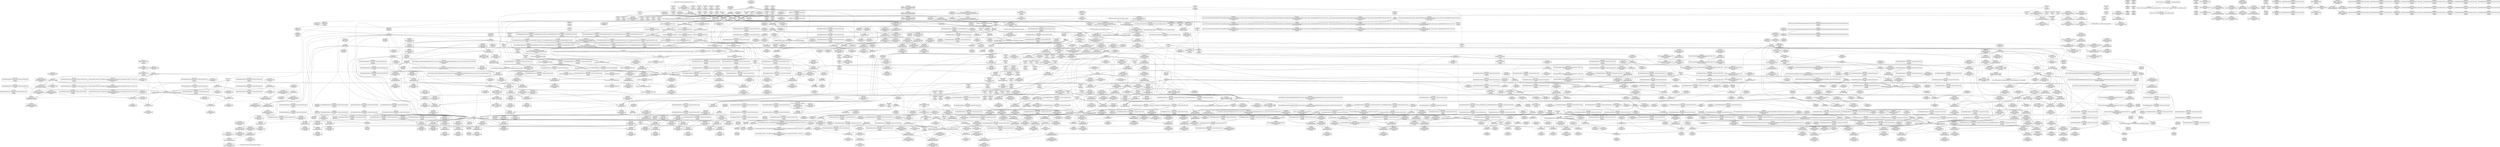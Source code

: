 digraph {
	CE0x5172240 [shape=record,shape=Mrecord,label="{CE0x5172240|__preempt_count_sub:_tmp5|./arch/x86/include/asm/preempt.h,77|*SummSink*}"]
	CE0x5063ec0 [shape=record,shape=Mrecord,label="{CE0x5063ec0|i64*_getelementptr_inbounds_(_17_x_i64_,_17_x_i64_*___llvm_gcov_ctr156,_i64_0,_i64_16)|*Constant*}"]
	CE0x50fb490 [shape=record,shape=Mrecord,label="{CE0x50fb490|GLOBAL:___rcu_read_unlock|*Constant*|*SummSource*}"]
	CE0x503ac90 [shape=record,shape=Mrecord,label="{CE0x503ac90|selinux_syslog:_sw.bb5|*SummSource*}"]
	CE0x5057b80 [shape=record,shape=Mrecord,label="{CE0x5057b80|__llvm_gcov_indirect_counter_increment:_tmp5}"]
	CE0x5088520 [shape=record,shape=Mrecord,label="{CE0x5088520|i64*_getelementptr_inbounds_(_2_x_i64_,_2_x_i64_*___llvm_gcov_ctr131,_i64_0,_i64_1)|*Constant*}"]
	CE0x50ded90 [shape=record,shape=Mrecord,label="{CE0x50ded90|_call_void_lockdep_rcu_suspicious(i8*_getelementptr_inbounds_(_25_x_i8_,_25_x_i8_*_.str45,_i32_0,_i32_0),_i32_883,_i8*_getelementptr_inbounds_(_42_x_i8_,_42_x_i8_*_.str46,_i32_0,_i32_0))_#10,_!dbg_!27728|include/linux/rcupdate.h,882}"]
	CE0x5059fe0 [shape=record,shape=Mrecord,label="{CE0x5059fe0|selinux_syslog:_entry}"]
	CE0x50af5f0 [shape=record,shape=Mrecord,label="{CE0x50af5f0|task_sid:_do.end|*SummSink*}"]
	CE0x50a8ed0 [shape=record,shape=Mrecord,label="{CE0x50a8ed0|i64*_getelementptr_inbounds_(_2_x_i64_,_2_x_i64_*___llvm_gcov_ctr98,_i64_0,_i64_1)|*Constant*|*SummSink*}"]
	CE0x508bb20 [shape=record,shape=Mrecord,label="{CE0x508bb20|task_has_system:_tmp3|*SummSink*}"]
	CE0x5059830 [shape=record,shape=Mrecord,label="{CE0x5059830|_call_void___llvm_gcov_indirect_counter_increment(i32*___llvm_gcov_global_state_pred158,_i64**_getelementptr_inbounds_(_4_x_i64*_,_4_x_i64*_*___llvm_gcda_edge_table157,_i64_0,_i64_2)),_!dbg_!27718|security/selinux/hooks.c,2062|*SummSource*}"]
	CE0x50a78b0 [shape=record,shape=Mrecord,label="{CE0x50a78b0|_call_void_lockdep_rcu_suspicious(i8*_getelementptr_inbounds_(_25_x_i8_,_25_x_i8_*_.str3,_i32_0,_i32_0),_i32_208,_i8*_getelementptr_inbounds_(_41_x_i8_,_41_x_i8_*_.str44,_i32_0,_i32_0))_#10,_!dbg_!27732|security/selinux/hooks.c,208|*SummSource*}"]
	CE0x50a4360 [shape=record,shape=Mrecord,label="{CE0x50a4360|i8_1|*Constant*}"]
	CE0x505da60 [shape=record,shape=Mrecord,label="{CE0x505da60|get_current:_entry}"]
	CE0x504fb50 [shape=record,shape=Mrecord,label="{CE0x504fb50|i64*_getelementptr_inbounds_(_13_x_i64_,_13_x_i64_*___llvm_gcov_ctr126,_i64_0,_i64_9)|*Constant*}"]
	CE0x50aeeb0 [shape=record,shape=Mrecord,label="{CE0x50aeeb0|i64_3|*Constant*|*SummSource*}"]
	CE0x5045e40 [shape=record,shape=Mrecord,label="{CE0x5045e40|get_current:_tmp2}"]
	CE0x50a01e0 [shape=record,shape=Mrecord,label="{CE0x50a01e0|task_has_system:_call1|security/selinux/hooks.c,1594}"]
	CE0x50a5ea0 [shape=record,shape=Mrecord,label="{CE0x50a5ea0|COLLAPSED:_GCMRE___llvm_gcov_ctr98_internal_global_2_x_i64_zeroinitializer:_elem_0:default:}"]
	CE0x511fc80 [shape=record,shape=Mrecord,label="{CE0x511fc80|rcu_lock_release:_tmp7}"]
	CE0x5114ad0 [shape=record,shape=Mrecord,label="{CE0x5114ad0|__preempt_count_sub:_tmp2|*SummSink*}"]
	CE0x5090e60 [shape=record,shape=Mrecord,label="{CE0x5090e60|task_has_system:_tmp|*SummSource*}"]
	CE0x5151130 [shape=record,shape=Mrecord,label="{CE0x5151130|GLOBAL:___preempt_count_sub|*Constant*|*SummSource*}"]
	CE0x503fad0 [shape=record,shape=Mrecord,label="{CE0x503fad0|rcu_read_unlock:_tmp1|*SummSink*}"]
	CE0x5120890 [shape=record,shape=Mrecord,label="{CE0x5120890|rcu_lock_acquire:_bb|*SummSink*}"]
	CE0x50a9bc0 [shape=record,shape=Mrecord,label="{CE0x50a9bc0|cred_sid:_tmp6|security/selinux/hooks.c,197|*SummSource*}"]
	CE0x50463c0 [shape=record,shape=Mrecord,label="{CE0x50463c0|i32_10|*Constant*|*SummSource*}"]
	CE0x51096a0 [shape=record,shape=Mrecord,label="{CE0x51096a0|rcu_lock_release:_tmp6}"]
	CE0x50472e0 [shape=record,shape=Mrecord,label="{CE0x50472e0|selinux_syslog:_call6|security/selinux/hooks.c,2070|*SummSource*}"]
	CE0x50e5100 [shape=record,shape=Mrecord,label="{CE0x50e5100|rcu_read_unlock:_tmp12|include/linux/rcupdate.h,933}"]
	CE0x5042e40 [shape=record,shape=Mrecord,label="{CE0x5042e40|__llvm_gcov_indirect_counter_increment:_tmp|*SummSink*}"]
	CE0x5040560 [shape=record,shape=Mrecord,label="{CE0x5040560|cred_sid:_tmp4|*LoadInst*|security/selinux/hooks.c,196|*SummSink*}"]
	CE0x5114ec0 [shape=record,shape=Mrecord,label="{CE0x5114ec0|__preempt_count_add:_tmp5|./arch/x86/include/asm/preempt.h,72|*SummSink*}"]
	CE0x50397f0 [shape=record,shape=Mrecord,label="{CE0x50397f0|i64_1|*Constant*}"]
	CE0x504fdb0 [shape=record,shape=Mrecord,label="{CE0x504fdb0|i64*_getelementptr_inbounds_(_13_x_i64_,_13_x_i64_*___llvm_gcov_ctr126,_i64_0,_i64_9)|*Constant*|*SummSink*}"]
	CE0x50d5400 [shape=record,shape=Mrecord,label="{CE0x50d5400|i64*_getelementptr_inbounds_(_4_x_i64_,_4_x_i64_*___llvm_gcov_ctr128,_i64_0,_i64_3)|*Constant*}"]
	CE0x50e09e0 [shape=record,shape=Mrecord,label="{CE0x50e09e0|rcu_read_lock:_tmp21|include/linux/rcupdate.h,884|*SummSink*}"]
	CE0x50d4ac0 [shape=record,shape=Mrecord,label="{CE0x50d4ac0|__rcu_read_lock:_tmp5|include/linux/rcupdate.h,239|*SummSource*}"]
	CE0x506af30 [shape=record,shape=Mrecord,label="{CE0x506af30|_call_void_rcu_read_unlock()_#10,_!dbg_!27748|security/selinux/hooks.c,209|*SummSink*}"]
	CE0x50b02a0 [shape=record,shape=Mrecord,label="{CE0x50b02a0|_ret_void,_!dbg_!27717|include/linux/rcupdate.h,240}"]
	CE0x5087ec0 [shape=record,shape=Mrecord,label="{CE0x5087ec0|task_sid:_tmp8|security/selinux/hooks.c,208|*SummSink*}"]
	CE0x5063730 [shape=record,shape=Mrecord,label="{CE0x5063730|selinux_syslog:_rc.0|*SummSource*}"]
	CE0x502fde0 [shape=record,shape=Mrecord,label="{CE0x502fde0|i32_0|*Constant*|*SummSource*}"]
	CE0x504bea0 [shape=record,shape=Mrecord,label="{CE0x504bea0|GLOBAL:___llvm_gcov_global_state_pred158|Global_var:__llvm_gcov_global_state_pred158|*SummSink*}"]
	CE0x5047f20 [shape=record,shape=Mrecord,label="{CE0x5047f20|selinux_syslog:_tmp4|security/selinux/hooks.c,2062|*SummSink*}"]
	CE0x5150cf0 [shape=record,shape=Mrecord,label="{CE0x5150cf0|__rcu_read_unlock:_tmp4|include/linux/rcupdate.h,244}"]
	CE0x503c480 [shape=record,shape=Mrecord,label="{CE0x503c480|i64*_null|*Constant*}"]
	CE0x50d3cf0 [shape=record,shape=Mrecord,label="{CE0x50d3cf0|GLOBAL:___llvm_gcov_ctr127|Global_var:__llvm_gcov_ctr127}"]
	CE0x504d270 [shape=record,shape=Mrecord,label="{CE0x504d270|rcu_lock_release:_tmp3|*SummSink*}"]
	CE0x503fe60 [shape=record,shape=Mrecord,label="{CE0x503fe60|task_sid:_if.end}"]
	CE0x50a6cd0 [shape=record,shape=Mrecord,label="{CE0x50a6cd0|i32_1|*Constant*}"]
	CE0x50dcab0 [shape=record,shape=Mrecord,label="{CE0x50dcab0|i32_883|*Constant*}"]
	CE0x50ac7c0 [shape=record,shape=Mrecord,label="{CE0x50ac7c0|task_sid:_tmp12|security/selinux/hooks.c,208}"]
	CE0x502fb20 [shape=record,shape=Mrecord,label="{CE0x502fb20|selinux_syslog:_bb|*SummSource*}"]
	CE0x50aba30 [shape=record,shape=Mrecord,label="{CE0x50aba30|i64*_getelementptr_inbounds_(_2_x_i64_,_2_x_i64_*___llvm_gcov_ctr131,_i64_0,_i64_1)|*Constant*|*SummSink*}"]
	CE0x504c980 [shape=record,shape=Mrecord,label="{CE0x504c980|rcu_lock_release:_bb|*SummSource*}"]
	CE0x5038d20 [shape=record,shape=Mrecord,label="{CE0x5038d20|selinux_syslog:_sw.epilog|*SummSink*}"]
	CE0x5108110 [shape=record,shape=Mrecord,label="{CE0x5108110|rcu_lock_release:___here|*SummSource*}"]
	CE0x5091c20 [shape=record,shape=Mrecord,label="{CE0x5091c20|i16_3|*Constant*}"]
	CE0x505a420 [shape=record,shape=Mrecord,label="{CE0x505a420|selinux_syslog:_tmp2|security/selinux/hooks.c,2056|*SummSink*}"]
	CE0x5096140 [shape=record,shape=Mrecord,label="{CE0x5096140|cred_sid:_tmp2}"]
	CE0x5109210 [shape=record,shape=Mrecord,label="{CE0x5109210|i64*_getelementptr_inbounds_(_4_x_i64_,_4_x_i64_*___llvm_gcov_ctr130,_i64_0,_i64_0)|*Constant*}"]
	CE0x50f8d20 [shape=record,shape=Mrecord,label="{CE0x50f8d20|rcu_read_unlock:_tmp21|include/linux/rcupdate.h,935|*SummSource*}"]
	CE0x502f340 [shape=record,shape=Mrecord,label="{CE0x502f340|i64*_getelementptr_inbounds_(_17_x_i64_,_17_x_i64_*___llvm_gcov_ctr156,_i64_0,_i64_0)|*Constant*}"]
	CE0x503e6e0 [shape=record,shape=Mrecord,label="{CE0x503e6e0|task_has_system:_bb|*SummSource*}"]
	CE0x5068860 [shape=record,shape=Mrecord,label="{CE0x5068860|__llvm_gcov_indirect_counter_increment:_bb4|*SummSink*}"]
	CE0x511f8e0 [shape=record,shape=Mrecord,label="{CE0x511f8e0|rcu_lock_release:_tmp6|*SummSink*}"]
	CE0x6e34a10 [shape=record,shape=Mrecord,label="{CE0x6e34a10|task_has_system:_bb|*SummSink*}"]
	CE0x5032ea0 [shape=record,shape=Mrecord,label="{CE0x5032ea0|i64**_getelementptr_inbounds_(_4_x_i64*_,_4_x_i64*_*___llvm_gcda_edge_table157,_i64_0,_i64_1)|*Constant*|*SummSource*}"]
	CE0x5063280 [shape=record,shape=Mrecord,label="{CE0x5063280|GLOBAL:_task_sid.__warned|Global_var:task_sid.__warned|*SummSink*}"]
	CE0x504e160 [shape=record,shape=Mrecord,label="{CE0x504e160|_call_void_mcount()_#3}"]
	CE0x502ee80 [shape=record,shape=Mrecord,label="{CE0x502ee80|i32_0|*Constant*}"]
	CE0x50f4d50 [shape=record,shape=Mrecord,label="{CE0x50f4d50|i32_934|*Constant*|*SummSource*}"]
	CE0x5050d40 [shape=record,shape=Mrecord,label="{CE0x5050d40|GLOBAL:_rcu_lock_acquire|*Constant*}"]
	CE0x50e96c0 [shape=record,shape=Mrecord,label="{CE0x50e96c0|rcu_read_unlock:_tmp6|include/linux/rcupdate.h,933|*SummSink*}"]
	CE0x5108030 [shape=record,shape=Mrecord,label="{CE0x5108030|rcu_lock_release:___here}"]
	CE0x51042e0 [shape=record,shape=Mrecord,label="{CE0x51042e0|i64*_getelementptr_inbounds_(_4_x_i64_,_4_x_i64_*___llvm_gcov_ctr128,_i64_0,_i64_1)|*Constant*|*SummSink*}"]
	CE0x50edc40 [shape=record,shape=Mrecord,label="{CE0x50edc40|void_(i32*,_i32,_i32*)*_asm_addl_$1,_%gs:$0_,_*m,ri,*m,_dirflag_,_fpsr_,_flags_}"]
	CE0x505a340 [shape=record,shape=Mrecord,label="{CE0x505a340|selinux_syslog:_tmp2|security/selinux/hooks.c,2056|*SummSource*}"]
	CE0x511d9e0 [shape=record,shape=Mrecord,label="{CE0x511d9e0|_call_void_asm_addl_$1,_%gs:$0_,_*m,ri,*m,_dirflag_,_fpsr_,_flags_(i32*___preempt_count,_i32_%sub,_i32*___preempt_count)_#3,_!dbg_!27717,_!srcloc_!27718|./arch/x86/include/asm/preempt.h,77|*SummSource*}"]
	CE0x50a0470 [shape=record,shape=Mrecord,label="{CE0x50a0470|avc_has_perm:_entry|*SummSource*}"]
	CE0x50a55c0 [shape=record,shape=Mrecord,label="{CE0x50a55c0|task_sid:_tmp5|security/selinux/hooks.c,208|*SummSink*}"]
	CE0x5172d70 [shape=record,shape=Mrecord,label="{CE0x5172d70|i64*_getelementptr_inbounds_(_4_x_i64_,_4_x_i64_*___llvm_gcov_ctr129,_i64_0,_i64_1)|*Constant*|*SummSource*}"]
	CE0x5055740 [shape=record,shape=Mrecord,label="{CE0x5055740|selinux_syslog:_call3|security/selinux/hooks.c,2062}"]
	CE0x508c120 [shape=record,shape=Mrecord,label="{CE0x508c120|task_sid:_bb|*SummSink*}"]
	CE0x50941d0 [shape=record,shape=Mrecord,label="{CE0x50941d0|cred_sid:_security|security/selinux/hooks.c,196|*SummSink*}"]
	CE0x50b3e20 [shape=record,shape=Mrecord,label="{CE0x50b3e20|GLOBAL:_rcu_read_unlock|*Constant*|*SummSource*}"]
	CE0x50757f0 [shape=record,shape=Mrecord,label="{CE0x50757f0|__llvm_gcov_indirect_counter_increment:_predecessor|Function::__llvm_gcov_indirect_counter_increment&Arg::predecessor::|*SummSource*}"]
	CE0x5044190 [shape=record,shape=Mrecord,label="{CE0x5044190|selinux_syslog:_tmp7|security/selinux/hooks.c,2063|*SummSink*}"]
	CE0x5042410 [shape=record,shape=Mrecord,label="{CE0x5042410|__llvm_gcov_indirect_counter_increment:_bb|*SummSource*}"]
	CE0x50b1050 [shape=record,shape=Mrecord,label="{CE0x50b1050|task_sid:_tmp10|security/selinux/hooks.c,208}"]
	CE0x5108900 [shape=record,shape=Mrecord,label="{CE0x5108900|rcu_lock_release:_tmp|*SummSource*}"]
	CE0x50a5250 [shape=record,shape=Mrecord,label="{CE0x50a5250|_call_void_mcount()_#3}"]
	CE0x511f870 [shape=record,shape=Mrecord,label="{CE0x511f870|rcu_lock_release:_tmp6|*SummSource*}"]
	CE0x50d56d0 [shape=record,shape=Mrecord,label="{CE0x50d56d0|rcu_read_lock:_tmp8|include/linux/rcupdate.h,882}"]
	CE0x5092730 [shape=record,shape=Mrecord,label="{CE0x5092730|__rcu_read_lock:_entry|*SummSource*}"]
	CE0x50fd840 [shape=record,shape=Mrecord,label="{CE0x50fd840|i64*_getelementptr_inbounds_(_4_x_i64_,_4_x_i64_*___llvm_gcov_ctr130,_i64_0,_i64_3)|*Constant*}"]
	CE0x50420c0 [shape=record,shape=Mrecord,label="{CE0x50420c0|i64*_getelementptr_inbounds_(_11_x_i64_,_11_x_i64_*___llvm_gcov_ctr132,_i64_0,_i64_1)|*Constant*|*SummSource*}"]
	CE0x505b020 [shape=record,shape=Mrecord,label="{CE0x505b020|task_has_system:_call1|security/selinux/hooks.c,1594|*SummSink*}"]
	CE0x50ed410 [shape=record,shape=Mrecord,label="{CE0x50ed410|rcu_read_unlock:_tobool1|include/linux/rcupdate.h,933}"]
	CE0x50adb50 [shape=record,shape=Mrecord,label="{CE0x50adb50|GLOBAL:___rcu_read_lock|*Constant*}"]
	CE0x50906a0 [shape=record,shape=Mrecord,label="{CE0x50906a0|task_has_system:_tmp1}"]
	CE0x5038300 [shape=record,shape=Mrecord,label="{CE0x5038300|i32_1|*Constant*|*SummSource*}"]
	CE0x50aaf00 [shape=record,shape=Mrecord,label="{CE0x50aaf00|GLOBAL:_rcu_lock_acquire|*Constant*|*SummSink*}"]
	CE0x50ab960 [shape=record,shape=Mrecord,label="{CE0x50ab960|rcu_read_lock:_land.lhs.true2|*SummSink*}"]
	CE0x504ecc0 [shape=record,shape=Mrecord,label="{CE0x504ecc0|i32_208|*Constant*}"]
	CE0x5107150 [shape=record,shape=Mrecord,label="{CE0x5107150|__preempt_count_add:_tmp1}"]
	CE0x508c530 [shape=record,shape=Mrecord,label="{CE0x508c530|GLOBAL:_current_task|Global_var:current_task|*SummSource*}"]
	CE0x51040a0 [shape=record,shape=Mrecord,label="{CE0x51040a0|rcu_lock_acquire:_bb}"]
	CE0x50aca50 [shape=record,shape=Mrecord,label="{CE0x50aca50|task_sid:_tmp12|security/selinux/hooks.c,208|*SummSink*}"]
	CE0x50e8b40 [shape=record,shape=Mrecord,label="{CE0x50e8b40|rcu_read_unlock:_tmp2|*SummSink*}"]
	CE0x50df920 [shape=record,shape=Mrecord,label="{CE0x50df920|rcu_read_lock:_tmp19|include/linux/rcupdate.h,882|*SummSource*}"]
	CE0x50a4850 [shape=record,shape=Mrecord,label="{CE0x50a4850|i32_22|*Constant*}"]
	CE0x5048a30 [shape=record,shape=Mrecord,label="{CE0x5048a30|_ret_i32_%call7,_!dbg_!27749|security/selinux/hooks.c,210}"]
	CE0x506a840 [shape=record,shape=Mrecord,label="{CE0x506a840|task_sid:_tmp26|security/selinux/hooks.c,208}"]
	CE0x5122110 [shape=record,shape=Mrecord,label="{CE0x5122110|rcu_lock_release:_tmp5|include/linux/rcupdate.h,423|*SummSource*}"]
	CE0x5088a20 [shape=record,shape=Mrecord,label="{CE0x5088a20|task_sid:_real_cred|security/selinux/hooks.c,208|*SummSource*}"]
	"CONST[source:1(input),value:2(dynamic)][purpose:{operation}]"
	CE0x5057df0 [shape=record,shape=Mrecord,label="{CE0x5057df0|__llvm_gcov_indirect_counter_increment:_tmp5|*SummSink*}"]
	CE0x5172940 [shape=record,shape=Mrecord,label="{CE0x5172940|__preempt_count_add:_tmp|*SummSource*}"]
	CE0x504ab40 [shape=record,shape=Mrecord,label="{CE0x504ab40|avc_has_perm:_tsid|Function::avc_has_perm&Arg::tsid::|*SummSource*}"]
	CE0x5096c30 [shape=record,shape=Mrecord,label="{CE0x5096c30|task_sid:_land.lhs.true2|*SummSink*}"]
	CE0x5039690 [shape=record,shape=Mrecord,label="{CE0x5039690|i32_7|*Constant*|*SummSink*}"]
	CE0x50a3e80 [shape=record,shape=Mrecord,label="{CE0x50a3e80|task_sid:_tmp19|security/selinux/hooks.c,208}"]
	CE0x510ba40 [shape=record,shape=Mrecord,label="{CE0x510ba40|rcu_lock_release:_tmp4|include/linux/rcupdate.h,423}"]
	CE0x50de0c0 [shape=record,shape=Mrecord,label="{CE0x50de0c0|rcu_read_lock:_tmp17|include/linux/rcupdate.h,882}"]
	CE0x50d1fe0 [shape=record,shape=Mrecord,label="{CE0x50d1fe0|i64_0|*Constant*}"]
	CE0x5121800 [shape=record,shape=Mrecord,label="{CE0x5121800|_call_void_asm_sideeffect_,_memory_,_dirflag_,_fpsr_,_flags_()_#3,_!dbg_!27711,_!srcloc_!27714|include/linux/rcupdate.h,244|*SummSource*}"]
	CE0x506bad0 [shape=record,shape=Mrecord,label="{CE0x506bad0|task_sid:_call7|security/selinux/hooks.c,208|*SummSource*}"]
	CE0x506e030 [shape=record,shape=Mrecord,label="{CE0x506e030|avc_has_perm:_auditdata|Function::avc_has_perm&Arg::auditdata::|*SummSink*}"]
	CE0x5046220 [shape=record,shape=Mrecord,label="{CE0x5046220|i32_6|*Constant*|*SummSource*}"]
	CE0x50ea480 [shape=record,shape=Mrecord,label="{CE0x50ea480|rcu_read_unlock:_land.lhs.true|*SummSink*}"]
	CE0x50cc000 [shape=record,shape=Mrecord,label="{CE0x50cc000|__preempt_count_sub:_entry|*SummSink*}"]
	CE0x510a6e0 [shape=record,shape=Mrecord,label="{CE0x510a6e0|__preempt_count_add:_tmp1|*SummSink*}"]
	CE0x50a6610 [shape=record,shape=Mrecord,label="{CE0x50a6610|_ret_void,_!dbg_!27735|include/linux/rcupdate.h,938|*SummSource*}"]
	CE0x50b1260 [shape=record,shape=Mrecord,label="{CE0x50b1260|task_sid:_tmp10|security/selinux/hooks.c,208|*SummSink*}"]
	CE0x51725c0 [shape=record,shape=Mrecord,label="{CE0x51725c0|COLLAPSED:_GCMRE___llvm_gcov_ctr129_internal_global_4_x_i64_zeroinitializer:_elem_0:default:}"]
	CE0x514f2c0 [shape=record,shape=Mrecord,label="{CE0x514f2c0|__preempt_count_sub:_tmp4|./arch/x86/include/asm/preempt.h,77|*SummSource*}"]
	CE0x50d4920 [shape=record,shape=Mrecord,label="{CE0x50d4920|__rcu_read_lock:_tmp5|include/linux/rcupdate.h,239}"]
	CE0x5059dd0 [shape=record,shape=Mrecord,label="{CE0x5059dd0|0:_i32,_:_GCMR___llvm_gcov_global_state_pred158_internal_unnamed_addr_global_i32_-1:_elem_0:default:}"]
	CE0x51219a0 [shape=record,shape=Mrecord,label="{CE0x51219a0|_call_void___preempt_count_sub(i32_1)_#10,_!dbg_!27715|include/linux/rcupdate.h,244}"]
	CE0x50f06a0 [shape=record,shape=Mrecord,label="{CE0x50f06a0|rcu_read_unlock:_tmp5|include/linux/rcupdate.h,933}"]
	CE0x50a39d0 [shape=record,shape=Mrecord,label="{CE0x50a39d0|task_sid:_tmp18|security/selinux/hooks.c,208|*SummSource*}"]
	CE0x50eb230 [shape=record,shape=Mrecord,label="{CE0x50eb230|rcu_lock_acquire:_tmp5|include/linux/rcupdate.h,418|*SummSource*}"]
	CE0x5098020 [shape=record,shape=Mrecord,label="{CE0x5098020|_call_void_mcount()_#3}"]
	CE0x5051be0 [shape=record,shape=Mrecord,label="{CE0x5051be0|i64*_getelementptr_inbounds_(_13_x_i64_,_13_x_i64_*___llvm_gcov_ctr126,_i64_0,_i64_0)|*Constant*|*SummSink*}"]
	CE0x50f40b0 [shape=record,shape=Mrecord,label="{CE0x50f40b0|rcu_read_unlock:_tmp16|include/linux/rcupdate.h,933|*SummSource*}"]
	CE0x50d6010 [shape=record,shape=Mrecord,label="{CE0x50d6010|rcu_read_lock:_tobool1|include/linux/rcupdate.h,882}"]
	CE0x50fa890 [shape=record,shape=Mrecord,label="{CE0x50fa890|rcu_lock_release:_map|Function::rcu_lock_release&Arg::map::|*SummSource*}"]
	CE0x5041960 [shape=record,shape=Mrecord,label="{CE0x5041960|task_sid:_tmp3|*SummSink*}"]
	CE0x5051980 [shape=record,shape=Mrecord,label="{CE0x5051980|rcu_read_lock:_tmp|*SummSource*}"]
	CE0x50acff0 [shape=record,shape=Mrecord,label="{CE0x50acff0|rcu_read_unlock:_tmp3}"]
	CE0x5127bf0 [shape=record,shape=Mrecord,label="{CE0x5127bf0|__preempt_count_sub:_tmp3|*SummSource*}"]
	CE0x50e65a0 [shape=record,shape=Mrecord,label="{CE0x50e65a0|_call_void_asm_addl_$1,_%gs:$0_,_*m,ri,*m,_dirflag_,_fpsr_,_flags_(i32*___preempt_count,_i32_%val,_i32*___preempt_count)_#3,_!dbg_!27714,_!srcloc_!27717|./arch/x86/include/asm/preempt.h,72|*SummSink*}"]
	CE0x50dd930 [shape=record,shape=Mrecord,label="{CE0x50dd930|i64*_getelementptr_inbounds_(_11_x_i64_,_11_x_i64_*___llvm_gcov_ctr127,_i64_0,_i64_9)|*Constant*|*SummSource*}"]
	CE0x5049fd0 [shape=record,shape=Mrecord,label="{CE0x5049fd0|__rcu_read_lock:_tmp4|include/linux/rcupdate.h,239|*SummSink*}"]
	CE0x50e5e60 [shape=record,shape=Mrecord,label="{CE0x50e5e60|i32_1|*Constant*}"]
	CE0x5046df0 [shape=record,shape=Mrecord,label="{CE0x5046df0|selinux_syslog:_tmp9|security/selinux/hooks.c,2070|*SummSource*}"]
	CE0x50e9830 [shape=record,shape=Mrecord,label="{CE0x50e9830|__preempt_count_add:_tmp5|./arch/x86/include/asm/preempt.h,72|*SummSource*}"]
	CE0x503bca0 [shape=record,shape=Mrecord,label="{CE0x503bca0|__llvm_gcov_indirect_counter_increment:_tmp1|*SummSource*}"]
	CE0x505d920 [shape=record,shape=Mrecord,label="{CE0x505d920|GLOBAL:_get_current|*Constant*|*SummSink*}"]
	CE0x50ef220 [shape=record,shape=Mrecord,label="{CE0x50ef220|rcu_lock_acquire:_tmp5|include/linux/rcupdate.h,418|*SummSink*}"]
	CE0x510bab0 [shape=record,shape=Mrecord,label="{CE0x510bab0|rcu_lock_release:_tmp4|include/linux/rcupdate.h,423|*SummSource*}"]
	CE0x5151470 [shape=record,shape=Mrecord,label="{CE0x5151470|__preempt_count_sub:_entry|*SummSource*}"]
	CE0x50aa330 [shape=record,shape=Mrecord,label="{CE0x50aa330|i64*_getelementptr_inbounds_(_11_x_i64_,_11_x_i64_*___llvm_gcov_ctr127,_i64_0,_i64_1)|*Constant*|*SummSource*}"]
	CE0x504af70 [shape=record,shape=Mrecord,label="{CE0x504af70|avc_has_perm:_requested|Function::avc_has_perm&Arg::requested::}"]
	CE0x5120da0 [shape=record,shape=Mrecord,label="{CE0x5120da0|__rcu_read_unlock:_tmp|*SummSource*}"]
	CE0x5088e70 [shape=record,shape=Mrecord,label="{CE0x5088e70|rcu_read_lock:_tmp1}"]
	CE0x50631b0 [shape=record,shape=Mrecord,label="{CE0x50631b0|GLOBAL:_task_sid.__warned|Global_var:task_sid.__warned|*SummSource*}"]
	CE0x5102900 [shape=record,shape=Mrecord,label="{CE0x5102900|_call_void_mcount()_#3}"]
	CE0x5042050 [shape=record,shape=Mrecord,label="{CE0x5042050|i64*_getelementptr_inbounds_(_11_x_i64_,_11_x_i64_*___llvm_gcov_ctr132,_i64_0,_i64_1)|*Constant*}"]
	CE0x503c100 [shape=record,shape=Mrecord,label="{CE0x503c100|__llvm_gcov_indirect_counter_increment:_tmp2|*SummSource*}"]
	CE0x50d42d0 [shape=record,shape=Mrecord,label="{CE0x50d42d0|cred_sid:_sid|security/selinux/hooks.c,197|*SummSource*}"]
	CE0x50ac570 [shape=record,shape=Mrecord,label="{CE0x50ac570|task_sid:_tmp11|security/selinux/hooks.c,208|*SummSink*}"]
	CE0x5108240 [shape=record,shape=Mrecord,label="{CE0x5108240|rcu_lock_acquire:_tmp|*SummSource*}"]
	CE0x50a4a10 [shape=record,shape=Mrecord,label="{CE0x50a4a10|cred_sid:_tmp3}"]
	CE0x51225c0 [shape=record,shape=Mrecord,label="{CE0x51225c0|_call_void_lock_release(%struct.lockdep_map*_%map,_i32_1,_i64_ptrtoint_(i8*_blockaddress(_rcu_lock_release,_%__here)_to_i64))_#10,_!dbg_!27716|include/linux/rcupdate.h,423|*SummSink*}"]
	CE0x50a28f0 [shape=record,shape=Mrecord,label="{CE0x50a28f0|task_sid:_tmp16|security/selinux/hooks.c,208}"]
	CE0x50cc320 [shape=record,shape=Mrecord,label="{CE0x50cc320|__preempt_count_sub:_val|Function::__preempt_count_sub&Arg::val::|*SummSource*}"]
	CE0x5120f90 [shape=record,shape=Mrecord,label="{CE0x5120f90|__rcu_read_lock:_tmp2|*SummSource*}"]
	CE0x509ad80 [shape=record,shape=Mrecord,label="{CE0x509ad80|_call_void_rcu_read_unlock()_#10,_!dbg_!27748|security/selinux/hooks.c,209|*SummSource*}"]
	CE0x50dcca0 [shape=record,shape=Mrecord,label="{CE0x50dcca0|i32_883|*Constant*|*SummSink*}"]
	CE0x51284f0 [shape=record,shape=Mrecord,label="{CE0x51284f0|__preempt_count_sub:_do.end|*SummSink*}"]
	CE0x5097610 [shape=record,shape=Mrecord,label="{CE0x5097610|task_sid:_tmp1|*SummSource*}"]
	CE0x50e7c30 [shape=record,shape=Mrecord,label="{CE0x50e7c30|GLOBAL:_rcu_read_unlock.__warned|Global_var:rcu_read_unlock.__warned|*SummSource*}"]
	CE0x510f290 [shape=record,shape=Mrecord,label="{CE0x510f290|i8*_undef|*Constant*}"]
	CE0x5056030 [shape=record,shape=Mrecord,label="{CE0x5056030|i64**_getelementptr_inbounds_(_4_x_i64*_,_4_x_i64*_*___llvm_gcda_edge_table157,_i64_0,_i64_3)|*Constant*|*SummSink*}"]
	CE0x5089eb0 [shape=record,shape=Mrecord,label="{CE0x5089eb0|_call_void_mcount()_#3|*SummSource*}"]
	CE0x50eb6b0 [shape=record,shape=Mrecord,label="{CE0x50eb6b0|__preempt_count_add:_val|Function::__preempt_count_add&Arg::val::|*SummSource*}"]
	CE0x51071f0 [shape=record,shape=Mrecord,label="{CE0x51071f0|__rcu_read_unlock:_do.end}"]
	CE0x5113690 [shape=record,shape=Mrecord,label="{CE0x5113690|i64*_getelementptr_inbounds_(_4_x_i64_,_4_x_i64_*___llvm_gcov_ctr135,_i64_0,_i64_1)|*Constant*|*SummSource*}"]
	CE0x50dec60 [shape=record,shape=Mrecord,label="{CE0x50dec60|i8_1|*Constant*}"]
	CE0x50461b0 [shape=record,shape=Mrecord,label="{CE0x50461b0|i32_6|*Constant*|*SummSink*}"]
	CE0x50fa030 [shape=record,shape=Mrecord,label="{CE0x50fa030|GLOBAL:_rcu_lock_release|*Constant*|*SummSink*}"]
	CE0x50b4630 [shape=record,shape=Mrecord,label="{CE0x50b4630|task_sid:_tmp6|security/selinux/hooks.c,208|*SummSink*}"]
	CE0x502f680 [shape=record,shape=Mrecord,label="{CE0x502f680|i32_10|*Constant*}"]
	CE0x5044030 [shape=record,shape=Mrecord,label="{CE0x5044030|i64*_getelementptr_inbounds_(_17_x_i64_,_17_x_i64_*___llvm_gcov_ctr156,_i64_0,_i64_14)|*Constant*|*SummSource*}"]
	CE0x504ba50 [shape=record,shape=Mrecord,label="{CE0x504ba50|_ret_%struct.task_struct*_%tmp4,_!dbg_!27714|./arch/x86/include/asm/current.h,14}"]
	CE0x506d750 [shape=record,shape=Mrecord,label="{CE0x506d750|rcu_read_lock:_tmp10|include/linux/rcupdate.h,882|*SummSource*}"]
	CE0x50981e0 [shape=record,shape=Mrecord,label="{CE0x50981e0|task_sid:_tmp21|security/selinux/hooks.c,208|*SummSource*}"]
	CE0x50ec060 [shape=record,shape=Mrecord,label="{CE0x50ec060|i64*_getelementptr_inbounds_(_4_x_i64_,_4_x_i64_*___llvm_gcov_ctr128,_i64_0,_i64_3)|*Constant*|*SummSink*}"]
	CE0x50e4ab0 [shape=record,shape=Mrecord,label="{CE0x50e4ab0|__rcu_read_lock:_tmp6|include/linux/rcupdate.h,240|*SummSink*}"]
	CE0x5039d70 [shape=record,shape=Mrecord,label="{CE0x5039d70|selinux_syslog:_sw.bb2}"]
	CE0x50f7820 [shape=record,shape=Mrecord,label="{CE0x50f7820|_call_void_lockdep_rcu_suspicious(i8*_getelementptr_inbounds_(_25_x_i8_,_25_x_i8_*_.str45,_i32_0,_i32_0),_i32_934,_i8*_getelementptr_inbounds_(_44_x_i8_,_44_x_i8_*_.str47,_i32_0,_i32_0))_#10,_!dbg_!27726|include/linux/rcupdate.h,933|*SummSource*}"]
	CE0x508f970 [shape=record,shape=Mrecord,label="{CE0x508f970|rcu_read_lock:_if.then}"]
	CE0x5115aa0 [shape=record,shape=Mrecord,label="{CE0x5115aa0|i32_0|*Constant*}"]
	CE0x5151660 [shape=record,shape=Mrecord,label="{CE0x5151660|__rcu_read_unlock:_tmp6|include/linux/rcupdate.h,245|*SummSource*}"]
	CE0x50abe60 [shape=record,shape=Mrecord,label="{CE0x50abe60|task_sid:_do.body|*SummSource*}"]
	CE0x5089dc0 [shape=record,shape=Mrecord,label="{CE0x5089dc0|_call_void_mcount()_#3}"]
	CE0x5123cd0 [shape=record,shape=Mrecord,label="{CE0x5123cd0|__rcu_read_lock:_do.end|*SummSink*}"]
	CE0x5065da0 [shape=record,shape=Mrecord,label="{CE0x5065da0|i32_-1|*Constant*|*SummSource*}"]
	CE0x50b4d00 [shape=record,shape=Mrecord,label="{CE0x50b4d00|rcu_read_unlock:_tobool|include/linux/rcupdate.h,933|*SummSink*}"]
	CE0x504a8c0 [shape=record,shape=Mrecord,label="{CE0x504a8c0|i32_1|*Constant*}"]
	CE0x50d4d30 [shape=record,shape=Mrecord,label="{CE0x50d4d30|_call_void___preempt_count_sub(i32_1)_#10,_!dbg_!27715|include/linux/rcupdate.h,244|*SummSink*}"]
	CE0x50e89d0 [shape=record,shape=Mrecord,label="{CE0x50e89d0|rcu_lock_acquire:_tmp4|include/linux/rcupdate.h,418|*SummSource*}"]
	CE0x50d31d0 [shape=record,shape=Mrecord,label="{CE0x50d31d0|COLLAPSED:_GCMRE___llvm_gcov_ctr128_internal_global_4_x_i64_zeroinitializer:_elem_0:default:}"]
	CE0x5067d20 [shape=record,shape=Mrecord,label="{CE0x5067d20|%struct.lockdep_map*_null|*Constant*}"]
	CE0x50a5f80 [shape=record,shape=Mrecord,label="{CE0x50a5f80|task_sid:_tmp7|security/selinux/hooks.c,208|*SummSource*}"]
	CE0x5069f80 [shape=record,shape=Mrecord,label="{CE0x5069f80|task_sid:_tmp25|security/selinux/hooks.c,208}"]
	CE0x5172bc0 [shape=record,shape=Mrecord,label="{CE0x5172bc0|i64*_getelementptr_inbounds_(_4_x_i64_,_4_x_i64_*___llvm_gcov_ctr129,_i64_0,_i64_2)|*Constant*|*SummSink*}"]
	CE0x5107a30 [shape=record,shape=Mrecord,label="{CE0x5107a30|i64*_getelementptr_inbounds_(_4_x_i64_,_4_x_i64_*___llvm_gcov_ctr134,_i64_0,_i64_1)|*Constant*|*SummSource*}"]
	CE0x50adbc0 [shape=record,shape=Mrecord,label="{CE0x50adbc0|i64*_getelementptr_inbounds_(_13_x_i64_,_13_x_i64_*___llvm_gcov_ctr126,_i64_0,_i64_0)|*Constant*}"]
	CE0x50a52c0 [shape=record,shape=Mrecord,label="{CE0x50a52c0|_call_void_mcount()_#3|*SummSource*}"]
	CE0x50ab060 [shape=record,shape=Mrecord,label="{CE0x50ab060|GLOBAL:_rcu_lock_acquire|*Constant*|*SummSource*}"]
	CE0x50f10b0 [shape=record,shape=Mrecord,label="{CE0x50f10b0|i64*_getelementptr_inbounds_(_4_x_i64_,_4_x_i64_*___llvm_gcov_ctr133,_i64_0,_i64_0)|*Constant*|*SummSource*}"]
	CE0x50d1440 [shape=record,shape=Mrecord,label="{CE0x50d1440|rcu_read_lock:_tmp4|include/linux/rcupdate.h,882}"]
	CE0x504fbc0 [shape=record,shape=Mrecord,label="{CE0x504fbc0|i64*_getelementptr_inbounds_(_13_x_i64_,_13_x_i64_*___llvm_gcov_ctr126,_i64_0,_i64_9)|*Constant*|*SummSource*}"]
	CE0x5109280 [shape=record,shape=Mrecord,label="{CE0x5109280|i64*_getelementptr_inbounds_(_4_x_i64_,_4_x_i64_*___llvm_gcov_ctr130,_i64_0,_i64_0)|*Constant*|*SummSource*}"]
	CE0x5049ef0 [shape=record,shape=Mrecord,label="{CE0x5049ef0|__rcu_read_lock:_tmp4|include/linux/rcupdate.h,239}"]
	CE0x50fd670 [shape=record,shape=Mrecord,label="{CE0x50fd670|i64*_getelementptr_inbounds_(_4_x_i64_,_4_x_i64_*___llvm_gcov_ctr134,_i64_0,_i64_2)|*Constant*|*SummSink*}"]
	CE0x503d8b0 [shape=record,shape=Mrecord,label="{CE0x503d8b0|selinux_syslog:_call|security/selinux/hooks.c,2056|*SummSource*}"]
	CE0x50ae2e0 [shape=record,shape=Mrecord,label="{CE0x50ae2e0|cred_sid:_tmp|*SummSink*}"]
	CE0x50efd50 [shape=record,shape=Mrecord,label="{CE0x50efd50|rcu_read_unlock:_do.end|*SummSink*}"]
	CE0x5064cd0 [shape=record,shape=Mrecord,label="{CE0x5064cd0|_ret_i32_%rc.0,_!dbg_!27725|security/selinux/hooks.c,2073|*SummSource*}"]
	CE0x5069d20 [shape=record,shape=Mrecord,label="{CE0x5069d20|i64*_getelementptr_inbounds_(_13_x_i64_,_13_x_i64_*___llvm_gcov_ctr126,_i64_0,_i64_11)|*Constant*|*SummSink*}"]
	CE0x5068cd0 [shape=record,shape=Mrecord,label="{CE0x5068cd0|task_sid:_tmp24|security/selinux/hooks.c,208|*SummSource*}"]
	CE0x50384e0 [shape=record,shape=Mrecord,label="{CE0x50384e0|selinux_syslog:_type|Function::selinux_syslog&Arg::type::|*SummSource*}"]
	CE0x50a2fc0 [shape=record,shape=Mrecord,label="{CE0x50a2fc0|task_sid:_tmp17|security/selinux/hooks.c,208|*SummSink*}"]
	CE0x50b53d0 [shape=record,shape=Mrecord,label="{CE0x50b53d0|rcu_read_lock:_tmp6|include/linux/rcupdate.h,882|*SummSink*}"]
	CE0x4979510 [shape=record,shape=Mrecord,label="{CE0x4979510|task_has_system:_perms|Function::task_has_system&Arg::perms::}"]
	CE0x50f5500 [shape=record,shape=Mrecord,label="{CE0x50f5500|i8*_getelementptr_inbounds_(_44_x_i8_,_44_x_i8_*_.str47,_i32_0,_i32_0)|*Constant*|*SummSource*}"]
	CE0x50da7c0 [shape=record,shape=Mrecord,label="{CE0x50da7c0|rcu_read_lock:_tmp14|include/linux/rcupdate.h,882|*SummSink*}"]
	CE0x50b21f0 [shape=record,shape=Mrecord,label="{CE0x50b21f0|i64*_getelementptr_inbounds_(_4_x_i64_,_4_x_i64_*___llvm_gcov_ctr129,_i64_0,_i64_2)|*Constant*|*SummSource*}"]
	CE0x50550e0 [shape=record,shape=Mrecord,label="{CE0x50550e0|_ret_i32_%call7,_!dbg_!27749|security/selinux/hooks.c,210|*SummSource*}"]
	CE0x50fae40 [shape=record,shape=Mrecord,label="{CE0x50fae40|_ret_void,_!dbg_!27717|include/linux/rcupdate.h,424|*SummSource*}"]
	CE0x5047a00 [shape=record,shape=Mrecord,label="{CE0x5047a00|selinux_syslog:_rc.0}"]
	CE0x51106f0 [shape=record,shape=Mrecord,label="{CE0x51106f0|__preempt_count_add:_tmp3}"]
	CE0x5043ea0 [shape=record,shape=Mrecord,label="{CE0x5043ea0|selinux_syslog:_tmp6|security/selinux/hooks.c,2063|*SummSource*}"]
	CE0x50fb6b0 [shape=record,shape=Mrecord,label="{CE0x50fb6b0|_ret_void,_!dbg_!27717|include/linux/rcupdate.h,245|*SummSink*}"]
	CE0x50e9550 [shape=record,shape=Mrecord,label="{CE0x50e9550|rcu_read_unlock:_tmp6|include/linux/rcupdate.h,933|*SummSource*}"]
	CE0x50e4220 [shape=record,shape=Mrecord,label="{CE0x50e4220|_call_void_mcount()_#3|*SummSink*}"]
	CE0x5069c70 [shape=record,shape=Mrecord,label="{CE0x5069c70|i64*_getelementptr_inbounds_(_13_x_i64_,_13_x_i64_*___llvm_gcov_ctr126,_i64_0,_i64_11)|*Constant*|*SummSource*}"]
	CE0x5096600 [shape=record,shape=Mrecord,label="{CE0x5096600|GLOBAL:_rcu_read_lock|*Constant*|*SummSink*}"]
	CE0x5053dd0 [shape=record,shape=Mrecord,label="{CE0x5053dd0|_ret_i32_%retval.0,_!dbg_!27728|security/selinux/avc.c,775|*SummSource*}"]
	CE0x51291d0 [shape=record,shape=Mrecord,label="{CE0x51291d0|i64*_getelementptr_inbounds_(_4_x_i64_,_4_x_i64_*___llvm_gcov_ctr129,_i64_0,_i64_3)|*Constant*|*SummSink*}"]
	CE0x5061340 [shape=record,shape=Mrecord,label="{CE0x5061340|i64*_getelementptr_inbounds_(_17_x_i64_,_17_x_i64_*___llvm_gcov_ctr156,_i64_0,_i64_15)|*Constant*|*SummSource*}"]
	CE0x5090ad0 [shape=record,shape=Mrecord,label="{CE0x5090ad0|i64*_getelementptr_inbounds_(_2_x_i64_,_2_x_i64_*___llvm_gcov_ctr159,_i64_0,_i64_1)|*Constant*}"]
	CE0x50a9f40 [shape=record,shape=Mrecord,label="{CE0x50a9f40|task_sid:_tmp4|*LoadInst*|security/selinux/hooks.c,208}"]
	CE0x5064140 [shape=record,shape=Mrecord,label="{CE0x5064140|i64*_getelementptr_inbounds_(_17_x_i64_,_17_x_i64_*___llvm_gcov_ctr156,_i64_0,_i64_16)|*Constant*|*SummSink*}"]
	CE0x50b1960 [shape=record,shape=Mrecord,label="{CE0x50b1960|rcu_read_lock:_bb}"]
	CE0x503b0f0 [shape=record,shape=Mrecord,label="{CE0x503b0f0|selinux_syslog:_tmp3|security/selinux/hooks.c,2056|*SummSink*}"]
	CE0x503b450 [shape=record,shape=Mrecord,label="{CE0x503b450|get_current:_entry|*SummSource*}"]
	CE0x50da650 [shape=record,shape=Mrecord,label="{CE0x50da650|rcu_read_lock:_tmp14|include/linux/rcupdate.h,882|*SummSource*}"]
	CE0x5151200 [shape=record,shape=Mrecord,label="{CE0x5151200|__preempt_count_sub:_entry}"]
	CE0x50cfeb0 [shape=record,shape=Mrecord,label="{CE0x50cfeb0|GLOBAL:_rcu_lock_map|Global_var:rcu_lock_map|*SummSource*}"]
	CE0x505ab80 [shape=record,shape=Mrecord,label="{CE0x505ab80|task_has_system:_tmp}"]
	"CONST[source:0(mediator),value:2(dynamic)][purpose:{object}]"
	CE0x5097550 [shape=record,shape=Mrecord,label="{CE0x5097550|task_sid:_tmp1}"]
	CE0x50881d0 [shape=record,shape=Mrecord,label="{CE0x50881d0|task_sid:_tmp2|*SummSink*}"]
	CE0x50e2600 [shape=record,shape=Mrecord,label="{CE0x50e2600|__rcu_read_lock:_tmp3|*SummSink*}"]
	CE0x50e2380 [shape=record,shape=Mrecord,label="{CE0x50e2380|_call_void_mcount()_#3|*SummSource*}"]
	CE0x629a380 [shape=record,shape=Mrecord,label="{CE0x629a380|get_current:_tmp4|./arch/x86/include/asm/current.h,14|*SummSink*}"]
	CE0x51073b0 [shape=record,shape=Mrecord,label="{CE0x51073b0|i64*_getelementptr_inbounds_(_4_x_i64_,_4_x_i64_*___llvm_gcov_ctr129,_i64_0,_i64_1)|*Constant*|*SummSink*}"]
	CE0x5055ea0 [shape=record,shape=Mrecord,label="{CE0x5055ea0|_call_void___llvm_gcov_indirect_counter_increment(i32*___llvm_gcov_global_state_pred158,_i64**_getelementptr_inbounds_(_4_x_i64*_,_4_x_i64*_*___llvm_gcda_edge_table157,_i64_0,_i64_3)),_!dbg_!27720|security/selinux/hooks.c,2063|*SummSink*}"]
	CE0x50628d0 [shape=record,shape=Mrecord,label="{CE0x50628d0|i64_5|*Constant*|*SummSink*}"]
	CE0x5152410 [shape=record,shape=Mrecord,label="{CE0x5152410|_call_void_mcount()_#3|*SummSink*}"]
	CE0x5096ed0 [shape=record,shape=Mrecord,label="{CE0x5096ed0|cred_sid:_security|security/selinux/hooks.c,196}"]
	CE0x50d01f0 [shape=record,shape=Mrecord,label="{CE0x50d01f0|rcu_lock_release:_tmp1}"]
	CE0x5048880 [shape=record,shape=Mrecord,label="{CE0x5048880|task_sid:_task|Function::task_sid&Arg::task::|*SummSink*}"]
	CE0x508b370 [shape=record,shape=Mrecord,label="{CE0x508b370|task_sid:_tmp6|security/selinux/hooks.c,208}"]
	CE0x50d1a10 [shape=record,shape=Mrecord,label="{CE0x50d1a10|_call_void_asm_sideeffect_,_memory_,_dirflag_,_fpsr_,_flags_()_#3,_!dbg_!27714,_!srcloc_!27715|include/linux/rcupdate.h,239}"]
	CE0x50dba50 [shape=record,shape=Mrecord,label="{CE0x50dba50|i64*_getelementptr_inbounds_(_11_x_i64_,_11_x_i64_*___llvm_gcov_ctr127,_i64_0,_i64_8)|*Constant*}"]
	CE0x50d0110 [shape=record,shape=Mrecord,label="{CE0x50d0110|rcu_lock_acquire:_map|Function::rcu_lock_acquire&Arg::map::}"]
	CE0x5092320 [shape=record,shape=Mrecord,label="{CE0x5092320|rcu_read_lock:_entry}"]
	CE0x50d07c0 [shape=record,shape=Mrecord,label="{CE0x50d07c0|rcu_read_unlock:_tmp|*SummSource*}"]
	CE0x50d5290 [shape=record,shape=Mrecord,label="{CE0x50d5290|_call_void_asm_sideeffect_,_memory_,_dirflag_,_fpsr_,_flags_()_#3,_!dbg_!27714,_!srcloc_!27715|include/linux/rcupdate.h,239|*SummSink*}"]
	CE0x50b3c50 [shape=record,shape=Mrecord,label="{CE0x50b3c50|GLOBAL:_rcu_read_unlock|*Constant*|*SummSink*}"]
	CE0x50d46b0 [shape=record,shape=Mrecord,label="{CE0x50d46b0|rcu_read_lock:_tobool|include/linux/rcupdate.h,882|*SummSink*}"]
	CE0x50a5ff0 [shape=record,shape=Mrecord,label="{CE0x50a5ff0|task_sid:_tmp7|security/selinux/hooks.c,208|*SummSink*}"]
	CE0x50ae610 [shape=record,shape=Mrecord,label="{CE0x50ae610|i64_2|*Constant*|*SummSink*}"]
	CE0x50d1c40 [shape=record,shape=Mrecord,label="{CE0x50d1c40|i64*_getelementptr_inbounds_(_11_x_i64_,_11_x_i64_*___llvm_gcov_ctr132,_i64_0,_i64_1)|*Constant*|*SummSink*}"]
	CE0x50a7ef0 [shape=record,shape=Mrecord,label="{CE0x50a7ef0|GLOBAL:_lockdep_rcu_suspicious|*Constant*}"]
	CE0x50f5a00 [shape=record,shape=Mrecord,label="{CE0x50f5a00|i64*_getelementptr_inbounds_(_11_x_i64_,_11_x_i64_*___llvm_gcov_ctr132,_i64_0,_i64_9)|*Constant*|*SummSource*}"]
	CE0x5040040 [shape=record,shape=Mrecord,label="{CE0x5040040|task_sid:_if.end|*SummSink*}"]
	CE0x5069e00 [shape=record,shape=Mrecord,label="{CE0x5069e00|task_sid:_tmp26|security/selinux/hooks.c,208|*SummSource*}"]
	CE0x5060d40 [shape=record,shape=Mrecord,label="{CE0x5060d40|i64**_getelementptr_inbounds_(_4_x_i64*_,_4_x_i64*_*___llvm_gcda_edge_table157,_i64_0,_i64_0)|*Constant*}"]
	CE0x50a0030 [shape=record,shape=Mrecord,label="{CE0x50a0030|GLOBAL:_rcu_read_unlock|*Constant*}"]
	CE0x50e1d80 [shape=record,shape=Mrecord,label="{CE0x50e1d80|rcu_read_unlock:_tmp13|include/linux/rcupdate.h,933|*SummSource*}"]
	CE0x5064e40 [shape=record,shape=Mrecord,label="{CE0x5064e40|_ret_i32_%rc.0,_!dbg_!27725|security/selinux/hooks.c,2073|*SummSink*}"]
	CE0x5151270 [shape=record,shape=Mrecord,label="{CE0x5151270|__preempt_count_sub:_val|Function::__preempt_count_sub&Arg::val::|*SummSink*}"]
	CE0x506cc40 [shape=record,shape=Mrecord,label="{CE0x506cc40|get_current:_bb|*SummSink*}"]
	CE0x50b1580 [shape=record,shape=Mrecord,label="{CE0x50b1580|task_sid:_tmp11|security/selinux/hooks.c,208}"]
	CE0x50ea7b0 [shape=record,shape=Mrecord,label="{CE0x50ea7b0|rcu_lock_acquire:_tmp|*SummSink*}"]
	CE0x50425b0 [shape=record,shape=Mrecord,label="{CE0x50425b0|i32_-1|*Constant*}"]
	CE0x5056570 [shape=record,shape=Mrecord,label="{CE0x5056570|task_has_system:_entry|*SummSink*}"]
	CE0x50de920 [shape=record,shape=Mrecord,label="{CE0x50de920|rcu_read_lock:_tmp18|include/linux/rcupdate.h,882|*SummSink*}"]
	CE0x502eef0 [shape=record,shape=Mrecord,label="{CE0x502eef0|_ret_void,_!dbg_!27735|include/linux/rcupdate.h,884}"]
	CE0x50e9420 [shape=record,shape=Mrecord,label="{CE0x50e9420|rcu_read_unlock:_tmp6|include/linux/rcupdate.h,933}"]
	CE0x508a250 [shape=record,shape=Mrecord,label="{CE0x508a250|task_sid:_if.then}"]
	CE0x508dc10 [shape=record,shape=Mrecord,label="{CE0x508dc10|_call_void_mcount()_#3|*SummSource*}"]
	CE0x50d15e0 [shape=record,shape=Mrecord,label="{CE0x50d15e0|rcu_read_lock:_tmp4|include/linux/rcupdate.h,882|*SummSource*}"]
	CE0x506db40 [shape=record,shape=Mrecord,label="{CE0x506db40|rcu_read_lock:_tmp11|include/linux/rcupdate.h,882}"]
	CE0x50d0750 [shape=record,shape=Mrecord,label="{CE0x50d0750|COLLAPSED:_GCMRE___llvm_gcov_ctr132_internal_global_11_x_i64_zeroinitializer:_elem_0:default:}"]
	CE0x5126a80 [shape=record,shape=Mrecord,label="{CE0x5126a80|__preempt_count_sub:_tmp|*SummSink*}"]
	CE0x50dcb20 [shape=record,shape=Mrecord,label="{CE0x50dcb20|i32_883|*Constant*|*SummSource*}"]
	CE0x503c710 [shape=record,shape=Mrecord,label="{CE0x503c710|__llvm_gcov_indirect_counter_increment:_counter|*SummSink*}"]
	CE0x5089ae0 [shape=record,shape=Mrecord,label="{CE0x5089ae0|i32_77|*Constant*|*SummSource*}"]
	CE0x51093d0 [shape=record,shape=Mrecord,label="{CE0x51093d0|i64*_getelementptr_inbounds_(_4_x_i64_,_4_x_i64_*___llvm_gcov_ctr128,_i64_0,_i64_0)|*Constant*|*SummSink*}"]
	CE0x50faf80 [shape=record,shape=Mrecord,label="{CE0x50faf80|_call_void___rcu_read_unlock()_#10,_!dbg_!27734|include/linux/rcupdate.h,937}"]
	CE0x514ffc0 [shape=record,shape=Mrecord,label="{CE0x514ffc0|__preempt_count_add:_tmp5|./arch/x86/include/asm/preempt.h,72}"]
	CE0x5115a30 [shape=record,shape=Mrecord,label="{CE0x5115a30|void_(i32*,_i32,_i32*)*_asm_addl_$1,_%gs:$0_,_*m,ri,*m,_dirflag_,_fpsr_,_flags_}"]
	CE0x50fa480 [shape=record,shape=Mrecord,label="{CE0x50fa480|rcu_lock_release:_entry|*SummSink*}"]
	CE0x503bbb0 [shape=record,shape=Mrecord,label="{CE0x503bbb0|task_sid:_tmp5|security/selinux/hooks.c,208|*SummSource*}"]
	CE0x50eb900 [shape=record,shape=Mrecord,label="{CE0x50eb900|_ret_void,_!dbg_!27719|./arch/x86/include/asm/preempt.h,73|*SummSource*}"]
	CE0x50b1ce0 [shape=record,shape=Mrecord,label="{CE0x50b1ce0|GLOBAL:___preempt_count|Global_var:__preempt_count}"]
	CE0x5032fa0 [shape=record,shape=Mrecord,label="{CE0x5032fa0|selinux_syslog:_bb|*SummSink*}"]
	CE0x50f67d0 [shape=record,shape=Mrecord,label="{CE0x50f67d0|rcu_read_unlock:_tmp20|include/linux/rcupdate.h,933|*SummSource*}"]
	CE0x503bfa0 [shape=record,shape=Mrecord,label="{CE0x503bfa0|__llvm_gcov_indirect_counter_increment:_tmp2}"]
	CE0x503bf30 [shape=record,shape=Mrecord,label="{CE0x503bf30|__llvm_gcov_indirect_counter_increment:_counter|*SummSource*}"]
	CE0x508c060 [shape=record,shape=Mrecord,label="{CE0x508c060|task_sid:_bb|*SummSource*}"]
	CE0x50ca970 [shape=record,shape=Mrecord,label="{CE0x50ca970|__preempt_count_add:_tmp7|./arch/x86/include/asm/preempt.h,73}"]
	CE0x50ee3f0 [shape=record,shape=Mrecord,label="{CE0x50ee3f0|rcu_read_unlock:_tmp10|include/linux/rcupdate.h,933|*SummSink*}"]
	CE0x50cf340 [shape=record,shape=Mrecord,label="{CE0x50cf340|rcu_read_unlock:_tmp7|include/linux/rcupdate.h,933}"]
	CE0x629a470 [shape=record,shape=Mrecord,label="{CE0x629a470|GLOBAL:_current_task|Global_var:current_task}"]
	CE0x5046860 [shape=record,shape=Mrecord,label="{CE0x5046860|selinux_syslog:_tmp8|security/selinux/hooks.c,2070|*SummSink*}"]
	CE0x5049f60 [shape=record,shape=Mrecord,label="{CE0x5049f60|__rcu_read_lock:_tmp4|include/linux/rcupdate.h,239|*SummSource*}"]
	CE0x50a8640 [shape=record,shape=Mrecord,label="{CE0x50a8640|task_has_system:_bb}"]
	CE0x5126af0 [shape=record,shape=Mrecord,label="{CE0x5126af0|__preempt_count_sub:_tmp1|*SummSource*}"]
	CE0x506c280 [shape=record,shape=Mrecord,label="{CE0x506c280|cred_sid:_entry}"]
	CE0x5093d00 [shape=record,shape=Mrecord,label="{CE0x5093d00|rcu_read_lock:_tmp3|*SummSink*}"]
	CE0x510e050 [shape=record,shape=Mrecord,label="{CE0x510e050|i64_ptrtoint_(i8*_blockaddress(_rcu_lock_acquire,_%__here)_to_i64)|*Constant*|*SummSink*}"]
	CE0x50f3d40 [shape=record,shape=Mrecord,label="{CE0x50f3d40|rcu_read_unlock:_tmp15|include/linux/rcupdate.h,933|*SummSink*}"]
	CE0x50a2a50 [shape=record,shape=Mrecord,label="{CE0x50a2a50|task_sid:_tmp16|security/selinux/hooks.c,208|*SummSource*}"]
	CE0x5088160 [shape=record,shape=Mrecord,label="{CE0x5088160|task_sid:_tmp2|*SummSource*}"]
	CE0x504f500 [shape=record,shape=Mrecord,label="{CE0x504f500|i8*_getelementptr_inbounds_(_41_x_i8_,_41_x_i8_*_.str44,_i32_0,_i32_0)|*Constant*}"]
	CE0x6356c50 [shape=record,shape=Mrecord,label="{CE0x6356c50|_call_void___llvm_gcov_indirect_counter_increment(i32*___llvm_gcov_global_state_pred158,_i64**_getelementptr_inbounds_(_4_x_i64*_,_4_x_i64*_*___llvm_gcda_edge_table157,_i64_0,_i64_1)),_!dbg_!27713|security/selinux/hooks.c,2056|*SummSource*}"]
	CE0x5094f00 [shape=record,shape=Mrecord,label="{CE0x5094f00|task_has_system:_tmp2|*SummSink*}"]
	CE0x502f9f0 [shape=record,shape=Mrecord,label="{CE0x502f9f0|i64*_getelementptr_inbounds_(_17_x_i64_,_17_x_i64_*___llvm_gcov_ctr156,_i64_0,_i64_0)|*Constant*|*SummSource*}"]
	CE0x5107450 [shape=record,shape=Mrecord,label="{CE0x5107450|__rcu_read_unlock:_do.end|*SummSink*}"]
	CE0x5039b60 [shape=record,shape=Mrecord,label="{CE0x5039b60|selinux_syslog:_type|Function::selinux_syslog&Arg::type::|*SummSink*}"]
	CE0x508c1e0 [shape=record,shape=Mrecord,label="{CE0x508c1e0|task_sid:_land.lhs.true}"]
	CE0x50b5080 [shape=record,shape=Mrecord,label="{CE0x50b5080|GLOBAL:_rcu_read_unlock.__warned|Global_var:rcu_read_unlock.__warned}"]
	CE0x50469f0 [shape=record,shape=Mrecord,label="{CE0x50469f0|selinux_syslog:_tmp9|security/selinux/hooks.c,2070}"]
	CE0x50d2260 [shape=record,shape=Mrecord,label="{CE0x50d2260|rcu_read_lock:_tmp5|include/linux/rcupdate.h,882|*SummSource*}"]
	CE0x5051b70 [shape=record,shape=Mrecord,label="{CE0x5051b70|task_sid:_land.lhs.true2}"]
	CE0x50e7da0 [shape=record,shape=Mrecord,label="{CE0x50e7da0|GLOBAL:_rcu_read_unlock.__warned|Global_var:rcu_read_unlock.__warned|*SummSink*}"]
	CE0x50595f0 [shape=record,shape=Mrecord,label="{CE0x50595f0|_call_void___llvm_gcov_indirect_counter_increment(i32*___llvm_gcov_global_state_pred158,_i64**_getelementptr_inbounds_(_4_x_i64*_,_4_x_i64*_*___llvm_gcda_edge_table157,_i64_0,_i64_2)),_!dbg_!27718|security/selinux/hooks.c,2062}"]
	CE0x5150eb0 [shape=record,shape=Mrecord,label="{CE0x5150eb0|__preempt_count_add:_tmp3|*SummSource*}"]
	CE0x50940f0 [shape=record,shape=Mrecord,label="{CE0x50940f0|i32_22|*Constant*|*SummSink*}"]
	CE0x50ea590 [shape=record,shape=Mrecord,label="{CE0x50ea590|rcu_read_unlock:_if.end}"]
	CE0x50d3160 [shape=record,shape=Mrecord,label="{CE0x50d3160|__rcu_read_lock:_tmp}"]
	CE0x5120730 [shape=record,shape=Mrecord,label="{CE0x5120730|rcu_lock_release:_tmp2|*SummSink*}"]
	CE0x5069710 [shape=record,shape=Mrecord,label="{CE0x5069710|task_sid:_tmp24|security/selinux/hooks.c,208}"]
	CE0x5051c80 [shape=record,shape=Mrecord,label="{CE0x5051c80|task_sid:_land.lhs.true2|*SummSource*}"]
	CE0x50fc690 [shape=record,shape=Mrecord,label="{CE0x50fc690|__rcu_read_lock:_do.end}"]
	CE0x50e18f0 [shape=record,shape=Mrecord,label="{CE0x50e18f0|cred_sid:_bb|*SummSink*}"]
	CE0x505b840 [shape=record,shape=Mrecord,label="{CE0x505b840|selinux_syslog:_call1|security/selinux/hooks.c,2056}"]
	CE0x50f0b80 [shape=record,shape=Mrecord,label="{CE0x50f0b80|rcu_read_unlock:_if.then|*SummSource*}"]
	CE0x505cef0 [shape=record,shape=Mrecord,label="{CE0x505cef0|i64**_getelementptr_inbounds_(_4_x_i64*_,_4_x_i64*_*___llvm_gcda_edge_table157,_i64_0,_i64_2)|*Constant*}"]
	CE0x50a3fe0 [shape=record,shape=Mrecord,label="{CE0x50a3fe0|task_sid:_tmp19|security/selinux/hooks.c,208|*SummSource*}"]
	CE0x50efb40 [shape=record,shape=Mrecord,label="{CE0x50efb40|rcu_read_unlock:_do.end}"]
	CE0x51154f0 [shape=record,shape=Mrecord,label="{CE0x51154f0|__rcu_read_unlock:_tmp6|include/linux/rcupdate.h,245}"]
	CE0x50df990 [shape=record,shape=Mrecord,label="{CE0x50df990|rcu_read_lock:_tmp19|include/linux/rcupdate.h,882|*SummSink*}"]
	CE0x5044120 [shape=record,shape=Mrecord,label="{CE0x5044120|i64*_getelementptr_inbounds_(_17_x_i64_,_17_x_i64_*___llvm_gcov_ctr156,_i64_0,_i64_14)|*Constant*|*SummSink*}"]
	CE0x5107bf0 [shape=record,shape=Mrecord,label="{CE0x5107bf0|void_(i32*,_i32,_i32*)*_asm_addl_$1,_%gs:$0_,_*m,ri,*m,_dirflag_,_fpsr_,_flags_|*SummSource*}"]
	CE0x5110e70 [shape=record,shape=Mrecord,label="{CE0x5110e70|_call_void_mcount()_#3|*SummSink*}"]
	CE0x50428c0 [shape=record,shape=Mrecord,label="{CE0x50428c0|cred_sid:_tmp4|*LoadInst*|security/selinux/hooks.c,196}"]
	CE0x50a6a10 [shape=record,shape=Mrecord,label="{CE0x50a6a10|rcu_read_lock:_if.end|*SummSource*}"]
	CE0x514f330 [shape=record,shape=Mrecord,label="{CE0x514f330|__preempt_count_sub:_tmp4|./arch/x86/include/asm/preempt.h,77|*SummSink*}"]
	CE0x50541f0 [shape=record,shape=Mrecord,label="{CE0x50541f0|task_sid:_do.body}"]
	CE0x50a5a90 [shape=record,shape=Mrecord,label="{CE0x50a5a90|cred_sid:_tmp6|security/selinux/hooks.c,197}"]
	CE0x50f6fe0 [shape=record,shape=Mrecord,label="{CE0x50f6fe0|rcu_read_unlock:_tmp17|include/linux/rcupdate.h,933|*SummSink*}"]
	CE0x5045080 [shape=record,shape=Mrecord,label="{CE0x5045080|i64*_getelementptr_inbounds_(_17_x_i64_,_17_x_i64_*___llvm_gcov_ctr156,_i64_0,_i64_0)|*Constant*|*SummSink*}"]
	CE0x5172650 [shape=record,shape=Mrecord,label="{CE0x5172650|__preempt_count_sub:_tmp1|*SummSink*}"]
	CE0x50a8140 [shape=record,shape=Mrecord,label="{CE0x50a8140|GLOBAL:_lockdep_rcu_suspicious|*Constant*|*SummSource*}"]
	CE0x50adcb0 [shape=record,shape=Mrecord,label="{CE0x50adcb0|i64*_getelementptr_inbounds_(_13_x_i64_,_13_x_i64_*___llvm_gcov_ctr126,_i64_0,_i64_0)|*Constant*|*SummSource*}"]
	CE0x50e6200 [shape=record,shape=Mrecord,label="{CE0x50e6200|rcu_lock_acquire:_tmp2|*SummSource*}"]
	CE0x5091d50 [shape=record,shape=Mrecord,label="{CE0x5091d50|i16_3|*Constant*|*SummSource*}"]
	CE0x5097300 [shape=record,shape=Mrecord,label="{CE0x5097300|task_sid:_tmp|*SummSink*}"]
	CE0x5095850 [shape=record,shape=Mrecord,label="{CE0x5095850|rcu_read_lock:_do.body|*SummSink*}"]
	CE0x50ee280 [shape=record,shape=Mrecord,label="{CE0x50ee280|rcu_read_unlock:_tmp9|include/linux/rcupdate.h,933|*SummSink*}"]
	CE0x5058610 [shape=record,shape=Mrecord,label="{CE0x5058610|selinux_syslog:_tmp7|security/selinux/hooks.c,2063|*SummSource*}"]
	CE0x5094e20 [shape=record,shape=Mrecord,label="{CE0x5094e20|task_has_system:_tmp2}"]
	CE0x504dc10 [shape=record,shape=Mrecord,label="{CE0x504dc10|rcu_lock_release:_tmp3}"]
	CE0x5063140 [shape=record,shape=Mrecord,label="{CE0x5063140|task_sid:_tmp9|security/selinux/hooks.c,208|*SummSource*}"]
	CE0x50ab690 [shape=record,shape=Mrecord,label="{CE0x50ab690|rcu_read_lock:_do.end|*SummSink*}"]
	CE0x50d2e10 [shape=record,shape=Mrecord,label="{CE0x50d2e10|_call_void_mcount()_#3|*SummSink*}"]
	CE0x50959f0 [shape=record,shape=Mrecord,label="{CE0x50959f0|i64*_getelementptr_inbounds_(_11_x_i64_,_11_x_i64_*___llvm_gcov_ctr127,_i64_0,_i64_0)|*Constant*|*SummSource*}"]
	CE0x510a870 [shape=record,shape=Mrecord,label="{CE0x510a870|_call_void_mcount()_#3|*SummSource*}"]
	CE0x5059b40 [shape=record,shape=Mrecord,label="{CE0x5059b40|selinux_syslog:_sw.bb|*SummSource*}"]
	CE0x50dbb30 [shape=record,shape=Mrecord,label="{CE0x50dbb30|i64*_getelementptr_inbounds_(_11_x_i64_,_11_x_i64_*___llvm_gcov_ctr127,_i64_0,_i64_8)|*Constant*|*SummSource*}"]
	CE0x5055520 [shape=record,shape=Mrecord,label="{CE0x5055520|GLOBAL:_task_sid|*Constant*|*SummSource*}"]
	CE0x50d1bd0 [shape=record,shape=Mrecord,label="{CE0x50d1bd0|rcu_read_unlock:_tmp|*SummSink*}"]
	CE0x5044990 [shape=record,shape=Mrecord,label="{CE0x5044990|selinux_syslog:_call4|security/selinux/hooks.c,2062}"]
	CE0x5109bf0 [shape=record,shape=Mrecord,label="{CE0x5109bf0|__rcu_read_unlock:_do.body|*SummSource*}"]
	CE0x5115c60 [shape=record,shape=Mrecord,label="{CE0x5115c60|__preempt_count_sub:_sub|./arch/x86/include/asm/preempt.h,77}"]
	CE0x50e6870 [shape=record,shape=Mrecord,label="{CE0x50e6870|GLOBAL:___preempt_count|Global_var:__preempt_count}"]
	CE0x50d5d20 [shape=record,shape=Mrecord,label="{CE0x50d5d20|rcu_read_lock:_tmp8|include/linux/rcupdate.h,882|*SummSink*}"]
	CE0x50e6080 [shape=record,shape=Mrecord,label="{CE0x50e6080|__preempt_count_add:_val|Function::__preempt_count_add&Arg::val::}"]
	CE0x505d210 [shape=record,shape=Mrecord,label="{CE0x505d210|i64**_getelementptr_inbounds_(_4_x_i64*_,_4_x_i64*_*___llvm_gcda_edge_table157,_i64_0,_i64_2)|*Constant*|*SummSink*}"]
	CE0x50af0b0 [shape=record,shape=Mrecord,label="{CE0x50af0b0|cred_sid:_tmp}"]
	CE0x503f1f0 [shape=record,shape=Mrecord,label="{CE0x503f1f0|%struct.common_audit_data*_null|*Constant*|*SummSink*}"]
	CE0x50ed580 [shape=record,shape=Mrecord,label="{CE0x50ed580|rcu_read_unlock:_tobool1|include/linux/rcupdate.h,933|*SummSource*}"]
	CE0x50d8a30 [shape=record,shape=Mrecord,label="{CE0x50d8a30|rcu_read_lock:_tmp12|include/linux/rcupdate.h,882|*SummSink*}"]
	CE0x50417e0 [shape=record,shape=Mrecord,label="{CE0x50417e0|task_sid:_tmp3}"]
	CE0x510e760 [shape=record,shape=Mrecord,label="{CE0x510e760|rcu_lock_acquire:_tmp6}"]
	CE0x508b3e0 [shape=record,shape=Mrecord,label="{CE0x508b3e0|task_sid:_tmp7|security/selinux/hooks.c,208}"]
	CE0x50e3d60 [shape=record,shape=Mrecord,label="{CE0x50e3d60|__rcu_read_unlock:_tmp5|include/linux/rcupdate.h,244}"]
	CE0x5041850 [shape=record,shape=Mrecord,label="{CE0x5041850|task_sid:_tmp3|*SummSource*}"]
	CE0x50c7790 [shape=record,shape=Mrecord,label="{CE0x50c7790|__preempt_count_sub:_tmp6|./arch/x86/include/asm/preempt.h,78}"]
	CE0x5058540 [shape=record,shape=Mrecord,label="{CE0x5058540|i64*_getelementptr_inbounds_(_17_x_i64_,_17_x_i64_*___llvm_gcov_ctr156,_i64_0,_i64_12)|*Constant*|*SummSink*}"]
	CE0x50e1ca0 [shape=record,shape=Mrecord,label="{CE0x50e1ca0|rcu_read_unlock:_tmp13|include/linux/rcupdate.h,933}"]
	CE0x503cbf0 [shape=record,shape=Mrecord,label="{CE0x503cbf0|__llvm_gcov_indirect_counter_increment:_tmp6|*SummSource*}"]
	CE0x5054fd0 [shape=record,shape=Mrecord,label="{CE0x5054fd0|task_has_system:_call|security/selinux/hooks.c,1592|*SummSink*}"]
	CE0x503b890 [shape=record,shape=Mrecord,label="{CE0x503b890|GLOBAL:___llvm_gcov_ctr126|Global_var:__llvm_gcov_ctr126}"]
	CE0x514e7e0 [shape=record,shape=Mrecord,label="{CE0x514e7e0|__preempt_count_add:_do.body|*SummSink*}"]
	CE0x503b210 [shape=record,shape=Mrecord,label="{CE0x503b210|selinux_syslog:_tmp3|security/selinux/hooks.c,2056}"]
	CE0x5106db0 [shape=record,shape=Mrecord,label="{CE0x5106db0|__preempt_count_add:_tmp4|./arch/x86/include/asm/preempt.h,72}"]
	CE0x50dafb0 [shape=record,shape=Mrecord,label="{CE0x50dafb0|rcu_read_lock:_tmp16|include/linux/rcupdate.h,882}"]
	CE0x50fb640 [shape=record,shape=Mrecord,label="{CE0x50fb640|GLOBAL:___rcu_read_unlock|*Constant*|*SummSink*}"]
	CE0x50e0a50 [shape=record,shape=Mrecord,label="{CE0x50e0a50|rcu_read_lock:_tmp22|include/linux/rcupdate.h,884|*SummSink*}"]
	CE0x50b44a0 [shape=record,shape=Mrecord,label="{CE0x50b44a0|i64*_getelementptr_inbounds_(_4_x_i64_,_4_x_i64_*___llvm_gcov_ctr128,_i64_0,_i64_0)|*Constant*}"]
	CE0x50a3960 [shape=record,shape=Mrecord,label="{CE0x50a3960|task_sid:_tmp18|security/selinux/hooks.c,208}"]
	CE0x50871f0 [shape=record,shape=Mrecord,label="{CE0x50871f0|avc_has_perm:_ssid|Function::avc_has_perm&Arg::ssid::}"]
	CE0x5127ce0 [shape=record,shape=Mrecord,label="{CE0x5127ce0|__preempt_count_sub:_tmp3|*SummSink*}"]
	CE0x50954a0 [shape=record,shape=Mrecord,label="{CE0x50954a0|i32_77|*Constant*|*SummSink*}"]
	CE0x5121000 [shape=record,shape=Mrecord,label="{CE0x5121000|__rcu_read_lock:_tmp2|*SummSink*}"]
	CE0x5044c30 [shape=record,shape=Mrecord,label="{CE0x5044c30|selinux_syslog:_call4|security/selinux/hooks.c,2062|*SummSink*}"]
	CE0x5068b40 [shape=record,shape=Mrecord,label="{CE0x5068b40|i64*_getelementptr_inbounds_(_13_x_i64_,_13_x_i64_*___llvm_gcov_ctr126,_i64_0,_i64_10)|*Constant*|*SummSource*}"]
	CE0x5102e00 [shape=record,shape=Mrecord,label="{CE0x5102e00|i64*_getelementptr_inbounds_(_4_x_i64_,_4_x_i64_*___llvm_gcov_ctr128,_i64_0,_i64_1)|*Constant*|*SummSource*}"]
	CE0x50a3430 [shape=record,shape=Mrecord,label="{CE0x50a3430|i64*_getelementptr_inbounds_(_13_x_i64_,_13_x_i64_*___llvm_gcov_ctr126,_i64_0,_i64_8)|*Constant*|*SummSource*}"]
	CE0x50a32d0 [shape=record,shape=Mrecord,label="{CE0x50a32d0|i64*_getelementptr_inbounds_(_13_x_i64_,_13_x_i64_*___llvm_gcov_ctr126,_i64_0,_i64_8)|*Constant*}"]
	CE0x5120d30 [shape=record,shape=Mrecord,label="{CE0x5120d30|COLLAPSED:_GCMRE___llvm_gcov_ctr134_internal_global_4_x_i64_zeroinitializer:_elem_0:default:}"]
	CE0x50f72a0 [shape=record,shape=Mrecord,label="{CE0x50f72a0|rcu_read_unlock:_tmp18|include/linux/rcupdate.h,933}"]
	CE0x50dfd10 [shape=record,shape=Mrecord,label="{CE0x50dfd10|rcu_read_lock:_tmp20|include/linux/rcupdate.h,882}"]
	CE0x508c780 [shape=record,shape=Mrecord,label="{CE0x508c780|task_sid:_tmp4|*LoadInst*|security/selinux/hooks.c,208|*SummSink*}"]
	CE0x5096e30 [shape=record,shape=Mrecord,label="{CE0x5096e30|task_sid:_do.end6|*SummSource*}"]
	CE0x5172830 [shape=record,shape=Mrecord,label="{CE0x5172830|i64*_getelementptr_inbounds_(_4_x_i64_,_4_x_i64_*___llvm_gcov_ctr135,_i64_0,_i64_1)|*Constant*}"]
	CE0x50cc7b0 [shape=record,shape=Mrecord,label="{CE0x50cc7b0|__rcu_read_unlock:_bb}"]
	CE0x506aec0 [shape=record,shape=Mrecord,label="{CE0x506aec0|task_sid:_tmp26|security/selinux/hooks.c,208|*SummSink*}"]
	CE0x5069400 [shape=record,shape=Mrecord,label="{CE0x5069400|task_sid:_tmp23|security/selinux/hooks.c,208|*SummSink*}"]
	CE0x506d8c0 [shape=record,shape=Mrecord,label="{CE0x506d8c0|rcu_read_lock:_tmp10|include/linux/rcupdate.h,882|*SummSink*}"]
	CE0x506c470 [shape=record,shape=Mrecord,label="{CE0x506c470|cred_sid:_entry|*SummSink*}"]
	CE0x50f3f80 [shape=record,shape=Mrecord,label="{CE0x50f3f80|rcu_read_unlock:_tmp16|include/linux/rcupdate.h,933}"]
	CE0x50d2c40 [shape=record,shape=Mrecord,label="{CE0x50d2c40|_call_void_mcount()_#3}"]
	CE0x50ad540 [shape=record,shape=Mrecord,label="{CE0x50ad540|i64_3|*Constant*}"]
	CE0x508a9f0 [shape=record,shape=Mrecord,label="{CE0x508a9f0|_call_void_mcount()_#3}"]
	CE0x5093180 [shape=record,shape=Mrecord,label="{CE0x5093180|i64_7|*Constant*|*SummSink*}"]
	CE0x50600e0 [shape=record,shape=Mrecord,label="{CE0x50600e0|__llvm_gcov_indirect_counter_increment:_counters|Function::__llvm_gcov_indirect_counter_increment&Arg::counters::|*SummSink*}"]
	CE0x51294c0 [shape=record,shape=Mrecord,label="{CE0x51294c0|i64*_getelementptr_inbounds_(_4_x_i64_,_4_x_i64_*___llvm_gcov_ctr134,_i64_0,_i64_2)|*Constant*}"]
	CE0x50de130 [shape=record,shape=Mrecord,label="{CE0x50de130|rcu_read_lock:_tmp17|include/linux/rcupdate.h,882|*SummSource*}"]
	CE0x502e490 [shape=record,shape=Mrecord,label="{CE0x502e490|task_sid:_tmp|*SummSource*}"]
	CE0x508e420 [shape=record,shape=Mrecord,label="{CE0x508e420|GLOBAL:_rcu_read_lock.__warned|Global_var:rcu_read_lock.__warned|*SummSink*}"]
	CE0x50dbf50 [shape=record,shape=Mrecord,label="{CE0x50dbf50|GLOBAL:_lockdep_rcu_suspicious|*Constant*}"]
	CE0x5061040 [shape=record,shape=Mrecord,label="{CE0x5061040|i64**_getelementptr_inbounds_(_4_x_i64*_,_4_x_i64*_*___llvm_gcda_edge_table157,_i64_0,_i64_0)|*Constant*|*SummSink*}"]
	CE0x50cfe20 [shape=record,shape=Mrecord,label="{CE0x50cfe20|GLOBAL:_rcu_lock_map|Global_var:rcu_lock_map}"]
	CE0x5121b10 [shape=record,shape=Mrecord,label="{CE0x5121b10|GLOBAL:___preempt_count|Global_var:__preempt_count|*SummSource*}"]
	CE0x50ee0d0 [shape=record,shape=Mrecord,label="{CE0x50ee0d0|i64*_getelementptr_inbounds_(_11_x_i64_,_11_x_i64_*___llvm_gcov_ctr132,_i64_0,_i64_8)|*Constant*}"]
	CE0x502eca0 [shape=record,shape=Mrecord,label="{CE0x502eca0|rcu_read_lock:_entry|*SummSink*}"]
	CE0x50383b0 [shape=record,shape=Mrecord,label="{CE0x50383b0|selinux_syslog:_sw.epilog|*SummSource*}"]
	CE0x5054790 [shape=record,shape=Mrecord,label="{CE0x5054790|selinux_syslog:_tmp7|security/selinux/hooks.c,2063}"]
	CE0x5088980 [shape=record,shape=Mrecord,label="{CE0x5088980|task_sid:_real_cred|security/selinux/hooks.c,208}"]
	CE0x50f93f0 [shape=record,shape=Mrecord,label="{CE0x50f93f0|rcu_read_unlock:_tmp22|include/linux/rcupdate.h,935}"]
	CE0x5059660 [shape=record,shape=Mrecord,label="{CE0x5059660|_ret_i32_%call1,_!dbg_!27716|security/selinux/hooks.c,1594|*SummSource*}"]
	CE0x50615d0 [shape=record,shape=Mrecord,label="{CE0x50615d0|rcu_read_lock:_bb|*SummSink*}"]
	CE0x50dad70 [shape=record,shape=Mrecord,label="{CE0x50dad70|rcu_read_lock:_tmp15|include/linux/rcupdate.h,882|*SummSink*}"]
	CE0x50fa7d0 [shape=record,shape=Mrecord,label="{CE0x50fa7d0|rcu_lock_release:_map|Function::rcu_lock_release&Arg::map::}"]
	CE0x5039c10 [shape=record,shape=Mrecord,label="{CE0x5039c10|selinux_syslog:_tmp1|*SummSink*}"]
	CE0x50cbda0 [shape=record,shape=Mrecord,label="{CE0x50cbda0|__rcu_read_unlock:_bb|*SummSource*}"]
	CE0x50880f0 [shape=record,shape=Mrecord,label="{CE0x50880f0|task_sid:_tmp2}"]
	CE0x5048740 [shape=record,shape=Mrecord,label="{CE0x5048740|task_sid:_task|Function::task_sid&Arg::task::}"]
	CE0x50949d0 [shape=record,shape=Mrecord,label="{CE0x50949d0|rcu_read_lock:_tmp1|*SummSource*}"]
	CE0x505a3b0 [shape=record,shape=Mrecord,label="{CE0x505a3b0|i64*_getelementptr_inbounds_(_17_x_i64_,_17_x_i64_*___llvm_gcov_ctr156,_i64_0,_i64_12)|*Constant*|*SummSource*}"]
	CE0x5050f40 [shape=record,shape=Mrecord,label="{CE0x5050f40|__preempt_count_add:_entry}"]
	CE0x508d650 [shape=record,shape=Mrecord,label="{CE0x508d650|task_sid:_tobool4|security/selinux/hooks.c,208|*SummSink*}"]
	CE0x5088d00 [shape=record,shape=Mrecord,label="{CE0x5088d00|rcu_read_lock:_tmp|*SummSink*}"]
	CE0x50f0af0 [shape=record,shape=Mrecord,label="{CE0x50f0af0|_call_void_mcount()_#3}"]
	CE0x50ab850 [shape=record,shape=Mrecord,label="{CE0x50ab850|rcu_read_lock:_land.lhs.true2|*SummSource*}"]
	CE0x50eb890 [shape=record,shape=Mrecord,label="{CE0x50eb890|_call_void_asm_sideeffect_,_memory_,_dirflag_,_fpsr_,_flags_()_#3,_!dbg_!27714,_!srcloc_!27715|include/linux/rcupdate.h,239|*SummSource*}"]
	CE0x5053fb0 [shape=record,shape=Mrecord,label="{CE0x5053fb0|_ret_i32_%retval.0,_!dbg_!27728|security/selinux/avc.c,775|*SummSink*}"]
	CE0x50476f0 [shape=record,shape=Mrecord,label="{CE0x50476f0|selinux_syslog:_call7|security/selinux/hooks.c,2070}"]
	CE0x5124d90 [shape=record,shape=Mrecord,label="{CE0x5124d90|__preempt_count_add:_tmp2}"]
	CE0x5126cd0 [shape=record,shape=Mrecord,label="{CE0x5126cd0|__preempt_count_sub:_sub|./arch/x86/include/asm/preempt.h,77|*SummSink*}"]
	CE0x5048570 [shape=record,shape=Mrecord,label="{CE0x5048570|task_sid:_entry|*SummSink*}"]
	CE0x5056810 [shape=record,shape=Mrecord,label="{CE0x5056810|task_has_system:_tsk|Function::task_has_system&Arg::tsk::}"]
	CE0x50565e0 [shape=record,shape=Mrecord,label="{CE0x50565e0|task_has_system:_perms|Function::task_has_system&Arg::perms::|*SummSink*}"]
	CE0x50a56d0 [shape=record,shape=Mrecord,label="{CE0x50a56d0|i64_0|*Constant*}"]
	CE0x5122e70 [shape=record,shape=Mrecord,label="{CE0x5122e70|GLOBAL:_lock_release|*Constant*|*SummSink*}"]
	CE0x50fc250 [shape=record,shape=Mrecord,label="{CE0x50fc250|_ret_void,_!dbg_!27717|include/linux/rcupdate.h,245|*SummSource*}"]
	CE0x508a840 [shape=record,shape=Mrecord,label="{CE0x508a840|rcu_lock_acquire:_indirectgoto}"]
	CE0x50e2260 [shape=record,shape=Mrecord,label="{CE0x50e2260|rcu_read_unlock:_tmp14|include/linux/rcupdate.h,933}"]
	CE0x50e84d0 [shape=record,shape=Mrecord,label="{CE0x50e84d0|i64*_getelementptr_inbounds_(_11_x_i64_,_11_x_i64_*___llvm_gcov_ctr132,_i64_0,_i64_0)|*Constant*|*SummSource*}"]
	CE0x50f6470 [shape=record,shape=Mrecord,label="{CE0x50f6470|rcu_read_unlock:_tmp19|include/linux/rcupdate.h,933|*SummSink*}"]
	CE0x503a5b0 [shape=record,shape=Mrecord,label="{CE0x503a5b0|GLOBAL:___llvm_gcov_global_state_pred158|Global_var:__llvm_gcov_global_state_pred158}"]
	CE0x50e0d70 [shape=record,shape=Mrecord,label="{CE0x50e0d70|rcu_read_lock:_tmp22|include/linux/rcupdate.h,884}"]
	CE0x51231b0 [shape=record,shape=Mrecord,label="{CE0x51231b0|i64_ptrtoint_(i8*_blockaddress(_rcu_lock_release,_%__here)_to_i64)|*Constant*}"]
	CE0x508cea0 [shape=record,shape=Mrecord,label="{CE0x508cea0|task_sid:_call3|security/selinux/hooks.c,208|*SummSource*}"]
	CE0x50e6270 [shape=record,shape=Mrecord,label="{CE0x50e6270|rcu_lock_acquire:_tmp2|*SummSink*}"]
	CE0x5106e20 [shape=record,shape=Mrecord,label="{CE0x5106e20|__preempt_count_add:_tmp4|./arch/x86/include/asm/preempt.h,72|*SummSource*}"]
	CE0x5062c70 [shape=record,shape=Mrecord,label="{CE0x5062c70|_call_void___rcu_read_lock()_#10,_!dbg_!27710|include/linux/rcupdate.h,879|*SummSource*}"]
	CE0x50ae4d0 [shape=record,shape=Mrecord,label="{CE0x50ae4d0|i64_2|*Constant*}"]
	CE0x5047db0 [shape=record,shape=Mrecord,label="{CE0x5047db0|selinux_syslog:_tmp5|security/selinux/hooks.c,2062|*SummSink*}"]
	CE0x5068600 [shape=record,shape=Mrecord,label="{CE0x5068600|get_current:_tmp3|*SummSource*}"]
	CE0x5047450 [shape=record,shape=Mrecord,label="{CE0x5047450|selinux_syslog:_call6|security/selinux/hooks.c,2070|*SummSink*}"]
	CE0x50e2eb0 [shape=record,shape=Mrecord,label="{CE0x50e2eb0|rcu_read_unlock:_call3|include/linux/rcupdate.h,933|*SummSource*}"]
	CE0x50f1200 [shape=record,shape=Mrecord,label="{CE0x50f1200|rcu_read_unlock:_tmp5|include/linux/rcupdate.h,933|*SummSource*}"]
	CE0x504cf90 [shape=record,shape=Mrecord,label="{CE0x504cf90|rcu_lock_release:_indirectgoto|*SummSink*}"]
	CE0x50d3e20 [shape=record,shape=Mrecord,label="{CE0x50d3e20|GLOBAL:___llvm_gcov_ctr127|Global_var:__llvm_gcov_ctr127|*SummSource*}"]
	CE0x50465a0 [shape=record,shape=Mrecord,label="{CE0x50465a0|i32_6|*Constant*}"]
	CE0x50a6780 [shape=record,shape=Mrecord,label="{CE0x50a6780|rcu_read_lock:_if.end}"]
	CE0x50f9560 [shape=record,shape=Mrecord,label="{CE0x50f9560|rcu_read_unlock:_tmp22|include/linux/rcupdate.h,935|*SummSource*}"]
	CE0x503c950 [shape=record,shape=Mrecord,label="{CE0x503c950|__llvm_gcov_indirect_counter_increment:_tmp3}"]
	CE0x508aa90 [shape=record,shape=Mrecord,label="{CE0x508aa90|_call_void_mcount()_#3|*SummSource*}"]
	CE0x50e8410 [shape=record,shape=Mrecord,label="{CE0x50e8410|i64*_getelementptr_inbounds_(_11_x_i64_,_11_x_i64_*___llvm_gcov_ctr132,_i64_0,_i64_0)|*Constant*}"]
	CE0x51137a0 [shape=record,shape=Mrecord,label="{CE0x51137a0|i64*_getelementptr_inbounds_(_4_x_i64_,_4_x_i64_*___llvm_gcov_ctr129,_i64_0,_i64_0)|*Constant*|*SummSource*}"]
	CE0x50efc40 [shape=record,shape=Mrecord,label="{CE0x50efc40|rcu_read_unlock:_do.end|*SummSource*}"]
	CE0x50e3700 [shape=record,shape=Mrecord,label="{CE0x50e3700|i64*_getelementptr_inbounds_(_4_x_i64_,_4_x_i64_*___llvm_gcov_ctr130,_i64_0,_i64_1)|*Constant*|*SummSource*}"]
	CE0x508b850 [shape=record,shape=Mrecord,label="{CE0x508b850|i64*_getelementptr_inbounds_(_11_x_i64_,_11_x_i64_*___llvm_gcov_ctr127,_i64_0,_i64_0)|*Constant*|*SummSink*}"]
	CE0x5087290 [shape=record,shape=Mrecord,label="{CE0x5087290|avc_has_perm:_ssid|Function::avc_has_perm&Arg::ssid::|*SummSource*}"]
	CE0x503a030 [shape=record,shape=Mrecord,label="{CE0x503a030|i32_2|*Constant*}"]
	CE0x5040930 [shape=record,shape=Mrecord,label="{CE0x5040930|__llvm_gcov_indirect_counter_increment:_exit}"]
	CE0x51296d0 [shape=record,shape=Mrecord,label="{CE0x51296d0|__preempt_count_add:_tmp6|./arch/x86/include/asm/preempt.h,73|*SummSink*}"]
	CE0x5121fa0 [shape=record,shape=Mrecord,label="{CE0x5121fa0|rcu_lock_release:_tmp5|include/linux/rcupdate.h,423}"]
	CE0x506b0b0 [shape=record,shape=Mrecord,label="{CE0x506b0b0|task_sid:_tmp27|security/selinux/hooks.c,208}"]
	CE0x505a2d0 [shape=record,shape=Mrecord,label="{CE0x505a2d0|selinux_syslog:_tmp2|security/selinux/hooks.c,2056}"]
	CE0x50f04d0 [shape=record,shape=Mrecord,label="{CE0x50f04d0|GLOBAL:___llvm_gcov_ctr132|Global_var:__llvm_gcov_ctr132|*SummSink*}"]
	CE0x5073320 [shape=record,shape=Mrecord,label="{CE0x5073320|__llvm_gcov_indirect_counter_increment:_counters|Function::__llvm_gcov_indirect_counter_increment&Arg::counters::}"]
	CE0x508e2b0 [shape=record,shape=Mrecord,label="{CE0x508e2b0|GLOBAL:_rcu_read_lock.__warned|Global_var:rcu_read_lock.__warned|*SummSource*}"]
	CE0x506c7b0 [shape=record,shape=Mrecord,label="{CE0x506c7b0|cred_sid:_cred|Function::cred_sid&Arg::cred::|*SummSink*}"]
	CE0x50ec540 [shape=record,shape=Mrecord,label="{CE0x50ec540|rcu_read_unlock:_land.lhs.true}"]
	CE0x505b150 [shape=record,shape=Mrecord,label="{CE0x505b150|_ret_i32_%call7,_!dbg_!27749|security/selinux/hooks.c,210|*SummSink*}"]
	CE0x50f5490 [shape=record,shape=Mrecord,label="{CE0x50f5490|i8*_getelementptr_inbounds_(_44_x_i8_,_44_x_i8_*_.str47,_i32_0,_i32_0)|*Constant*}"]
	CE0x50db0e0 [shape=record,shape=Mrecord,label="{CE0x50db0e0|rcu_read_lock:_tmp16|include/linux/rcupdate.h,882|*SummSource*}"]
	CE0x5064b30 [shape=record,shape=Mrecord,label="{CE0x5064b30|__llvm_gcov_indirect_counter_increment:_exit|*SummSink*}"]
	CE0x5124e70 [shape=record,shape=Mrecord,label="{CE0x5124e70|__preempt_count_add:_tmp2|*SummSink*}"]
	CE0x5106fe0 [shape=record,shape=Mrecord,label="{CE0x5106fe0|__rcu_read_unlock:_bb|*SummSink*}"]
	CE0x50aff30 [shape=record,shape=Mrecord,label="{CE0x50aff30|task_sid:_tobool1|security/selinux/hooks.c,208|*SummSink*}"]
	CE0x50f7540 [shape=record,shape=Mrecord,label="{CE0x50f7540|rcu_read_unlock:_tmp18|include/linux/rcupdate.h,933|*SummSink*}"]
	CE0x50abf40 [shape=record,shape=Mrecord,label="{CE0x50abf40|rcu_read_unlock:_bb}"]
	CE0x50f37f0 [shape=record,shape=Mrecord,label="{CE0x50f37f0|rcu_read_unlock:_tmp14|include/linux/rcupdate.h,933|*SummSink*}"]
	CE0x50f73d0 [shape=record,shape=Mrecord,label="{CE0x50f73d0|rcu_read_unlock:_tmp18|include/linux/rcupdate.h,933|*SummSource*}"]
	CE0x5107e10 [shape=record,shape=Mrecord,label="{CE0x5107e10|void_(i32*,_i32,_i32*)*_asm_addl_$1,_%gs:$0_,_*m,ri,*m,_dirflag_,_fpsr_,_flags_|*SummSink*}"]
	CE0x511bd50 [shape=record,shape=Mrecord,label="{CE0x511bd50|__preempt_count_sub:_tmp2|*SummSource*}"]
	CE0x51037c0 [shape=record,shape=Mrecord,label="{CE0x51037c0|__preempt_count_add:_tmp6|./arch/x86/include/asm/preempt.h,73|*SummSource*}"]
	CE0x50dfe90 [shape=record,shape=Mrecord,label="{CE0x50dfe90|rcu_read_lock:_tmp20|include/linux/rcupdate.h,882|*SummSource*}"]
	CE0x50dd440 [shape=record,shape=Mrecord,label="{CE0x50dd440|i8*_getelementptr_inbounds_(_42_x_i8_,_42_x_i8_*_.str46,_i32_0,_i32_0)|*Constant*|*SummSource*}"]
	CE0x5044ac0 [shape=record,shape=Mrecord,label="{CE0x5044ac0|selinux_syslog:_call4|security/selinux/hooks.c,2062|*SummSource*}"]
	CE0x50d8790 [shape=record,shape=Mrecord,label="{CE0x50d8790|rcu_read_lock:_tmp12|include/linux/rcupdate.h,882}"]
	CE0x5042790 [shape=record,shape=Mrecord,label="{CE0x5042790|COLLAPSED:_CMRE:_elem_0::|security/selinux/hooks.c,196}"]
	CE0x503fd70 [shape=record,shape=Mrecord,label="{CE0x503fd70|task_sid:_do.body5|*SummSink*}"]
	CE0x51256c0 [shape=record,shape=Mrecord,label="{CE0x51256c0|__rcu_read_unlock:_tmp3|*SummSource*}"]
	CE0x50cb610 [shape=record,shape=Mrecord,label="{CE0x50cb610|_ret_void,_!dbg_!27720|./arch/x86/include/asm/preempt.h,78|*SummSink*}"]
	CE0x5070f20 [shape=record,shape=Mrecord,label="{CE0x5070f20|__llvm_gcov_indirect_counter_increment:_counters|Function::__llvm_gcov_indirect_counter_increment&Arg::counters::|*SummSource*}"]
	CE0x50e15e0 [shape=record,shape=Mrecord,label="{CE0x50e15e0|i64*_getelementptr_inbounds_(_2_x_i64_,_2_x_i64_*___llvm_gcov_ctr131,_i64_0,_i64_0)|*Constant*|*SummSink*}"]
	CE0x50d4790 [shape=record,shape=Mrecord,label="{CE0x50d4790|i32_0|*Constant*}"]
	CE0x50302b0 [shape=record,shape=Mrecord,label="{CE0x50302b0|selinux_syslog:_bb}"]
	CE0x505b250 [shape=record,shape=Mrecord,label="{CE0x505b250|i32_(i32,_i32,_i16,_i32,_%struct.common_audit_data*)*_bitcast_(i32_(i32,_i32,_i16,_i32,_%struct.common_audit_data.495*)*_avc_has_perm_to_i32_(i32,_i32,_i16,_i32,_%struct.common_audit_data*)*)|*Constant*}"]
	CE0x50f1370 [shape=record,shape=Mrecord,label="{CE0x50f1370|rcu_read_unlock:_tmp5|include/linux/rcupdate.h,933|*SummSink*}"]
	CE0x50d5920 [shape=record,shape=Mrecord,label="{CE0x50d5920|0:_i8,_:_GCMR_rcu_read_lock.__warned_internal_global_i8_0,_section_.data.unlikely_,_align_1:_elem_0:default:}"]
	CE0x5092620 [shape=record,shape=Mrecord,label="{CE0x5092620|rcu_read_lock:_entry|*SummSource*}"]
	CE0x503d260 [shape=record,shape=Mrecord,label="{CE0x503d260|i64_1|*Constant*|*SummSink*}"]
	CE0x50ef290 [shape=record,shape=Mrecord,label="{CE0x50ef290|_call_void_lock_acquire(%struct.lockdep_map*_%map,_i32_0,_i32_0,_i32_2,_i32_0,_%struct.lockdep_map*_null,_i64_ptrtoint_(i8*_blockaddress(_rcu_lock_acquire,_%__here)_to_i64))_#10,_!dbg_!27716|include/linux/rcupdate.h,418}"]
	CE0x50cedc0 [shape=record,shape=Mrecord,label="{CE0x50cedc0|rcu_lock_acquire:_entry}"]
	CE0x5057770 [shape=record,shape=Mrecord,label="{CE0x5057770|i64_1|*Constant*}"]
	CE0x50aeb70 [shape=record,shape=Mrecord,label="{CE0x50aeb70|rcu_read_lock:_tobool|include/linux/rcupdate.h,882}"]
	CE0x505a870 [shape=record,shape=Mrecord,label="{CE0x505a870|i64*_getelementptr_inbounds_(_2_x_i64_,_2_x_i64_*___llvm_gcov_ctr159,_i64_0,_i64_0)|*Constant*}"]
	CE0x50eb410 [shape=record,shape=Mrecord,label="{CE0x50eb410|rcu_read_unlock:_do.body|*SummSource*}"]
	CE0x50dd8c0 [shape=record,shape=Mrecord,label="{CE0x50dd8c0|i64*_getelementptr_inbounds_(_11_x_i64_,_11_x_i64_*___llvm_gcov_ctr127,_i64_0,_i64_9)|*Constant*}"]
	CE0x510fed0 [shape=record,shape=Mrecord,label="{CE0x510fed0|i64*_getelementptr_inbounds_(_4_x_i64_,_4_x_i64_*___llvm_gcov_ctr129,_i64_0,_i64_0)|*Constant*|*SummSink*}"]
	CE0x503c5e0 [shape=record,shape=Mrecord,label="{CE0x503c5e0|__llvm_gcov_indirect_counter_increment:_counter}"]
	CE0x504d150 [shape=record,shape=Mrecord,label="{CE0x504d150|i64*_getelementptr_inbounds_(_4_x_i64_,_4_x_i64_*___llvm_gcov_ctr133,_i64_0,_i64_2)|*Constant*}"]
	CE0x5151ff0 [shape=record,shape=Mrecord,label="{CE0x5151ff0|__preempt_count_add:_do.end}"]
	CE0x50af440 [shape=record,shape=Mrecord,label="{CE0x50af440|task_sid:_do.end}"]
	CE0x50503d0 [shape=record,shape=Mrecord,label="{CE0x50503d0|task_sid:_tmp20|security/selinux/hooks.c,208|*SummSource*}"]
	CE0x511fd40 [shape=record,shape=Mrecord,label="{CE0x511fd40|rcu_lock_release:_tmp7|*SummSource*}"]
	CE0x503ad40 [shape=record,shape=Mrecord,label="{CE0x503ad40|i32_7|*Constant*}"]
	CE0x50d97d0 [shape=record,shape=Mrecord,label="{CE0x50d97d0|rcu_read_unlock:_tmp10|include/linux/rcupdate.h,933}"]
	CE0x50f0ce0 [shape=record,shape=Mrecord,label="{CE0x50f0ce0|rcu_read_unlock:_do.body}"]
	CE0x5089520 [shape=record,shape=Mrecord,label="{CE0x5089520|cred_sid:_tmp1|*SummSource*}"]
	CE0x5109580 [shape=record,shape=Mrecord,label="{CE0x5109580|i64*_getelementptr_inbounds_(_4_x_i64_,_4_x_i64_*___llvm_gcov_ctr133,_i64_0,_i64_3)|*Constant*|*SummSource*}"]
	CE0x5065ba0 [shape=record,shape=Mrecord,label="{CE0x5065ba0|__llvm_gcov_indirect_counter_increment:_pred|*SummSink*}"]
	CE0x510d6b0 [shape=record,shape=Mrecord,label="{CE0x510d6b0|GLOBAL:_lock_acquire|*Constant*|*SummSource*}"]
	CE0x5092f50 [shape=record,shape=Mrecord,label="{CE0x5092f50|i64_6|*Constant*|*SummSink*}"]
	CE0x5090840 [shape=record,shape=Mrecord,label="{CE0x5090840|task_has_system:_tmp1|*SummSource*}"]
	CE0x50559e0 [shape=record,shape=Mrecord,label="{CE0x50559e0|rcu_lock_acquire:_map|Function::rcu_lock_acquire&Arg::map::|*SummSource*}"]
	CE0x50d9940 [shape=record,shape=Mrecord,label="{CE0x50d9940|rcu_read_unlock:_tmp10|include/linux/rcupdate.h,933|*SummSource*}"]
	CE0x50f3630 [shape=record,shape=Mrecord,label="{CE0x50f3630|rcu_read_unlock:_tmp14|include/linux/rcupdate.h,933|*SummSource*}"]
	CE0x50ae6e0 [shape=record,shape=Mrecord,label="{CE0x50ae6e0|task_sid:_tmp5|security/selinux/hooks.c,208}"]
	CE0x506c080 [shape=record,shape=Mrecord,label="{CE0x506c080|GLOBAL:_cred_sid|*Constant*|*SummSource*}"]
	CE0x50dda90 [shape=record,shape=Mrecord,label="{CE0x50dda90|i64*_getelementptr_inbounds_(_11_x_i64_,_11_x_i64_*___llvm_gcov_ctr127,_i64_0,_i64_9)|*Constant*|*SummSink*}"]
	CE0x50a14f0 [shape=record,shape=Mrecord,label="{CE0x50a14f0|_ret_void,_!dbg_!27717|include/linux/rcupdate.h,419|*SummSource*}"]
	CE0x5122730 [shape=record,shape=Mrecord,label="{CE0x5122730|i64*_getelementptr_inbounds_(_4_x_i64_,_4_x_i64_*___llvm_gcov_ctr133,_i64_0,_i64_3)|*Constant*}"]
	CE0x50f8d90 [shape=record,shape=Mrecord,label="{CE0x50f8d90|rcu_read_unlock:_tmp21|include/linux/rcupdate.h,935|*SummSink*}"]
	CE0x5062320 [shape=record,shape=Mrecord,label="{CE0x5062320|cred_sid:_tmp6|security/selinux/hooks.c,197|*SummSink*}"]
	CE0x504ced0 [shape=record,shape=Mrecord,label="{CE0x504ced0|rcu_lock_release:_indirectgoto|*SummSource*}"]
	CE0x5088590 [shape=record,shape=Mrecord,label="{CE0x5088590|i64*_getelementptr_inbounds_(_2_x_i64_,_2_x_i64_*___llvm_gcov_ctr131,_i64_0,_i64_1)|*Constant*|*SummSource*}"]
	CE0x50d0500 [shape=record,shape=Mrecord,label="{CE0x50d0500|i64*_getelementptr_inbounds_(_4_x_i64_,_4_x_i64_*___llvm_gcov_ctr133,_i64_0,_i64_1)|*Constant*}"]
	CE0x50395e0 [shape=record,shape=Mrecord,label="{CE0x50395e0|selinux_syslog:_sw.bb2|*SummSource*}"]
	CE0x5065540 [shape=record,shape=Mrecord,label="{CE0x5065540|selinux_syslog:_tmp5|security/selinux/hooks.c,2062}"]
	CE0x5062b90 [shape=record,shape=Mrecord,label="{CE0x5062b90|_call_void___rcu_read_lock()_#10,_!dbg_!27710|include/linux/rcupdate.h,879}"]
	CE0x5150d60 [shape=record,shape=Mrecord,label="{CE0x5150d60|__rcu_read_unlock:_tmp4|include/linux/rcupdate.h,244|*SummSource*}"]
	CE0x508a2f0 [shape=record,shape=Mrecord,label="{CE0x508a2f0|task_sid:_if.then|*SummSource*}"]
	CE0x5060650 [shape=record,shape=Mrecord,label="{CE0x5060650|i64**_getelementptr_inbounds_(_4_x_i64*_,_4_x_i64*_*___llvm_gcda_edge_table157,_i64_0,_i64_0)|*Constant*|*SummSource*}"]
	CE0x50e1650 [shape=record,shape=Mrecord,label="{CE0x50e1650|cred_sid:_bb}"]
	CE0x5050c60 [shape=record,shape=Mrecord,label="{CE0x5050c60|rcu_lock_acquire:_entry|*SummSource*}"]
	CE0x5050b30 [shape=record,shape=Mrecord,label="{CE0x5050b30|_call_void_rcu_lock_acquire(%struct.lockdep_map*_rcu_lock_map)_#10,_!dbg_!27711|include/linux/rcupdate.h,881|*SummSink*}"]
	CE0x508c340 [shape=record,shape=Mrecord,label="{CE0x508c340|task_sid:_land.lhs.true|*SummSink*}"]
	CE0x5162bc0 [shape=record,shape=Mrecord,label="{CE0x5162bc0|__preempt_count_sub:_bb|*SummSource*}"]
	CE0x506c6e0 [shape=record,shape=Mrecord,label="{CE0x506c6e0|cred_sid:_cred|Function::cred_sid&Arg::cred::|*SummSource*}"]
	CE0x50d12d0 [shape=record,shape=Mrecord,label="{CE0x50d12d0|i64_2|*Constant*}"]
	CE0x5063fd0 [shape=record,shape=Mrecord,label="{CE0x5063fd0|i64*_getelementptr_inbounds_(_17_x_i64_,_17_x_i64_*___llvm_gcov_ctr156,_i64_0,_i64_16)|*Constant*|*SummSource*}"]
	CE0x5093b10 [shape=record,shape=Mrecord,label="{CE0x5093b10|rcu_read_lock:_tmp3}"]
	CE0x50e7f80 [shape=record,shape=Mrecord,label="{CE0x50e7f80|rcu_lock_acquire:_indirectgoto|*SummSource*}"]
	CE0x5120070 [shape=record,shape=Mrecord,label="{CE0x5120070|i8*_undef|*Constant*}"]
	CE0x5089440 [shape=record,shape=Mrecord,label="{CE0x5089440|i64*_getelementptr_inbounds_(_13_x_i64_,_13_x_i64_*___llvm_gcov_ctr126,_i64_0,_i64_1)|*Constant*|*SummSource*}"]
	CE0x504b350 [shape=record,shape=Mrecord,label="{CE0x504b350|_ret_i32_%retval.0,_!dbg_!27728|security/selinux/avc.c,775}"]
	CE0x50619c0 [shape=record,shape=Mrecord,label="{CE0x50619c0|task_sid:_tmp13|security/selinux/hooks.c,208}"]
	CE0x508c4c0 [shape=record,shape=Mrecord,label="{CE0x508c4c0|%struct.task_struct*_(%struct.task_struct**)*_asm_movq_%gs:$_1:P_,$0_,_r,im,_dirflag_,_fpsr_,_flags_|*SummSink*}"]
	CE0x5052810 [shape=record,shape=Mrecord,label="{CE0x5052810|GLOBAL:_get_current|*Constant*}"]
	CE0x5097f80 [shape=record,shape=Mrecord,label="{CE0x5097f80|get_current:_tmp3|*SummSink*}"]
	CE0x5039e20 [shape=record,shape=Mrecord,label="{CE0x5039e20|i32_0|*Constant*|*SummSink*}"]
	CE0x508a400 [shape=record,shape=Mrecord,label="{CE0x508a400|task_sid:_if.then|*SummSink*}"]
	CE0x5092900 [shape=record,shape=Mrecord,label="{CE0x5092900|__rcu_read_lock:_entry|*SummSink*}"]
	CE0x50e80f0 [shape=record,shape=Mrecord,label="{CE0x50e80f0|rcu_lock_acquire:_indirectgoto|*SummSink*}"]
	CE0x50de1a0 [shape=record,shape=Mrecord,label="{CE0x50de1a0|rcu_read_lock:_tmp17|include/linux/rcupdate.h,882|*SummSink*}"]
	CE0x5095900 [shape=record,shape=Mrecord,label="{CE0x5095900|i64*_getelementptr_inbounds_(_11_x_i64_,_11_x_i64_*___llvm_gcov_ctr127,_i64_0,_i64_0)|*Constant*}"]
	CE0x50961b0 [shape=record,shape=Mrecord,label="{CE0x50961b0|cred_sid:_tmp2|*SummSource*}"]
	CE0x504caa0 [shape=record,shape=Mrecord,label="{CE0x504caa0|i8*_undef|*Constant*|*SummSink*}"]
	CE0x508bde0 [shape=record,shape=Mrecord,label="{CE0x508bde0|_call_void_mcount()_#3}"]
	CE0x50b3fd0 [shape=record,shape=Mrecord,label="{CE0x50b3fd0|rcu_read_unlock:_entry}"]
	CE0x50e7b00 [shape=record,shape=Mrecord,label="{CE0x50e7b00|rcu_read_unlock:_tmp8|include/linux/rcupdate.h,933|*SummSink*}"]
	CE0x50f1650 [shape=record,shape=Mrecord,label="{CE0x50f1650|_call_void___preempt_count_add(i32_1)_#10,_!dbg_!27711|include/linux/rcupdate.h,239}"]
	CE0x5094050 [shape=record,shape=Mrecord,label="{CE0x5094050|i32_22|*Constant*|*SummSource*}"]
	CE0x503ca10 [shape=record,shape=Mrecord,label="{CE0x503ca10|__llvm_gcov_indirect_counter_increment:_tmp3|*SummSource*}"]
	CE0x50acee0 [shape=record,shape=Mrecord,label="{CE0x50acee0|rcu_lock_acquire:_tmp}"]
	CE0x510ef60 [shape=record,shape=Mrecord,label="{CE0x510ef60|rcu_lock_acquire:_tmp7|*SummSource*}"]
	CE0x50a7960 [shape=record,shape=Mrecord,label="{CE0x50a7960|_call_void_lockdep_rcu_suspicious(i8*_getelementptr_inbounds_(_25_x_i8_,_25_x_i8_*_.str3,_i32_0,_i32_0),_i32_208,_i8*_getelementptr_inbounds_(_41_x_i8_,_41_x_i8_*_.str44,_i32_0,_i32_0))_#10,_!dbg_!27732|security/selinux/hooks.c,208|*SummSink*}"]
	CE0x5128180 [shape=record,shape=Mrecord,label="{CE0x5128180|__preempt_count_sub:_do.end}"]
	CE0x50f66f0 [shape=record,shape=Mrecord,label="{CE0x50f66f0|rcu_read_unlock:_tmp20|include/linux/rcupdate.h,933}"]
	CE0x508e130 [shape=record,shape=Mrecord,label="{CE0x508e130|GLOBAL:_rcu_read_lock.__warned|Global_var:rcu_read_lock.__warned}"]
	CE0x50b4830 [shape=record,shape=Mrecord,label="{CE0x50b4830|i64*_getelementptr_inbounds_(_2_x_i64_,_2_x_i64_*___llvm_gcov_ctr98,_i64_0,_i64_1)|*Constant*}"]
	CE0x50ea1a0 [shape=record,shape=Mrecord,label="{CE0x50ea1a0|GLOBAL:___preempt_count_add|*Constant*|*SummSink*}"]
	CE0x50531d0 [shape=record,shape=Mrecord,label="{CE0x50531d0|i64**_getelementptr_inbounds_(_4_x_i64*_,_4_x_i64*_*___llvm_gcda_edge_table157,_i64_0,_i64_3)|*Constant*|*SummSource*}"]
	CE0x5086da0 [shape=record,shape=Mrecord,label="{CE0x5086da0|avc_has_perm:_entry|*SummSink*}"]
	CE0x5096a00 [shape=record,shape=Mrecord,label="{CE0x5096a00|GLOBAL:___rcu_read_lock|*Constant*|*SummSink*}"]
	CE0x51517e0 [shape=record,shape=Mrecord,label="{CE0x51517e0|__rcu_read_unlock:_tmp6|include/linux/rcupdate.h,245|*SummSink*}"]
	CE0x5092e20 [shape=record,shape=Mrecord,label="{CE0x5092e20|i64_6|*Constant*|*SummSource*}"]
	CE0x508c940 [shape=record,shape=Mrecord,label="{CE0x508c940|task_sid:_call|security/selinux/hooks.c,208}"]
	CE0x50e57b0 [shape=record,shape=Mrecord,label="{CE0x50e57b0|i64_1|*Constant*}"]
	CE0x5162a70 [shape=record,shape=Mrecord,label="{CE0x5162a70|__preempt_count_sub:_do.body|*SummSink*}"]
	CE0x50d0d10 [shape=record,shape=Mrecord,label="{CE0x50d0d10|__rcu_read_lock:_tmp7|include/linux/rcupdate.h,240|*SummSource*}"]
	CE0x50a2540 [shape=record,shape=Mrecord,label="{CE0x50a2540|task_sid:_tmp15|security/selinux/hooks.c,208|*SummSource*}"]
	CE0x50532e0 [shape=record,shape=Mrecord,label="{CE0x50532e0|selinux_syslog:_sw.epilog}"]
	CE0x506b970 [shape=record,shape=Mrecord,label="{CE0x506b970|task_sid:_call7|security/selinux/hooks.c,208}"]
	CE0x50e0000 [shape=record,shape=Mrecord,label="{CE0x50e0000|rcu_read_lock:_tmp20|include/linux/rcupdate.h,882|*SummSink*}"]
	CE0x50a2e90 [shape=record,shape=Mrecord,label="{CE0x50a2e90|task_sid:_tmp17|security/selinux/hooks.c,208|*SummSource*}"]
	CE0x5055800 [shape=record,shape=Mrecord,label="{CE0x5055800|selinux_syslog:_call3|security/selinux/hooks.c,2062|*SummSource*}"]
	CE0x506c1b0 [shape=record,shape=Mrecord,label="{CE0x506c1b0|GLOBAL:_cred_sid|*Constant*|*SummSink*}"]
	CE0x511db60 [shape=record,shape=Mrecord,label="{CE0x511db60|_call_void_asm_addl_$1,_%gs:$0_,_*m,ri,*m,_dirflag_,_fpsr_,_flags_(i32*___preempt_count,_i32_%sub,_i32*___preempt_count)_#3,_!dbg_!27717,_!srcloc_!27718|./arch/x86/include/asm/preempt.h,77|*SummSink*}"]
	CE0x503a450 [shape=record,shape=Mrecord,label="{CE0x503a450|i32_4|*Constant*|*SummSink*}"]
	CE0x50f0360 [shape=record,shape=Mrecord,label="{CE0x50f0360|GLOBAL:___llvm_gcov_ctr132|Global_var:__llvm_gcov_ctr132|*SummSource*}"]
	CE0x50563a0 [shape=record,shape=Mrecord,label="{CE0x50563a0|GLOBAL:_task_has_system|*Constant*|*SummSource*}"]
	CE0x50a0c60 [shape=record,shape=Mrecord,label="{CE0x50a0c60|i64*_getelementptr_inbounds_(_2_x_i64_,_2_x_i64_*___llvm_gcov_ctr131,_i64_0,_i64_0)|*Constant*|*SummSource*}"]
	CE0x50ac440 [shape=record,shape=Mrecord,label="{CE0x50ac440|task_sid:_tmp11|security/selinux/hooks.c,208|*SummSource*}"]
	CE0x50b17d0 [shape=record,shape=Mrecord,label="{CE0x50b17d0|rcu_read_lock:_land.lhs.true|*SummSink*}"]
	CE0x50b0720 [shape=record,shape=Mrecord,label="{CE0x50b0720|_call_void_rcu_read_lock()_#10,_!dbg_!27712|security/selinux/hooks.c,207|*SummSource*}"]
	CE0x5120650 [shape=record,shape=Mrecord,label="{CE0x5120650|rcu_lock_release:_tmp2}"]
	CE0x50f90b0 [shape=record,shape=Mrecord,label="{CE0x50f90b0|_call_void_rcu_lock_release(%struct.lockdep_map*_rcu_lock_map)_#10,_!dbg_!27733|include/linux/rcupdate.h,935}"]
	CE0x50fe200 [shape=record,shape=Mrecord,label="{CE0x50fe200|i64*_getelementptr_inbounds_(_4_x_i64_,_4_x_i64_*___llvm_gcov_ctr128,_i64_0,_i64_2)|*Constant*|*SummSource*}"]
	CE0x5037e30 [shape=record,shape=Mrecord,label="{CE0x5037e30|i64_1|*Constant*|*SummSource*}"]
	CE0x50580a0 [shape=record,shape=Mrecord,label="{CE0x50580a0|get_current:_bb}"]
	CE0x508d020 [shape=record,shape=Mrecord,label="{CE0x508d020|task_sid:_call3|security/selinux/hooks.c,208|*SummSink*}"]
	CE0x506cae0 [shape=record,shape=Mrecord,label="{CE0x506cae0|get_current:_bb|*SummSource*}"]
	CE0x50f55b0 [shape=record,shape=Mrecord,label="{CE0x50f55b0|i8*_getelementptr_inbounds_(_44_x_i8_,_44_x_i8_*_.str47,_i32_0,_i32_0)|*Constant*|*SummSink*}"]
	CE0x50e2480 [shape=record,shape=Mrecord,label="{CE0x50e2480|__rcu_read_lock:_tmp3}"]
	CE0x50b0360 [shape=record,shape=Mrecord,label="{CE0x50b0360|_ret_void,_!dbg_!27717|include/linux/rcupdate.h,240|*SummSource*}"]
	CE0x50e55a0 [shape=record,shape=Mrecord,label="{CE0x50e55a0|__rcu_read_unlock:_tmp2}"]
	CE0x50f3bd0 [shape=record,shape=Mrecord,label="{CE0x50f3bd0|rcu_read_unlock:_tmp15|include/linux/rcupdate.h,933|*SummSource*}"]
	CE0x47b1fd0 [shape=record,shape=Mrecord,label="{CE0x47b1fd0|%struct.task_struct*_(%struct.task_struct**)*_asm_movq_%gs:$_1:P_,$0_,_r,im,_dirflag_,_fpsr_,_flags_}"]
	CE0x50564e0 [shape=record,shape=Mrecord,label="{CE0x50564e0|task_has_system:_entry}"]
	CE0x5094e90 [shape=record,shape=Mrecord,label="{CE0x5094e90|task_has_system:_tmp2|*SummSource*}"]
	CE0x5095110 [shape=record,shape=Mrecord,label="{CE0x5095110|task_has_system:_call|security/selinux/hooks.c,1592}"]
	CE0x506bf20 [shape=record,shape=Mrecord,label="{CE0x506bf20|GLOBAL:_cred_sid|*Constant*}"]
	CE0x503a920 [shape=record,shape=Mrecord,label="{CE0x503a920|i32_10|*Constant*|*SummSink*}"]
	CE0x50d63d0 [shape=record,shape=Mrecord,label="{CE0x50d63d0|rcu_read_lock:_tmp9|include/linux/rcupdate.h,882|*SummSource*}"]
	CE0x508fa60 [shape=record,shape=Mrecord,label="{CE0x508fa60|rcu_read_lock:_if.then|*SummSource*}"]
	CE0x50cf470 [shape=record,shape=Mrecord,label="{CE0x50cf470|rcu_read_unlock:_tmp7|include/linux/rcupdate.h,933|*SummSource*}"]
	CE0x5110630 [shape=record,shape=Mrecord,label="{CE0x5110630|i64*_getelementptr_inbounds_(_4_x_i64_,_4_x_i64_*___llvm_gcov_ctr129,_i64_0,_i64_2)|*Constant*}"]
	CE0x50e5680 [shape=record,shape=Mrecord,label="{CE0x50e5680|__rcu_read_unlock:_tmp2|*SummSink*}"]
	CE0x50dfb00 [shape=record,shape=Mrecord,label="{CE0x50dfb00|rcu_read_lock:_tmp21|include/linux/rcupdate.h,884|*SummSource*}"]
	CE0x503f980 [shape=record,shape=Mrecord,label="{CE0x503f980|rcu_read_unlock:_tmp1|*SummSource*}"]
	CE0x51505e0 [shape=record,shape=Mrecord,label="{CE0x51505e0|__rcu_read_unlock:_tmp4|include/linux/rcupdate.h,244|*SummSink*}"]
	CE0x50ea920 [shape=record,shape=Mrecord,label="{CE0x50ea920|rcu_lock_acquire:_tmp1|*SummSource*}"]
	CE0x50f4fd0 [shape=record,shape=Mrecord,label="{CE0x50f4fd0|i32_934|*Constant*|*SummSink*}"]
	CE0x510ea10 [shape=record,shape=Mrecord,label="{CE0x510ea10|rcu_lock_acquire:_tmp6|*SummSource*}"]
	CE0x5056a10 [shape=record,shape=Mrecord,label="{CE0x5056a10|task_has_system:_tsk|Function::task_has_system&Arg::tsk::|*SummSink*}"]
	CE0x50fe360 [shape=record,shape=Mrecord,label="{CE0x50fe360|i64*_getelementptr_inbounds_(_4_x_i64_,_4_x_i64_*___llvm_gcov_ctr128,_i64_0,_i64_2)|*Constant*|*SummSink*}"]
	CE0x50f3aa0 [shape=record,shape=Mrecord,label="{CE0x50f3aa0|rcu_read_unlock:_tmp15|include/linux/rcupdate.h,933}"]
	CE0x5110d60 [shape=record,shape=Mrecord,label="{CE0x5110d60|_call_void_mcount()_#3|*SummSource*}"]
	CE0x50ecc90 [shape=record,shape=Mrecord,label="{CE0x50ecc90|rcu_lock_acquire:___here|*SummSource*}"]
	CE0x5039060 [shape=record,shape=Mrecord,label="{CE0x5039060|i32_0|*Constant*}"]
	CE0x50af120 [shape=record,shape=Mrecord,label="{CE0x50af120|COLLAPSED:_GCMRE___llvm_gcov_ctr131_internal_global_2_x_i64_zeroinitializer:_elem_0:default:}"]
	CE0x5051e90 [shape=record,shape=Mrecord,label="{CE0x5051e90|selinux_syslog:_tmp6|security/selinux/hooks.c,2063}"]
	CE0x503f7f0 [shape=record,shape=Mrecord,label="{CE0x503f7f0|rcu_read_unlock:_tmp1}"]
	CE0x50fb880 [shape=record,shape=Mrecord,label="{CE0x50fb880|__rcu_read_unlock:_entry|*SummSource*}"]
	CE0x5150820 [shape=record,shape=Mrecord,label="{CE0x5150820|_call_void_asm_sideeffect_,_memory_,_dirflag_,_fpsr_,_flags_()_#3,_!dbg_!27711,_!srcloc_!27714|include/linux/rcupdate.h,244}"]
	CE0x50d4340 [shape=record,shape=Mrecord,label="{CE0x50d4340|cred_sid:_sid|security/selinux/hooks.c,197}"]
	CE0x50968b0 [shape=record,shape=Mrecord,label="{CE0x50968b0|_call_void___rcu_read_lock()_#10,_!dbg_!27710|include/linux/rcupdate.h,879|*SummSink*}"]
	CE0x511d790 [shape=record,shape=Mrecord,label="{CE0x511d790|__rcu_read_unlock:_tmp1}"]
	CE0x5044e60 [shape=record,shape=Mrecord,label="{CE0x5044e60|_call_void___llvm_gcov_indirect_counter_increment(i32*___llvm_gcov_global_state_pred158,_i64**_getelementptr_inbounds_(_4_x_i64*_,_4_x_i64*_*___llvm_gcda_edge_table157,_i64_0,_i64_3)),_!dbg_!27720|security/selinux/hooks.c,2063}"]
	CE0x510a800 [shape=record,shape=Mrecord,label="{CE0x510a800|i64*_getelementptr_inbounds_(_4_x_i64_,_4_x_i64_*___llvm_gcov_ctr129,_i64_0,_i64_1)|*Constant*}"]
	CE0x50ca470 [shape=record,shape=Mrecord,label="{CE0x50ca470|i64*_getelementptr_inbounds_(_4_x_i64_,_4_x_i64_*___llvm_gcov_ctr135,_i64_0,_i64_2)|*Constant*|*SummSink*}"]
	CE0x50cffc0 [shape=record,shape=Mrecord,label="{CE0x50cffc0|GLOBAL:_rcu_lock_map|Global_var:rcu_lock_map|*SummSink*}"]
	CE0x5053270 [shape=record,shape=Mrecord,label="{CE0x5053270|selinux_syslog:_sw.bb|*SummSink*}"]
	CE0x503a500 [shape=record,shape=Mrecord,label="{CE0x503a500|selinux_syslog:_sw.bb5|*SummSink*}"]
	CE0x50cf8f0 [shape=record,shape=Mrecord,label="{CE0x50cf8f0|i64_3|*Constant*}"]
	CE0x508c250 [shape=record,shape=Mrecord,label="{CE0x508c250|task_sid:_land.lhs.true|*SummSource*}"]
	CE0x508dd30 [shape=record,shape=Mrecord,label="{CE0x508dd30|_call_void_mcount()_#3|*SummSink*}"]
	CE0x51510c0 [shape=record,shape=Mrecord,label="{CE0x51510c0|GLOBAL:___preempt_count_sub|*Constant*|*SummSink*}"]
	CE0x503cde0 [shape=record,shape=Mrecord,label="{CE0x503cde0|__llvm_gcov_indirect_counter_increment:_entry}"]
	CE0x502fd30 [shape=record,shape=Mrecord,label="{CE0x502fd30|selinux_syslog:_tmp|*SummSink*}"]
	CE0x50e4140 [shape=record,shape=Mrecord,label="{CE0x50e4140|i64*_getelementptr_inbounds_(_4_x_i64_,_4_x_i64_*___llvm_gcov_ctr128,_i64_0,_i64_2)|*Constant*}"]
	CE0x50f6280 [shape=record,shape=Mrecord,label="{CE0x50f6280|rcu_read_unlock:_tmp19|include/linux/rcupdate.h,933|*SummSource*}"]
	CE0x503d5d0 [shape=record,shape=Mrecord,label="{CE0x503d5d0|selinux_syslog:_entry|*SummSource*}"]
	CE0x504da70 [shape=record,shape=Mrecord,label="{CE0x504da70|rcu_lock_release:_tmp3|*SummSource*}"]
	CE0x508e700 [shape=record,shape=Mrecord,label="{CE0x508e700|task_sid:_tobool|security/selinux/hooks.c,208}"]
	CE0x50ada70 [shape=record,shape=Mrecord,label="{CE0x50ada70|rcu_read_lock:_tmp2|*SummSource*}"]
	CE0x503adf0 [shape=record,shape=Mrecord,label="{CE0x503adf0|i32_3|*Constant*|*SummSink*}"]
	CE0x502f290 [shape=record,shape=Mrecord,label="{CE0x502f290|selinux_syslog:_tmp|*SummSource*}"]
	CE0x50e3640 [shape=record,shape=Mrecord,label="{CE0x50e3640|i64*_getelementptr_inbounds_(_4_x_i64_,_4_x_i64_*___llvm_gcov_ctr130,_i64_0,_i64_1)|*Constant*}"]
	CE0x504eff0 [shape=record,shape=Mrecord,label="{CE0x504eff0|i32_208|*Constant*|*SummSink*}"]
	CE0x5042f00 [shape=record,shape=Mrecord,label="{CE0x5042f00|_call_void___llvm_gcov_indirect_counter_increment(i32*___llvm_gcov_global_state_pred158,_i64**_getelementptr_inbounds_(_4_x_i64*_,_4_x_i64*_*___llvm_gcda_edge_table157,_i64_0,_i64_1)),_!dbg_!27713|security/selinux/hooks.c,2056|*SummSink*}"]
	CE0x50d0570 [shape=record,shape=Mrecord,label="{CE0x50d0570|i64_1|*Constant*}"]
	CE0x50a6060 [shape=record,shape=Mrecord,label="{CE0x50a6060|task_sid:_tmp9|security/selinux/hooks.c,208}"]
	CE0x504aca0 [shape=record,shape=Mrecord,label="{CE0x504aca0|avc_has_perm:_tsid|Function::avc_has_perm&Arg::tsid::|*SummSink*}"]
	CE0x50922b0 [shape=record,shape=Mrecord,label="{CE0x50922b0|_ret_void,_!dbg_!27735|include/linux/rcupdate.h,884|*SummSink*}"]
	CE0x504ae90 [shape=record,shape=Mrecord,label="{CE0x504ae90|%struct.common_audit_data*_null|*Constant*}"]
	CE0x50aa670 [shape=record,shape=Mrecord,label="{CE0x50aa670|task_sid:_tmp8|security/selinux/hooks.c,208}"]
	CE0x50abaa0 [shape=record,shape=Mrecord,label="{CE0x50abaa0|cred_sid:_tmp1}"]
	CE0x5172550 [shape=record,shape=Mrecord,label="{CE0x5172550|__preempt_count_add:_tmp}"]
	CE0x5123c60 [shape=record,shape=Mrecord,label="{CE0x5123c60|__rcu_read_lock:_do.end|*SummSource*}"]
	CE0x5110320 [shape=record,shape=Mrecord,label="{CE0x5110320|__preempt_count_sub:_tmp7|./arch/x86/include/asm/preempt.h,78|*SummSource*}"]
	CE0x5109710 [shape=record,shape=Mrecord,label="{CE0x5109710|i64*_getelementptr_inbounds_(_4_x_i64_,_4_x_i64_*___llvm_gcov_ctr133,_i64_0,_i64_3)|*Constant*|*SummSink*}"]
	CE0x50da1e0 [shape=record,shape=Mrecord,label="{CE0x50da1e0|rcu_read_lock:_tmp13|include/linux/rcupdate.h,882|*SummSink*}"]
	CE0x50f5990 [shape=record,shape=Mrecord,label="{CE0x50f5990|i64*_getelementptr_inbounds_(_11_x_i64_,_11_x_i64_*___llvm_gcov_ctr132,_i64_0,_i64_9)|*Constant*}"]
	CE0x510e640 [shape=record,shape=Mrecord,label="{CE0x510e640|i64*_getelementptr_inbounds_(_4_x_i64_,_4_x_i64_*___llvm_gcov_ctr130,_i64_0,_i64_3)|*Constant*|*SummSource*}"]
	CE0x5152310 [shape=record,shape=Mrecord,label="{CE0x5152310|_call_void_mcount()_#3|*SummSource*}"]
	CE0x50d43d0 [shape=record,shape=Mrecord,label="{CE0x50d43d0|cred_sid:_sid|security/selinux/hooks.c,197|*SummSink*}"]
	CE0x5056cc0 [shape=record,shape=Mrecord,label="{CE0x5056cc0|task_has_system:_entry|*SummSource*}"]
	CE0x50d5b00 [shape=record,shape=Mrecord,label="{CE0x50d5b00|rcu_read_lock:_tmp8|include/linux/rcupdate.h,882|*SummSource*}"]
	CE0x50a5cd0 [shape=record,shape=Mrecord,label="{CE0x50a5cd0|task_sid:_do.body5}"]
	CE0x506ca70 [shape=record,shape=Mrecord,label="{CE0x506ca70|i64*_getelementptr_inbounds_(_2_x_i64_,_2_x_i64_*___llvm_gcov_ctr98,_i64_0,_i64_0)|*Constant*}"]
	CE0x5087d90 [shape=record,shape=Mrecord,label="{CE0x5087d90|COLLAPSED:_GCMRE_current_task_external_global_%struct.task_struct*:_elem_0:default:}"]
	CE0x5092030 [shape=record,shape=Mrecord,label="{CE0x5092030|avc_has_perm:_tclass|Function::avc_has_perm&Arg::tclass::|*SummSource*}"]
	CE0x50512c0 [shape=record,shape=Mrecord,label="{CE0x50512c0|__preempt_count_add:_entry|*SummSink*}"]
	CE0x50627a0 [shape=record,shape=Mrecord,label="{CE0x50627a0|i64_5|*Constant*|*SummSource*}"]
	CE0x50a23e0 [shape=record,shape=Mrecord,label="{CE0x50a23e0|task_sid:_tmp15|security/selinux/hooks.c,208}"]
	CE0x50ecf30 [shape=record,shape=Mrecord,label="{CE0x50ecf30|__rcu_read_lock:_tmp5|include/linux/rcupdate.h,239|*SummSink*}"]
	CE0x5075900 [shape=record,shape=Mrecord,label="{CE0x5075900|__llvm_gcov_indirect_counter_increment:_predecessor|Function::__llvm_gcov_indirect_counter_increment&Arg::predecessor::|*SummSink*}"]
	CE0x50657f0 [shape=record,shape=Mrecord,label="{CE0x50657f0|selinux_syslog:_call3|security/selinux/hooks.c,2062|*SummSink*}"]
	CE0x502fc80 [shape=record,shape=Mrecord,label="{CE0x502fc80|i32_2|*Constant*|*SummSink*}"]
	CE0x50c7800 [shape=record,shape=Mrecord,label="{CE0x50c7800|i64*_getelementptr_inbounds_(_4_x_i64_,_4_x_i64_*___llvm_gcov_ctr135,_i64_0,_i64_3)|*Constant*|*SummSink*}"]
	CE0x50fc5b0 [shape=record,shape=Mrecord,label="{CE0x50fc5b0|__rcu_read_lock:_do.body|*SummSink*}"]
	CE0x503d310 [shape=record,shape=Mrecord,label="{CE0x503d310|_call_void_mcount()_#3|*SummSink*}"]
	CE0x50746c0 [shape=record,shape=Mrecord,label="{CE0x50746c0|GLOBAL:_current_task|Global_var:current_task|*SummSink*}"]
	"CONST[source:0(mediator),value:2(dynamic)][purpose:{subject}]"
	CE0x5034340 [shape=record,shape=Mrecord,label="{CE0x5034340|selinux_syslog:_sw.default|*SummSource*}"]
	CE0x506a530 [shape=record,shape=Mrecord,label="{CE0x506a530|task_sid:_tmp25|security/selinux/hooks.c,208|*SummSink*}"]
	CE0x50616e0 [shape=record,shape=Mrecord,label="{CE0x50616e0|rcu_read_lock:_do.body}"]
	CE0x50d26d0 [shape=record,shape=Mrecord,label="{CE0x50d26d0|rcu_read_unlock:_tmp4|include/linux/rcupdate.h,933}"]
	CE0x5038590 [shape=record,shape=Mrecord,label="{CE0x5038590|_call_void_mcount()_#3}"]
	CE0x50d1890 [shape=record,shape=Mrecord,label="{CE0x50d1890|_ret_void,_!dbg_!27719|./arch/x86/include/asm/preempt.h,73|*SummSink*}"]
	CE0x50e1780 [shape=record,shape=Mrecord,label="{CE0x50e1780|cred_sid:_bb|*SummSource*}"]
	CE0x510b0d0 [shape=record,shape=Mrecord,label="{CE0x510b0d0|__preempt_count_sub:_tmp6|./arch/x86/include/asm/preempt.h,78|*SummSink*}"]
	CE0x50c76a0 [shape=record,shape=Mrecord,label="{CE0x50c76a0|i64*_getelementptr_inbounds_(_4_x_i64_,_4_x_i64_*___llvm_gcov_ctr135,_i64_0,_i64_3)|*Constant*|*SummSource*}"]
	CE0x50e33c0 [shape=record,shape=Mrecord,label="{CE0x50e33c0|rcu_lock_acquire:_tmp1|*SummSink*}"]
	CE0x5108890 [shape=record,shape=Mrecord,label="{CE0x5108890|COLLAPSED:_GCMRE___llvm_gcov_ctr133_internal_global_4_x_i64_zeroinitializer:_elem_0:default:}"]
	CE0x5042ca0 [shape=record,shape=Mrecord,label="{CE0x5042ca0|__llvm_gcov_indirect_counter_increment:_tmp1|*SummSink*}"]
	CE0x510d980 [shape=record,shape=Mrecord,label="{CE0x510d980|GLOBAL:_lock_acquire|*Constant*|*SummSink*}"]
	CE0x5096220 [shape=record,shape=Mrecord,label="{CE0x5096220|cred_sid:_tmp2|*SummSink*}"]
	CE0x50f9ad0 [shape=record,shape=Mrecord,label="{CE0x50f9ad0|_call_void_rcu_lock_release(%struct.lockdep_map*_rcu_lock_map)_#10,_!dbg_!27733|include/linux/rcupdate.h,935|*SummSink*}"]
	CE0x505b990 [shape=record,shape=Mrecord,label="{CE0x505b990|selinux_syslog:_call1|security/selinux/hooks.c,2056|*SummSink*}"]
	CE0x50ab330 [shape=record,shape=Mrecord,label="{CE0x50ab330|__rcu_read_lock:_bb|*SummSink*}"]
	CE0x50ec8a0 [shape=record,shape=Mrecord,label="{CE0x50ec8a0|rcu_lock_release:_tmp1|*SummSource*}"]
	CE0x5038900 [shape=record,shape=Mrecord,label="{CE0x5038900|i32_1|*Constant*|*SummSink*}"]
	CE0x5038b10 [shape=record,shape=Mrecord,label="{CE0x5038b10|_call_void_mcount()_#3|*SummSource*}"]
	CE0x511dd50 [shape=record,shape=Mrecord,label="{CE0x511dd50|i64*_getelementptr_inbounds_(_4_x_i64_,_4_x_i64_*___llvm_gcov_ctr135,_i64_0,_i64_2)|*Constant*|*SummSource*}"]
	CE0x5061b20 [shape=record,shape=Mrecord,label="{CE0x5061b20|task_sid:_tmp13|security/selinux/hooks.c,208|*SummSource*}"]
	CE0x504e330 [shape=record,shape=Mrecord,label="{CE0x504e330|_call_void_mcount()_#3|*SummSink*}"]
	CE0x5052eb0 [shape=record,shape=Mrecord,label="{CE0x5052eb0|i64**_getelementptr_inbounds_(_4_x_i64*_,_4_x_i64*_*___llvm_gcda_edge_table157,_i64_0,_i64_3)|*Constant*}"]
	CE0x506aad0 [shape=record,shape=Mrecord,label="{CE0x506aad0|i64*_getelementptr_inbounds_(_13_x_i64_,_13_x_i64_*___llvm_gcov_ctr126,_i64_0,_i64_12)|*Constant*}"]
	CE0x50e8340 [shape=record,shape=Mrecord,label="{CE0x50e8340|rcu_read_unlock:_if.end|*SummSink*}"]
	CE0x50f15e0 [shape=record,shape=Mrecord,label="{CE0x50f15e0|GLOBAL:___preempt_count_add|*Constant*}"]
	CE0x50fc8f0 [shape=record,shape=Mrecord,label="{CE0x50fc8f0|GLOBAL:_lock_acquire|*Constant*}"]
	CE0x516be60 [shape=record,shape=Mrecord,label="{CE0x516be60|__preempt_count_sub:_tmp|*SummSource*}"]
	CE0x50e5610 [shape=record,shape=Mrecord,label="{CE0x50e5610|__rcu_read_unlock:_tmp2|*SummSource*}"]
	CE0x50a4ba0 [shape=record,shape=Mrecord,label="{CE0x50a4ba0|_ret_void,_!dbg_!27735|include/linux/rcupdate.h,884|*SummSource*}"]
	CE0x505b920 [shape=record,shape=Mrecord,label="{CE0x505b920|selinux_syslog:_call1|security/selinux/hooks.c,2056|*SummSource*}"]
	CE0x50647e0 [shape=record,shape=Mrecord,label="{CE0x50647e0|selinux_syslog:_tmp11|security/selinux/hooks.c,2073|*SummSource*}"]
	CE0x510a930 [shape=record,shape=Mrecord,label="{CE0x510a930|_call_void_mcount()_#3|*SummSink*}"]
	CE0x5122420 [shape=record,shape=Mrecord,label="{CE0x5122420|GLOBAL:_lock_release|*Constant*}"]
	CE0x50605e0 [shape=record,shape=Mrecord,label="{CE0x50605e0|selinux_syslog:_tmp8|security/selinux/hooks.c,2070}"]
	CE0x50d9fb0 [shape=record,shape=Mrecord,label="{CE0x50d9fb0|rcu_read_lock:_tmp13|include/linux/rcupdate.h,882}"]
	CE0x5068060 [shape=record,shape=Mrecord,label="{CE0x5068060|%struct.lockdep_map*_null|*Constant*|*SummSource*}"]
	CE0x5103750 [shape=record,shape=Mrecord,label="{CE0x5103750|__preempt_count_add:_tmp6|./arch/x86/include/asm/preempt.h,73}"]
	CE0x506e470 [shape=record,shape=Mrecord,label="{CE0x506e470|get_current:_tmp}"]
	CE0x5076980 [shape=record,shape=Mrecord,label="{CE0x5076980|__llvm_gcov_indirect_counter_increment:_entry|*SummSource*}"]
	CE0x50e08c0 [shape=record,shape=Mrecord,label="{CE0x50e08c0|i64*_getelementptr_inbounds_(_11_x_i64_,_11_x_i64_*___llvm_gcov_ctr127,_i64_0,_i64_10)|*Constant*|*SummSource*}"]
	CE0x50eb500 [shape=record,shape=Mrecord,label="{CE0x50eb500|rcu_read_unlock:_do.body|*SummSink*}"]
	CE0x5047d20 [shape=record,shape=Mrecord,label="{CE0x5047d20|i64*_getelementptr_inbounds_(_17_x_i64_,_17_x_i64_*___llvm_gcov_ctr156,_i64_0,_i64_13)|*Constant*|*SummSource*}"]
	CE0x5058200 [shape=record,shape=Mrecord,label="{CE0x5058200|__llvm_gcov_indirect_counter_increment:_tmp6}"]
	CE0x50b5700 [shape=record,shape=Mrecord,label="{CE0x50b5700|rcu_read_lock:_tmp7|include/linux/rcupdate.h,882|*SummSource*}"]
	CE0x5040b10 [shape=record,shape=Mrecord,label="{CE0x5040b10|__llvm_gcov_indirect_counter_increment:_pred}"]
	CE0x50e49d0 [shape=record,shape=Mrecord,label="{CE0x50e49d0|__rcu_read_lock:_tmp6|include/linux/rcupdate.h,240}"]
	CE0x502f940 [shape=record,shape=Mrecord,label="{CE0x502f940|i32_8|*Constant*}"]
	CE0x50b42e0 [shape=record,shape=Mrecord,label="{CE0x50b42e0|i64*_getelementptr_inbounds_(_2_x_i64_,_2_x_i64_*___llvm_gcov_ctr159,_i64_0,_i64_1)|*Constant*|*SummSink*}"]
	CE0x51081d0 [shape=record,shape=Mrecord,label="{CE0x51081d0|COLLAPSED:_GCMRE___llvm_gcov_ctr130_internal_global_4_x_i64_zeroinitializer:_elem_0:default:}"]
	CE0x5121790 [shape=record,shape=Mrecord,label="{CE0x5121790|_call_void___preempt_count_sub(i32_1)_#10,_!dbg_!27715|include/linux/rcupdate.h,244|*SummSource*}"]
	CE0x508fb40 [shape=record,shape=Mrecord,label="{CE0x508fb40|rcu_read_lock:_if.then|*SummSink*}"]
	CE0x508a7d0 [shape=record,shape=Mrecord,label="{CE0x508a7d0|i64*_getelementptr_inbounds_(_4_x_i64_,_4_x_i64_*___llvm_gcov_ctr130,_i64_0,_i64_0)|*Constant*|*SummSink*}"]
	CE0x5067c10 [shape=record,shape=Mrecord,label="{CE0x5067c10|i32_2|*Constant*}"]
	CE0x511fae0 [shape=record,shape=Mrecord,label="{CE0x511fae0|__rcu_read_unlock:_do.body|*SummSink*}"]
	CE0x50ac200 [shape=record,shape=Mrecord,label="{CE0x50ac200|i64*_getelementptr_inbounds_(_11_x_i64_,_11_x_i64_*___llvm_gcov_ctr132,_i64_0,_i64_0)|*Constant*|*SummSink*}"]
	CE0x508d3c0 [shape=record,shape=Mrecord,label="{CE0x508d3c0|task_sid:_tobool4|security/selinux/hooks.c,208}"]
	CE0x50d23c0 [shape=record,shape=Mrecord,label="{CE0x50d23c0|rcu_read_lock:_tmp5|include/linux/rcupdate.h,882|*SummSink*}"]
	CE0x50eabc0 [shape=record,shape=Mrecord,label="{CE0x50eabc0|rcu_read_unlock:_call|include/linux/rcupdate.h,933|*SummSource*}"]
	CE0x50b3e90 [shape=record,shape=Mrecord,label="{CE0x50b3e90|rcu_read_unlock:_entry|*SummSource*}"]
	CE0x50a5b90 [shape=record,shape=Mrecord,label="{CE0x50a5b90|task_sid:_do.end6|*SummSink*}"]
	CE0x50df2c0 [shape=record,shape=Mrecord,label="{CE0x50df2c0|_call_void_lockdep_rcu_suspicious(i8*_getelementptr_inbounds_(_25_x_i8_,_25_x_i8_*_.str45,_i32_0,_i32_0),_i32_883,_i8*_getelementptr_inbounds_(_42_x_i8_,_42_x_i8_*_.str46,_i32_0,_i32_0))_#10,_!dbg_!27728|include/linux/rcupdate.h,882|*SummSink*}"]
	CE0x50ad480 [shape=record,shape=Mrecord,label="{CE0x50ad480|task_sid:_call|security/selinux/hooks.c,208|*SummSink*}"]
	CE0x5162b20 [shape=record,shape=Mrecord,label="{CE0x5162b20|__preempt_count_sub:_bb}"]
	CE0x50d4510 [shape=record,shape=Mrecord,label="{CE0x50d4510|rcu_read_lock:_call|include/linux/rcupdate.h,882|*SummSource*}"]
	CE0x5038a60 [shape=record,shape=Mrecord,label="{CE0x5038a60|selinux_syslog:_entry|*SummSink*}"]
	CE0x508b9c0 [shape=record,shape=Mrecord,label="{CE0x508b9c0|task_has_system:_tmp3}"]
	CE0x50ecd00 [shape=record,shape=Mrecord,label="{CE0x50ecd00|rcu_lock_acquire:___here|*SummSink*}"]
	CE0x5062a20 [shape=record,shape=Mrecord,label="{CE0x5062a20|i64_4|*Constant*}"]
	CE0x5047140 [shape=record,shape=Mrecord,label="{CE0x5047140|selinux_syslog:_tmp10|security/selinux/hooks.c,2073|*SummSource*}"]
	CE0x50d0ba0 [shape=record,shape=Mrecord,label="{CE0x50d0ba0|__rcu_read_lock:_tmp7|include/linux/rcupdate.h,240}"]
	CE0x50641b0 [shape=record,shape=Mrecord,label="{CE0x50641b0|selinux_syslog:_tmp11|security/selinux/hooks.c,2073|*SummSink*}"]
	CE0x5033cb0 [shape=record,shape=Mrecord,label="{CE0x5033cb0|i32_3|*Constant*|*SummSource*}"]
	CE0x50ad5b0 [shape=record,shape=Mrecord,label="{CE0x50ad5b0|task_sid:_tobool|security/selinux/hooks.c,208|*SummSink*}"]
	CE0x5060fd0 [shape=record,shape=Mrecord,label="{CE0x5060fd0|i64*_getelementptr_inbounds_(_17_x_i64_,_17_x_i64_*___llvm_gcov_ctr156,_i64_0,_i64_15)|*Constant*}"]
	CE0x50699a0 [shape=record,shape=Mrecord,label="{CE0x50699a0|i64*_getelementptr_inbounds_(_13_x_i64_,_13_x_i64_*___llvm_gcov_ctr126,_i64_0,_i64_11)|*Constant*}"]
	CE0x50fd4f0 [shape=record,shape=Mrecord,label="{CE0x50fd4f0|i64*_getelementptr_inbounds_(_4_x_i64_,_4_x_i64_*___llvm_gcov_ctr134,_i64_0,_i64_2)|*Constant*|*SummSource*}"]
	CE0x5034790 [shape=record,shape=Mrecord,label="{CE0x5034790|i64*_getelementptr_inbounds_(_17_x_i64_,_17_x_i64_*___llvm_gcov_ctr156,_i64_0,_i64_12)|*Constant*}"]
	CE0x50caaf0 [shape=record,shape=Mrecord,label="{CE0x50caaf0|__preempt_count_add:_tmp7|./arch/x86/include/asm/preempt.h,73|*SummSource*}"]
	CE0x5062a90 [shape=record,shape=Mrecord,label="{CE0x5062a90|i64_4|*Constant*|*SummSource*}"]
	CE0x50dd4b0 [shape=record,shape=Mrecord,label="{CE0x50dd4b0|i8*_getelementptr_inbounds_(_42_x_i8_,_42_x_i8_*_.str46,_i32_0,_i32_0)|*Constant*|*SummSink*}"]
	CE0x50a1f80 [shape=record,shape=Mrecord,label="{CE0x50a1f80|task_sid:_tmp14|security/selinux/hooks.c,208|*SummSource*}"]
	CE0x504f6b0 [shape=record,shape=Mrecord,label="{CE0x504f6b0|i8*_getelementptr_inbounds_(_41_x_i8_,_41_x_i8_*_.str44,_i32_0,_i32_0)|*Constant*|*SummSink*}"]
	CE0x50fa9a0 [shape=record,shape=Mrecord,label="{CE0x50fa9a0|rcu_lock_release:_map|Function::rcu_lock_release&Arg::map::|*SummSink*}"]
	CE0x50ac040 [shape=record,shape=Mrecord,label="{CE0x50ac040|rcu_read_unlock:_bb|*SummSource*}"]
	CE0x5103240 [shape=record,shape=Mrecord,label="{CE0x5103240|rcu_lock_acquire:_tmp3|*SummSource*}"]
	CE0x5121e20 [shape=record,shape=Mrecord,label="{CE0x5121e20|rcu_lock_release:_tmp5|include/linux/rcupdate.h,423|*SummSink*}"]
	CE0x5109880 [shape=record,shape=Mrecord,label="{CE0x5109880|__rcu_read_unlock:_do.body}"]
	CE0x50cc150 [shape=record,shape=Mrecord,label="{CE0x50cc150|_ret_void,_!dbg_!27720|./arch/x86/include/asm/preempt.h,78}"]
	CE0x5151a90 [shape=record,shape=Mrecord,label="{CE0x5151a90|__preempt_count_add:_bb}"]
	CE0x50f99a0 [shape=record,shape=Mrecord,label="{CE0x50f99a0|_call_void_rcu_lock_release(%struct.lockdep_map*_rcu_lock_map)_#10,_!dbg_!27733|include/linux/rcupdate.h,935|*SummSource*}"]
	CE0x5098aa0 [shape=record,shape=Mrecord,label="{CE0x5098aa0|_ret_i32_%tmp6,_!dbg_!27716|security/selinux/hooks.c,197|*SummSource*}"]
	CE0x503d7a0 [shape=record,shape=Mrecord,label="{CE0x503d7a0|selinux_syslog:_call|security/selinux/hooks.c,2056}"]
	CE0x50d9bf0 [shape=record,shape=Mrecord,label="{CE0x50d9bf0|_call_void_lockdep_rcu_suspicious(i8*_getelementptr_inbounds_(_25_x_i8_,_25_x_i8_*_.str45,_i32_0,_i32_0),_i32_934,_i8*_getelementptr_inbounds_(_44_x_i8_,_44_x_i8_*_.str47,_i32_0,_i32_0))_#10,_!dbg_!27726|include/linux/rcupdate.h,933}"]
	CE0x504a9d0 [shape=record,shape=Mrecord,label="{CE0x504a9d0|avc_has_perm:_tsid|Function::avc_has_perm&Arg::tsid::}"]
	CE0x5044290 [shape=record,shape=Mrecord,label="{CE0x5044290|selinux_syslog:_tmp6|security/selinux/hooks.c,2063|*SummSink*}"]
	CE0x50f4860 [shape=record,shape=Mrecord,label="{CE0x50f4860|i64*_getelementptr_inbounds_(_11_x_i64_,_11_x_i64_*___llvm_gcov_ctr132,_i64_0,_i64_8)|*Constant*|*SummSink*}"]
	CE0x50f5bf0 [shape=record,shape=Mrecord,label="{CE0x50f5bf0|i64*_getelementptr_inbounds_(_11_x_i64_,_11_x_i64_*___llvm_gcov_ctr132,_i64_0,_i64_9)|*Constant*|*SummSink*}"]
	CE0x50d3f90 [shape=record,shape=Mrecord,label="{CE0x50d3f90|GLOBAL:___llvm_gcov_ctr127|Global_var:__llvm_gcov_ctr127|*SummSink*}"]
	CE0x506c390 [shape=record,shape=Mrecord,label="{CE0x506c390|cred_sid:_entry|*SummSource*}"]
	CE0x503b530 [shape=record,shape=Mrecord,label="{CE0x503b530|get_current:_entry|*SummSink*}"]
	CE0x50e0340 [shape=record,shape=Mrecord,label="{CE0x50e0340|rcu_read_lock:_tmp21|include/linux/rcupdate.h,884}"]
	CE0x50cc260 [shape=record,shape=Mrecord,label="{CE0x50cc260|__preempt_count_sub:_val|Function::__preempt_count_sub&Arg::val::}"]
	CE0x5043d10 [shape=record,shape=Mrecord,label="{CE0x5043d10|i64*_getelementptr_inbounds_(_17_x_i64_,_17_x_i64_*___llvm_gcov_ctr156,_i64_0,_i64_14)|*Constant*}"]
	CE0x5122b70 [shape=record,shape=Mrecord,label="{CE0x5122b70|GLOBAL:_lock_release|*Constant*|*SummSource*}"]
	CE0x5051910 [shape=record,shape=Mrecord,label="{CE0x5051910|COLLAPSED:_GCMRE___llvm_gcov_ctr127_internal_global_11_x_i64_zeroinitializer:_elem_0:default:}"]
	CE0x50e5230 [shape=record,shape=Mrecord,label="{CE0x50e5230|rcu_read_unlock:_tmp12|include/linux/rcupdate.h,933|*SummSource*}"]
	CE0x5107840 [shape=record,shape=Mrecord,label="{CE0x5107840|i64*_getelementptr_inbounds_(_4_x_i64_,_4_x_i64_*___llvm_gcov_ctr134,_i64_0,_i64_0)|*Constant*}"]
	CE0x50b4040 [shape=record,shape=Mrecord,label="{CE0x50b4040|rcu_read_unlock:_entry|*SummSink*}"]
	CE0x50e4820 [shape=record,shape=Mrecord,label="{CE0x50e4820|rcu_read_unlock:_tmp2}"]
	CE0x50e8dd0 [shape=record,shape=Mrecord,label="{CE0x50e8dd0|rcu_read_unlock:_call|include/linux/rcupdate.h,933}"]
	CE0x5104250 [shape=record,shape=Mrecord,label="{CE0x5104250|__rcu_read_lock:_tmp|*SummSink*}"]
	CE0x506b660 [shape=record,shape=Mrecord,label="{CE0x506b660|task_sid:_tmp27|security/selinux/hooks.c,208|*SummSink*}"]
	CE0x5092ca0 [shape=record,shape=Mrecord,label="{CE0x5092ca0|i64_6|*Constant*}"]
	CE0x50aa290 [shape=record,shape=Mrecord,label="{CE0x50aa290|i64*_getelementptr_inbounds_(_11_x_i64_,_11_x_i64_*___llvm_gcov_ctr127,_i64_0,_i64_1)|*Constant*}"]
	CE0x5053bb0 [shape=record,shape=Mrecord,label="{CE0x5053bb0|avc_has_perm:_auditdata|Function::avc_has_perm&Arg::auditdata::|*SummSource*}"]
	CE0x5050e80 [shape=record,shape=Mrecord,label="{CE0x5050e80|_call_void_rcu_lock_acquire(%struct.lockdep_map*_rcu_lock_map)_#10,_!dbg_!27711|include/linux/rcupdate.h,881|*SummSource*}"]
	CE0x5092890 [shape=record,shape=Mrecord,label="{CE0x5092890|__rcu_read_lock:_entry}"]
	CE0x50f0dd0 [shape=record,shape=Mrecord,label="{CE0x50f0dd0|i64*_getelementptr_inbounds_(_4_x_i64_,_4_x_i64_*___llvm_gcov_ctr133,_i64_0,_i64_0)|*Constant*|*SummSink*}"]
	CE0x503cf10 [shape=record,shape=Mrecord,label="{CE0x503cf10|i32_8|*Constant*|*SummSource*}"]
	CE0x505fe40 [shape=record,shape=Mrecord,label="{CE0x505fe40|_call_void_mcount()_#3|*SummSource*}"]
	CE0x50cf600 [shape=record,shape=Mrecord,label="{CE0x50cf600|rcu_read_lock:_tobool|include/linux/rcupdate.h,882|*SummSource*}"]
	CE0x5058330 [shape=record,shape=Mrecord,label="{CE0x5058330|__llvm_gcov_indirect_counter_increment:_tmp6|*SummSink*}"]
	CE0x5098c90 [shape=record,shape=Mrecord,label="{CE0x5098c90|_call_void_rcu_read_unlock()_#10,_!dbg_!27748|security/selinux/hooks.c,209}"]
	CE0x50fe080 [shape=record,shape=Mrecord,label="{CE0x50fe080|rcu_lock_release:_bb}"]
	CE0x5069d90 [shape=record,shape=Mrecord,label="{CE0x5069d90|task_sid:_tmp24|security/selinux/hooks.c,208|*SummSink*}"]
	CE0x50617b0 [shape=record,shape=Mrecord,label="{CE0x50617b0|rcu_read_lock:_do.body|*SummSource*}"]
	CE0x5091fc0 [shape=record,shape=Mrecord,label="{CE0x5091fc0|avc_has_perm:_tclass|Function::avc_has_perm&Arg::tclass::}"]
	CE0x5124f90 [shape=record,shape=Mrecord,label="{CE0x5124f90|__preempt_count_add:_do.body|*SummSource*}"]
	CE0x502e420 [shape=record,shape=Mrecord,label="{CE0x502e420|COLLAPSED:_GCMRE___llvm_gcov_ctr126_internal_global_13_x_i64_zeroinitializer:_elem_0:default:}"]
	CE0x505a800 [shape=record,shape=Mrecord,label="{CE0x505a800|i64*_getelementptr_inbounds_(_2_x_i64_,_2_x_i64_*___llvm_gcov_ctr159,_i64_0,_i64_0)|*Constant*|*SummSink*}"]
	CE0x5151a20 [shape=record,shape=Mrecord,label="{CE0x5151a20|__rcu_read_unlock:_tmp7|include/linux/rcupdate.h,245|*SummSink*}"]
	CE0x50d4ee0 [shape=record,shape=Mrecord,label="{CE0x50d4ee0|GLOBAL:___preempt_count_sub|*Constant*}"]
	CE0x5061c50 [shape=record,shape=Mrecord,label="{CE0x5061c50|task_sid:_tmp13|security/selinux/hooks.c,208|*SummSink*}"]
	CE0x50a2670 [shape=record,shape=Mrecord,label="{CE0x50a2670|task_sid:_tmp15|security/selinux/hooks.c,208|*SummSink*}"]
	CE0x50a8210 [shape=record,shape=Mrecord,label="{CE0x50a8210|GLOBAL:_lockdep_rcu_suspicious|*Constant*|*SummSink*}"]
	CE0x5151b70 [shape=record,shape=Mrecord,label="{CE0x5151b70|__rcu_read_unlock:_tmp7|include/linux/rcupdate.h,245}"]
	CE0x50a1b00 [shape=record,shape=Mrecord,label="{CE0x50a1b00|rcu_read_unlock:_tmp7|include/linux/rcupdate.h,933|*SummSink*}"]
	CE0x5058970 [shape=record,shape=Mrecord,label="{CE0x5058970|_call_void___llvm_gcov_indirect_counter_increment(i32*___llvm_gcov_global_state_pred158,_i64**_getelementptr_inbounds_(_4_x_i64*_,_4_x_i64*_*___llvm_gcda_edge_table157,_i64_0,_i64_0)),_!dbg_!27721|security/selinux/hooks.c,2070}"]
	CE0x51501c0 [shape=record,shape=Mrecord,label="{CE0x51501c0|_call_void_mcount()_#3}"]
	CE0x50518a0 [shape=record,shape=Mrecord,label="{CE0x50518a0|rcu_read_lock:_tmp}"]
	CE0x50affe0 [shape=record,shape=Mrecord,label="{CE0x50affe0|i64*_getelementptr_inbounds_(_13_x_i64_,_13_x_i64_*___llvm_gcov_ctr126,_i64_0,_i64_8)|*Constant*|*SummSink*}"]
	CE0x50e1210 [shape=record,shape=Mrecord,label="{CE0x50e1210|rcu_read_lock:_tmp22|include/linux/rcupdate.h,884|*SummSource*}"]
	CE0x5162e10 [shape=record,shape=Mrecord,label="{CE0x5162e10|i64*_getelementptr_inbounds_(_4_x_i64_,_4_x_i64_*___llvm_gcov_ctr135,_i64_0,_i64_0)|*Constant*|*SummSource*}"]
	CE0x50de7b0 [shape=record,shape=Mrecord,label="{CE0x50de7b0|rcu_read_lock:_tmp18|include/linux/rcupdate.h,882|*SummSource*}"]
	CE0x50fc3c0 [shape=record,shape=Mrecord,label="{CE0x50fc3c0|__rcu_read_lock:_do.body}"]
	CE0x508d6c0 [shape=record,shape=Mrecord,label="{CE0x508d6c0|_ret_void,_!dbg_!27717|include/linux/rcupdate.h,240|*SummSink*}"]
	CE0x50638a0 [shape=record,shape=Mrecord,label="{CE0x50638a0|selinux_syslog:_rc.0|*SummSink*}"]
	CE0x510be90 [shape=record,shape=Mrecord,label="{CE0x510be90|_call_void_lock_release(%struct.lockdep_map*_%map,_i32_1,_i64_ptrtoint_(i8*_blockaddress(_rcu_lock_release,_%__here)_to_i64))_#10,_!dbg_!27716|include/linux/rcupdate.h,423}"]
	CE0x50d8dd0 [shape=record,shape=Mrecord,label="{CE0x50d8dd0|rcu_read_lock:_call3|include/linux/rcupdate.h,882}"]
	CE0x50b6350 [shape=record,shape=Mrecord,label="{CE0x50b6350|__rcu_read_lock:_tmp1|*SummSink*}"]
	CE0x50dde50 [shape=record,shape=Mrecord,label="{CE0x50dde50|i64*_getelementptr_inbounds_(_4_x_i64_,_4_x_i64_*___llvm_gcov_ctr128,_i64_0,_i64_0)|*Constant*|*SummSource*}"]
	CE0x50ae3e0 [shape=record,shape=Mrecord,label="{CE0x50ae3e0|i64_3|*Constant*|*SummSink*}"]
	CE0x502fff0 [shape=record,shape=Mrecord,label="{CE0x502fff0|i32_1|*Constant*}"]
	CE0x505ff10 [shape=record,shape=Mrecord,label="{CE0x505ff10|_call_void_mcount()_#3|*SummSink*}"]
	CE0x504ee60 [shape=record,shape=Mrecord,label="{CE0x504ee60|i32_208|*Constant*|*SummSource*}"]
	CE0x511bce0 [shape=record,shape=Mrecord,label="{CE0x511bce0|i64*_getelementptr_inbounds_(_4_x_i64_,_4_x_i64_*___llvm_gcov_ctr135,_i64_0,_i64_2)|*Constant*}"]
	CE0x4979680 [shape=record,shape=Mrecord,label="{CE0x4979680|task_has_system:_perms|Function::task_has_system&Arg::perms::|*SummSource*}"]
	CE0x50899c0 [shape=record,shape=Mrecord,label="{CE0x50899c0|i32_77|*Constant*}"]
	CE0x50fbb50 [shape=record,shape=Mrecord,label="{CE0x50fbb50|__rcu_read_unlock:_entry|*SummSink*}"]
	CE0x5049520 [shape=record,shape=Mrecord,label="{CE0x5049520|i64*_getelementptr_inbounds_(_17_x_i64_,_17_x_i64_*___llvm_gcov_ctr156,_i64_0,_i64_13)|*Constant*}"]
	CE0x5054f30 [shape=record,shape=Mrecord,label="{CE0x5054f30|task_has_system:_call|security/selinux/hooks.c,1592|*SummSource*}"]
	CE0x505ba00 [shape=record,shape=Mrecord,label="{CE0x505ba00|GLOBAL:_task_has_system|*Constant*}"]
	CE0x5089270 [shape=record,shape=Mrecord,label="{CE0x5089270|task_sid:_tmp1|*SummSink*}"]
	CE0x50d06e0 [shape=record,shape=Mrecord,label="{CE0x50d06e0|rcu_read_unlock:_tmp}"]
	CE0x503c230 [shape=record,shape=Mrecord,label="{CE0x503c230|__llvm_gcov_indirect_counter_increment:_tmp2|*SummSink*}"]
	CE0x511b0a0 [shape=record,shape=Mrecord,label="{CE0x511b0a0|__preempt_count_sub:_tmp5|./arch/x86/include/asm/preempt.h,77|*SummSource*}"]
	CE0x50ede70 [shape=record,shape=Mrecord,label="{CE0x50ede70|_call_void_asm_addl_$1,_%gs:$0_,_*m,ri,*m,_dirflag_,_fpsr_,_flags_(i32*___preempt_count,_i32_%val,_i32*___preempt_count)_#3,_!dbg_!27714,_!srcloc_!27717|./arch/x86/include/asm/preempt.h,72|*SummSource*}"]
	CE0x50cb100 [shape=record,shape=Mrecord,label="{CE0x50cb100|__preempt_count_add:_do.body}"]
	CE0x5098bd0 [shape=record,shape=Mrecord,label="{CE0x5098bd0|_ret_i32_%tmp6,_!dbg_!27716|security/selinux/hooks.c,197|*SummSink*}"]
	CE0x50ab7b0 [shape=record,shape=Mrecord,label="{CE0x50ab7b0|rcu_read_lock:_land.lhs.true2}"]
	CE0x5107340 [shape=record,shape=Mrecord,label="{CE0x5107340|__preempt_count_add:_tmp|*SummSink*}"]
	CE0x5046760 [shape=record,shape=Mrecord,label="{CE0x5046760|selinux_syslog:_tmp9|security/selinux/hooks.c,2070|*SummSink*}"]
	CE0x5047820 [shape=record,shape=Mrecord,label="{CE0x5047820|selinux_syslog:_call7|security/selinux/hooks.c,2070|*SummSource*}"]
	CE0x5072230 [shape=record,shape=Mrecord,label="{CE0x5072230|i64**_getelementptr_inbounds_(_4_x_i64*_,_4_x_i64*_*___llvm_gcda_edge_table157,_i64_0,_i64_1)|*Constant*}"]
	CE0x50a4a80 [shape=record,shape=Mrecord,label="{CE0x50a4a80|cred_sid:_tmp3|*SummSource*}"]
	CE0x50e05e0 [shape=record,shape=Mrecord,label="{CE0x50e05e0|i64*_getelementptr_inbounds_(_11_x_i64_,_11_x_i64_*___llvm_gcov_ctr127,_i64_0,_i64_10)|*Constant*}"]
	CE0x50af4e0 [shape=record,shape=Mrecord,label="{CE0x50af4e0|task_sid:_do.end|*SummSource*}"]
	CE0x50cb790 [shape=record,shape=Mrecord,label="{CE0x50cb790|i64*_getelementptr_inbounds_(_4_x_i64_,_4_x_i64_*___llvm_gcov_ctr134,_i64_0,_i64_3)|*Constant*}"]
	CE0x50efea0 [shape=record,shape=Mrecord,label="{CE0x50efea0|rcu_read_unlock:_land.lhs.true2}"]
	CE0x50d6440 [shape=record,shape=Mrecord,label="{CE0x50d6440|i64_4|*Constant*}"]
	CE0x50f87c0 [shape=record,shape=Mrecord,label="{CE0x50f87c0|i64*_getelementptr_inbounds_(_11_x_i64_,_11_x_i64_*___llvm_gcov_ctr132,_i64_0,_i64_10)|*Constant*}"]
	CE0x50a4fb0 [shape=record,shape=Mrecord,label="{CE0x50a4fb0|cred_sid:_tmp3|*SummSink*}"]
	CE0x5123080 [shape=record,shape=Mrecord,label="{CE0x5123080|i32_1|*Constant*}"]
	CE0x505adb0 [shape=record,shape=Mrecord,label="{CE0x505adb0|0:_i64*,_array:_GCR___llvm_gcda_edge_table157_internal_unnamed_addr_constant_4_x_i64*_i64*_getelementptr_inbounds_(_17_x_i64_,_17_x_i64_*___llvm_gcov_ctr156,_i64_0,_i64_1),_i64*_getelementptr_inbounds_(_17_x_i64_,_17_x_i64_*___llvm_gcov_ctr156,_i64_0,_i64_3),_i64*_getelementptr_inbounds_(_17_x_i64_,_17_x_i64_*___llvm_gcov_ctr156,_i64_0,_i64_6),_i64*_getelementptr_inbounds_(_17_x_i64_,_17_x_i64_*___llvm_gcov_ctr156,_i64_0,_i64_11)_:_elem_0::}"]
	CE0x5047990 [shape=record,shape=Mrecord,label="{CE0x5047990|selinux_syslog:_call7|security/selinux/hooks.c,2070|*SummSink*}"]
	CE0x51257d0 [shape=record,shape=Mrecord,label="{CE0x51257d0|__rcu_read_unlock:_tmp3|*SummSink*}"]
	CE0x50f9930 [shape=record,shape=Mrecord,label="{CE0x50f9930|GLOBAL:_rcu_lock_release|*Constant*}"]
	CE0x50d5f80 [shape=record,shape=Mrecord,label="{CE0x50d5f80|i64_5|*Constant*}"]
	CE0x50f1040 [shape=record,shape=Mrecord,label="{CE0x50f1040|i64*_getelementptr_inbounds_(_4_x_i64_,_4_x_i64_*___llvm_gcov_ctr133,_i64_0,_i64_0)|*Constant*}"]
	CE0x5123650 [shape=record,shape=Mrecord,label="{CE0x5123650|i64_ptrtoint_(i8*_blockaddress(_rcu_lock_release,_%__here)_to_i64)|*Constant*|*SummSink*}"]
	CE0x5103350 [shape=record,shape=Mrecord,label="{CE0x5103350|rcu_lock_acquire:_tmp3|*SummSink*}"]
	CE0x508b450 [shape=record,shape=Mrecord,label="{CE0x508b450|task_sid:_tmp6|security/selinux/hooks.c,208|*SummSource*}"]
	CE0x5122490 [shape=record,shape=Mrecord,label="{CE0x5122490|_call_void_lock_release(%struct.lockdep_map*_%map,_i32_1,_i64_ptrtoint_(i8*_blockaddress(_rcu_lock_release,_%__here)_to_i64))_#10,_!dbg_!27716|include/linux/rcupdate.h,423|*SummSource*}"]
	CE0x50900c0 [shape=record,shape=Mrecord,label="{CE0x50900c0|task_sid:_tobool1|security/selinux/hooks.c,208}"]
	CE0x510fd60 [shape=record,shape=Mrecord,label="{CE0x510fd60|__preempt_count_add:_bb|*SummSink*}"]
	CE0x5048400 [shape=record,shape=Mrecord,label="{CE0x5048400|task_sid:_entry}"]
	CE0x50ad180 [shape=record,shape=Mrecord,label="{CE0x50ad180|rcu_read_unlock:_tmp3|*SummSink*}"]
	CE0x50d16b0 [shape=record,shape=Mrecord,label="{CE0x50d16b0|rcu_read_lock:_tmp4|include/linux/rcupdate.h,882|*SummSink*}"]
	CE0x50d65c0 [shape=record,shape=Mrecord,label="{CE0x50d65c0|rcu_read_lock:_tmp9|include/linux/rcupdate.h,882}"]
	CE0x50dc1a0 [shape=record,shape=Mrecord,label="{CE0x50dc1a0|i8*_getelementptr_inbounds_(_25_x_i8_,_25_x_i8_*_.str45,_i32_0,_i32_0)|*Constant*}"]
	CE0x504bb10 [shape=record,shape=Mrecord,label="{CE0x504bb10|_ret_%struct.task_struct*_%tmp4,_!dbg_!27714|./arch/x86/include/asm/current.h,14|*SummSink*}"]
	CE0x5096d30 [shape=record,shape=Mrecord,label="{CE0x5096d30|task_sid:_do.end6}"]
	CE0x5097370 [shape=record,shape=Mrecord,label="{CE0x5097370|i64*_getelementptr_inbounds_(_13_x_i64_,_13_x_i64_*___llvm_gcov_ctr126,_i64_0,_i64_1)|*Constant*|*SummSink*}"]
	CE0x50b47c0 [shape=record,shape=Mrecord,label="{CE0x50b47c0|get_current:_tmp1|*SummSink*}"]
	CE0x5068730 [shape=record,shape=Mrecord,label="{CE0x5068730|__llvm_gcov_indirect_counter_increment:_bb4|*SummSource*}"]
	CE0x5093f60 [shape=record,shape=Mrecord,label="{CE0x5093f60|task_sid:_do.body|*SummSink*}"]
	CE0x50daad0 [shape=record,shape=Mrecord,label="{CE0x50daad0|rcu_read_lock:_tmp15|include/linux/rcupdate.h,882}"]
	CE0x5123310 [shape=record,shape=Mrecord,label="{CE0x5123310|i64_ptrtoint_(i8*_blockaddress(_rcu_lock_release,_%__here)_to_i64)|*Constant*|*SummSource*}"]
	CE0x510db50 [shape=record,shape=Mrecord,label="{CE0x510db50|rcu_lock_acquire:_bb|*SummSource*}"]
	CE0x50e4d60 [shape=record,shape=Mrecord,label="{CE0x50e4d60|rcu_read_unlock:_tmp11|include/linux/rcupdate.h,933|*SummSource*}"]
	CE0x50a2b80 [shape=record,shape=Mrecord,label="{CE0x50a2b80|task_sid:_tmp16|security/selinux/hooks.c,208|*SummSink*}"]
	CE0x50def00 [shape=record,shape=Mrecord,label="{CE0x50def00|_call_void_lockdep_rcu_suspicious(i8*_getelementptr_inbounds_(_25_x_i8_,_25_x_i8_*_.str45,_i32_0,_i32_0),_i32_883,_i8*_getelementptr_inbounds_(_42_x_i8_,_42_x_i8_*_.str46,_i32_0,_i32_0))_#10,_!dbg_!27728|include/linux/rcupdate.h,882|*SummSource*}"]
	CE0x5108a30 [shape=record,shape=Mrecord,label="{CE0x5108a30|i64*_getelementptr_inbounds_(_4_x_i64_,_4_x_i64_*___llvm_gcov_ctr130,_i64_0,_i64_2)|*Constant*|*SummSource*}"]
	CE0x5108be0 [shape=record,shape=Mrecord,label="{CE0x5108be0|i64*_getelementptr_inbounds_(_4_x_i64_,_4_x_i64_*___llvm_gcov_ctr130,_i64_0,_i64_2)|*Constant*|*SummSink*}"]
	CE0x50d27b0 [shape=record,shape=Mrecord,label="{CE0x50d27b0|rcu_read_unlock:_tobool|include/linux/rcupdate.h,933}"]
	CE0x511d560 [shape=record,shape=Mrecord,label="{CE0x511d560|i64*_getelementptr_inbounds_(_4_x_i64_,_4_x_i64_*___llvm_gcov_ctr134,_i64_0,_i64_0)|*Constant*|*SummSink*}"]
	CE0x50d9070 [shape=record,shape=Mrecord,label="{CE0x50d9070|rcu_read_lock:_call3|include/linux/rcupdate.h,882|*SummSink*}"]
	CE0x5059760 [shape=record,shape=Mrecord,label="{CE0x5059760|_ret_i32_%call1,_!dbg_!27716|security/selinux/hooks.c,1594|*SummSink*}"]
	CE0x5126e70 [shape=record,shape=Mrecord,label="{CE0x5126e70|_call_void_asm_addl_$1,_%gs:$0_,_*m,ri,*m,_dirflag_,_fpsr_,_flags_(i32*___preempt_count,_i32_%sub,_i32*___preempt_count)_#3,_!dbg_!27717,_!srcloc_!27718|./arch/x86/include/asm/preempt.h,77}"]
	CE0x502f5d0 [shape=record,shape=Mrecord,label="{CE0x502f5d0|i32_4|*Constant*|*SummSource*}"]
	CE0x508ba30 [shape=record,shape=Mrecord,label="{CE0x508ba30|task_has_system:_tmp3|*SummSource*}"]
	CE0x5045150 [shape=record,shape=Mrecord,label="{CE0x5045150|get_current:_tmp4|./arch/x86/include/asm/current.h,14}"]
	CE0x5040730 [shape=record,shape=Mrecord,label="{CE0x5040730|cred_sid:_tmp5|security/selinux/hooks.c,196}"]
	CE0x51206c0 [shape=record,shape=Mrecord,label="{CE0x51206c0|rcu_lock_release:_tmp2|*SummSource*}"]
	CE0x5090290 [shape=record,shape=Mrecord,label="{CE0x5090290|task_sid:_tobool1|security/selinux/hooks.c,208|*SummSource*}"]
	CE0x50b5260 [shape=record,shape=Mrecord,label="{CE0x50b5260|rcu_read_lock:_tmp6|include/linux/rcupdate.h,882|*SummSource*}"]
	CE0x50893d0 [shape=record,shape=Mrecord,label="{CE0x50893d0|i64*_getelementptr_inbounds_(_13_x_i64_,_13_x_i64_*___llvm_gcov_ctr126,_i64_0,_i64_1)|*Constant*}"]
	CE0x50eca90 [shape=record,shape=Mrecord,label="{CE0x50eca90|rcu_lock_release:_tmp1|*SummSink*}"]
	CE0x50aa5c0 [shape=record,shape=Mrecord,label="{CE0x50aa5c0|GLOBAL:___llvm_gcov_ctr126|Global_var:__llvm_gcov_ctr126|*SummSink*}"]
	CE0x50b5df0 [shape=record,shape=Mrecord,label="{CE0x50b5df0|0:_i8,_:_GCMR_task_sid.__warned_internal_global_i8_0,_section_.data.unlikely_,_align_1:_elem_0:default:}"]
	CE0x50fcba0 [shape=record,shape=Mrecord,label="{CE0x50fcba0|i64*_getelementptr_inbounds_(_4_x_i64_,_4_x_i64_*___llvm_gcov_ctr133,_i64_0,_i64_1)|*Constant*|*SummSink*}"]
	CE0x50a7840 [shape=record,shape=Mrecord,label="{CE0x50a7840|_call_void_lockdep_rcu_suspicious(i8*_getelementptr_inbounds_(_25_x_i8_,_25_x_i8_*_.str3,_i32_0,_i32_0),_i32_208,_i8*_getelementptr_inbounds_(_41_x_i8_,_41_x_i8_*_.str44,_i32_0,_i32_0))_#10,_!dbg_!27732|security/selinux/hooks.c,208}"]
	CE0x50614b0 [shape=record,shape=Mrecord,label="{CE0x50614b0|rcu_read_lock:_bb|*SummSource*}"]
	CE0x50611d0 [shape=record,shape=Mrecord,label="{CE0x50611d0|selinux_syslog:_tmp8|security/selinux/hooks.c,2070|*SummSource*}"]
	CE0x511d720 [shape=record,shape=Mrecord,label="{CE0x511d720|i64*_getelementptr_inbounds_(_4_x_i64_,_4_x_i64_*___llvm_gcov_ctr134,_i64_0,_i64_1)|*Constant*|*SummSink*}"]
	CE0x5103180 [shape=record,shape=Mrecord,label="{CE0x5103180|rcu_lock_acquire:_tmp3}"]
	CE0x5068560 [shape=record,shape=Mrecord,label="{CE0x5068560|get_current:_tmp3}"]
	CE0x510ed00 [shape=record,shape=Mrecord,label="{CE0x510ed00|i8*_undef|*Constant*|*SummSource*}"]
	CE0x5113590 [shape=record,shape=Mrecord,label="{CE0x5113590|i64*_getelementptr_inbounds_(_4_x_i64_,_4_x_i64_*___llvm_gcov_ctr129,_i64_0,_i64_0)|*Constant*}"]
	CE0x50ed380 [shape=record,shape=Mrecord,label="{CE0x50ed380|rcu_read_unlock:_tmp9|include/linux/rcupdate.h,933}"]
	CE0x50a04e0 [shape=record,shape=Mrecord,label="{CE0x50a04e0|i32_(i32,_i32,_i16,_i32,_%struct.common_audit_data*)*_bitcast_(i32_(i32,_i32,_i16,_i32,_%struct.common_audit_data.495*)*_avc_has_perm_to_i32_(i32,_i32,_i16,_i32,_%struct.common_audit_data*)*)|*Constant*|*SummSource*}"]
	CE0x5087600 [shape=record,shape=Mrecord,label="{CE0x5087600|_call_void_mcount()_#3|*SummSink*}"]
	CE0x508b210 [shape=record,shape=Mrecord,label="{CE0x508b210|i64_0|*Constant*|*SummSink*}"]
	CE0x50ea8b0 [shape=record,shape=Mrecord,label="{CE0x50ea8b0|rcu_lock_acquire:_tmp1}"]
	CE0x504b0e0 [shape=record,shape=Mrecord,label="{CE0x504b0e0|avc_has_perm:_requested|Function::avc_has_perm&Arg::requested::|*SummSource*}"]
	CE0x5126220 [shape=record,shape=Mrecord,label="{CE0x5126220|__preempt_count_sub:_tmp1}"]
	CE0x5151ce0 [shape=record,shape=Mrecord,label="{CE0x5151ce0|__rcu_read_unlock:_tmp7|include/linux/rcupdate.h,245|*SummSource*}"]
	CE0x50ac270 [shape=record,shape=Mrecord,label="{CE0x50ac270|rcu_read_unlock:_if.then}"]
	CE0x50f0eb0 [shape=record,shape=Mrecord,label="{CE0x50f0eb0|rcu_lock_release:_bb|*SummSink*}"]
	CE0x5040190 [shape=record,shape=Mrecord,label="{CE0x5040190|selinux_syslog:_sw.default|*SummSink*}"]
	CE0x5090900 [shape=record,shape=Mrecord,label="{CE0x5090900|task_has_system:_tmp1|*SummSink*}"]
	CE0x506e1d0 [shape=record,shape=Mrecord,label="{CE0x506e1d0|avc_has_perm:_auditdata|Function::avc_has_perm&Arg::auditdata::}"]
	CE0x50e4890 [shape=record,shape=Mrecord,label="{CE0x50e4890|rcu_read_unlock:_tmp2|*SummSource*}"]
	CE0x50a44c0 [shape=record,shape=Mrecord,label="{CE0x50a44c0|i8_1|*Constant*|*SummSource*}"]
	CE0x50d0eb0 [shape=record,shape=Mrecord,label="{CE0x50d0eb0|rcu_read_unlock:_tobool|include/linux/rcupdate.h,933|*SummSource*}"]
	CE0x50cc5d0 [shape=record,shape=Mrecord,label="{CE0x50cc5d0|_ret_void,_!dbg_!27720|./arch/x86/include/asm/preempt.h,78|*SummSource*}"]
	CE0x51119f0 [shape=record,shape=Mrecord,label="{CE0x51119f0|i64_1|*Constant*}"]
	CE0x506de30 [shape=record,shape=Mrecord,label="{CE0x506de30|rcu_read_lock:_tmp11|include/linux/rcupdate.h,882|*SummSink*}"]
	CE0x50a8c50 [shape=record,shape=Mrecord,label="{CE0x50a8c50|i64*_getelementptr_inbounds_(_2_x_i64_,_2_x_i64_*___llvm_gcov_ctr98,_i64_0,_i64_1)|*Constant*|*SummSource*}"]
	CE0x50a0780 [shape=record,shape=Mrecord,label="{CE0x50a0780|avc_has_perm:_entry}"]
	CE0x50389b0 [shape=record,shape=Mrecord,label="{CE0x50389b0|i32_4|*Constant*}"]
	CE0x50553a0 [shape=record,shape=Mrecord,label="{CE0x50553a0|GLOBAL:_task_sid|*Constant*}"]
	CE0x5088d90 [shape=record,shape=Mrecord,label="{CE0x5088d90|i64*_getelementptr_inbounds_(_11_x_i64_,_11_x_i64_*___llvm_gcov_ctr127,_i64_0,_i64_1)|*Constant*|*SummSink*}"]
	CE0x50b4de0 [shape=record,shape=Mrecord,label="{CE0x50b4de0|rcu_read_unlock:_tmp4|include/linux/rcupdate.h,933|*SummSource*}"]
	CE0x50ebcf0 [shape=record,shape=Mrecord,label="{CE0x50ebcf0|rcu_read_unlock:_tobool1|include/linux/rcupdate.h,933|*SummSink*}"]
	CE0x510e7d0 [shape=record,shape=Mrecord,label="{CE0x510e7d0|i64*_getelementptr_inbounds_(_4_x_i64_,_4_x_i64_*___llvm_gcov_ctr130,_i64_0,_i64_3)|*Constant*|*SummSink*}"]
	CE0x5038250 [shape=record,shape=Mrecord,label="{CE0x5038250|i32_3|*Constant*}"]
	CE0x506ada0 [shape=record,shape=Mrecord,label="{CE0x506ada0|i64*_getelementptr_inbounds_(_13_x_i64_,_13_x_i64_*___llvm_gcov_ctr126,_i64_0,_i64_12)|*Constant*|*SummSource*}"]
	CE0x503a870 [shape=record,shape=Mrecord,label="{CE0x503a870|COLLAPSED:_GCMRE___llvm_gcov_ctr156_internal_global_17_x_i64_zeroinitializer:_elem_0:default:}"]
	CE0x50ea680 [shape=record,shape=Mrecord,label="{CE0x50ea680|rcu_read_unlock:_if.end|*SummSource*}"]
	CE0x50edcb0 [shape=record,shape=Mrecord,label="{CE0x50edcb0|_call_void_asm_addl_$1,_%gs:$0_,_*m,ri,*m,_dirflag_,_fpsr_,_flags_(i32*___preempt_count,_i32_%val,_i32*___preempt_count)_#3,_!dbg_!27714,_!srcloc_!27717|./arch/x86/include/asm/preempt.h,72}"]
	CE0x50e3020 [shape=record,shape=Mrecord,label="{CE0x50e3020|rcu_read_unlock:_call3|include/linux/rcupdate.h,933|*SummSink*}"]
	CE0x5106e90 [shape=record,shape=Mrecord,label="{CE0x5106e90|__preempt_count_add:_tmp4|./arch/x86/include/asm/preempt.h,72|*SummSink*}"]
	CE0x5093280 [shape=record,shape=Mrecord,label="{CE0x5093280|task_sid:_tmp14|security/selinux/hooks.c,208}"]
	CE0x5088b30 [shape=record,shape=Mrecord,label="{CE0x5088b30|task_sid:_real_cred|security/selinux/hooks.c,208|*SummSink*}"]
	CE0x50d20f0 [shape=record,shape=Mrecord,label="{CE0x50d20f0|rcu_read_lock:_tmp5|include/linux/rcupdate.h,882}"]
	CE0x50ef8e0 [shape=record,shape=Mrecord,label="{CE0x50ef8e0|i64*_getelementptr_inbounds_(_4_x_i64_,_4_x_i64_*___llvm_gcov_ctr128,_i64_0,_i64_3)|*Constant*|*SummSource*}"]
	CE0x50e5c60 [shape=record,shape=Mrecord,label="{CE0x50e5c60|0:_i8,_:_GCMR_rcu_read_unlock.__warned_internal_global_i8_0,_section_.data.unlikely_,_align_1:_elem_0:default:}"]
	CE0x5055d50 [shape=record,shape=Mrecord,label="{CE0x5055d50|_call_void___llvm_gcov_indirect_counter_increment(i32*___llvm_gcov_global_state_pred158,_i64**_getelementptr_inbounds_(_4_x_i64*_,_4_x_i64*_*___llvm_gcda_edge_table157,_i64_0,_i64_3)),_!dbg_!27720|security/selinux/hooks.c,2063|*SummSource*}"]
	CE0x50faff0 [shape=record,shape=Mrecord,label="{CE0x50faff0|_call_void___rcu_read_unlock()_#10,_!dbg_!27734|include/linux/rcupdate.h,937|*SummSource*}"]
	CE0x50e4ba0 [shape=record,shape=Mrecord,label="{CE0x50e4ba0|__rcu_read_lock:_tmp7|include/linux/rcupdate.h,240|*SummSink*}"]
	CE0x50fa4f0 [shape=record,shape=Mrecord,label="{CE0x50fa4f0|_ret_void,_!dbg_!27717|include/linux/rcupdate.h,424|*SummSink*}"]
	CE0x50f6210 [shape=record,shape=Mrecord,label="{CE0x50f6210|rcu_read_unlock:_tmp19|include/linux/rcupdate.h,933}"]
	CE0x5048ca0 [shape=record,shape=Mrecord,label="{CE0x5048ca0|selinux_syslog:_tmp5|security/selinux/hooks.c,2062|*SummSource*}"]
	CE0x511d5d0 [shape=record,shape=Mrecord,label="{CE0x511d5d0|__rcu_read_unlock:_tmp}"]
	CE0x5150f70 [shape=record,shape=Mrecord,label="{CE0x5150f70|__preempt_count_add:_tmp3|*SummSink*}"]
	CE0x5042f70 [shape=record,shape=Mrecord,label="{CE0x5042f70|GLOBAL:___llvm_gcov_indirect_counter_increment|*Constant*}"]
	CE0x5059f30 [shape=record,shape=Mrecord,label="{CE0x5059f30|i32_7|*Constant*|*SummSource*}"]
	CE0x5065110 [shape=record,shape=Mrecord,label="{CE0x5065110|__llvm_gcov_indirect_counter_increment:_bb4}"]
	CE0x50a0bf0 [shape=record,shape=Mrecord,label="{CE0x50a0bf0|i64*_getelementptr_inbounds_(_2_x_i64_,_2_x_i64_*___llvm_gcov_ctr131,_i64_0,_i64_0)|*Constant*}"]
	CE0x50466f0 [shape=record,shape=Mrecord,label="{CE0x50466f0|i64*_getelementptr_inbounds_(_17_x_i64_,_17_x_i64_*___llvm_gcov_ctr156,_i64_0,_i64_15)|*Constant*|*SummSink*}"]
	CE0x502e3b0 [shape=record,shape=Mrecord,label="{CE0x502e3b0|task_sid:_tmp}"]
	CE0x50cf880 [shape=record,shape=Mrecord,label="{CE0x50cf880|rcu_read_lock:_tobool1|include/linux/rcupdate.h,882|*SummSink*}"]
	CE0x506d250 [shape=record,shape=Mrecord,label="{CE0x506d250|rcu_read_lock:_tmp9|include/linux/rcupdate.h,882|*SummSink*}"]
	CE0x50ceee0 [shape=record,shape=Mrecord,label="{CE0x50ceee0|_ret_void,_!dbg_!27717|include/linux/rcupdate.h,419|*SummSink*}"]
	CE0x514f250 [shape=record,shape=Mrecord,label="{CE0x514f250|__preempt_count_sub:_tmp4|./arch/x86/include/asm/preempt.h,77}"]
	CE0x50cfd40 [shape=record,shape=Mrecord,label="{CE0x50cfd40|0:_i32,_4:_i32,_8:_i32,_12:_i32,_:_CMRE_4,8_|*MultipleSource*|security/selinux/hooks.c,196|security/selinux/hooks.c,197|*LoadInst*|security/selinux/hooks.c,196}"]
	CE0x5088e00 [shape=record,shape=Mrecord,label="{CE0x5088e00|i64_1|*Constant*}"]
	CE0x502ff40 [shape=record,shape=Mrecord,label="{CE0x502ff40|i32_5|*Constant*|*SummSource*}"]
	CE0x50dd380 [shape=record,shape=Mrecord,label="{CE0x50dd380|i8*_getelementptr_inbounds_(_42_x_i8_,_42_x_i8_*_.str46,_i32_0,_i32_0)|*Constant*}"]
	CE0x5047e20 [shape=record,shape=Mrecord,label="{CE0x5047e20|i64*_getelementptr_inbounds_(_17_x_i64_,_17_x_i64_*___llvm_gcov_ctr156,_i64_0,_i64_13)|*Constant*|*SummSink*}"]
	"CONST[source:2(external),value:2(dynamic)][purpose:{subject}]"
	CE0x5097de0 [shape=record,shape=Mrecord,label="{CE0x5097de0|task_sid:_tmp8|security/selinux/hooks.c,208|*SummSource*}"]
	CE0x5042b90 [shape=record,shape=Mrecord,label="{CE0x5042b90|i32_-1|*Constant*|*SummSink*}"]
	CE0x5064ba0 [shape=record,shape=Mrecord,label="{CE0x5064ba0|_ret_i32_%rc.0,_!dbg_!27725|security/selinux/hooks.c,2073}"]
	CE0x50d9500 [shape=record,shape=Mrecord,label="{CE0x50d9500|i64_6|*Constant*}"]
	CE0x506dcc0 [shape=record,shape=Mrecord,label="{CE0x506dcc0|rcu_read_lock:_tmp11|include/linux/rcupdate.h,882|*SummSource*}"]
	CE0x5162d20 [shape=record,shape=Mrecord,label="{CE0x5162d20|i64*_getelementptr_inbounds_(_4_x_i64_,_4_x_i64_*___llvm_gcov_ctr135,_i64_0,_i64_0)|*Constant*}"]
	CE0x51186e0 [shape=record,shape=Mrecord,label="{CE0x51186e0|__preempt_count_sub:_tmp}"]
	CE0x506b250 [shape=record,shape=Mrecord,label="{CE0x506b250|task_sid:_tmp27|security/selinux/hooks.c,208|*SummSource*}"]
	CE0x50e24f0 [shape=record,shape=Mrecord,label="{CE0x50e24f0|__rcu_read_lock:_tmp3|*SummSource*}"]
	CE0x50ab600 [shape=record,shape=Mrecord,label="{CE0x50ab600|rcu_read_lock:_do.end|*SummSource*}"]
	CE0x50a4110 [shape=record,shape=Mrecord,label="{CE0x50a4110|task_sid:_tmp19|security/selinux/hooks.c,208|*SummSink*}"]
	CE0x50ea210 [shape=record,shape=Mrecord,label="{CE0x50ea210|GLOBAL:___preempt_count_add|*Constant*|*SummSource*}"]
	CE0x50577e0 [shape=record,shape=Mrecord,label="{CE0x50577e0|i64*_null|*Constant*|*SummSource*}"]
	CE0x50a0310 [shape=record,shape=Mrecord,label="{CE0x50a0310|task_has_system:_call1|security/selinux/hooks.c,1594|*SummSource*}"]
	CE0x5054540 [shape=record,shape=Mrecord,label="{CE0x5054540|GLOBAL:___llvm_gcov_indirect_counter_increment|*Constant*|*SummSink*}"]
	CE0x505aec0 [shape=record,shape=Mrecord,label="{CE0x505aec0|__llvm_gcov_indirect_counter_increment:_tmp1}"]
	CE0x50fca90 [shape=record,shape=Mrecord,label="{CE0x50fca90|_call_void_lock_acquire(%struct.lockdep_map*_%map,_i32_0,_i32_0,_i32_2,_i32_0,_%struct.lockdep_map*_null,_i64_ptrtoint_(i8*_blockaddress(_rcu_lock_acquire,_%__here)_to_i64))_#10,_!dbg_!27716|include/linux/rcupdate.h,418|*SummSink*}"]
	CE0x50a6500 [shape=record,shape=Mrecord,label="{CE0x50a6500|_ret_void,_!dbg_!27735|include/linux/rcupdate.h,938}"]
	CE0x5050750 [shape=record,shape=Mrecord,label="{CE0x5050750|task_sid:_tmp21|security/selinux/hooks.c,208}"]
	CE0x50e5f70 [shape=record,shape=Mrecord,label="{CE0x50e5f70|_ret_void,_!dbg_!27719|./arch/x86/include/asm/preempt.h,73}"]
	CE0x50d8f00 [shape=record,shape=Mrecord,label="{CE0x50d8f00|rcu_read_lock:_call3|include/linux/rcupdate.h,882|*SummSource*}"]
	CE0x508d520 [shape=record,shape=Mrecord,label="{CE0x508d520|task_sid:_tobool4|security/selinux/hooks.c,208|*SummSource*}"]
	CE0x50f6940 [shape=record,shape=Mrecord,label="{CE0x50f6940|rcu_read_unlock:_tmp20|include/linux/rcupdate.h,933|*SummSink*}"]
	CE0x50d88c0 [shape=record,shape=Mrecord,label="{CE0x50d88c0|rcu_read_lock:_tmp12|include/linux/rcupdate.h,882|*SummSource*}"]
	CE0x508e8d0 [shape=record,shape=Mrecord,label="{CE0x508e8d0|task_sid:_call|security/selinux/hooks.c,208|*SummSource*}"]
	CE0x5121ca0 [shape=record,shape=Mrecord,label="{CE0x5121ca0|GLOBAL:___preempt_count|Global_var:__preempt_count|*SummSink*}"]
	CE0x51629e0 [shape=record,shape=Mrecord,label="{CE0x51629e0|__preempt_count_sub:_do.body|*SummSource*}"]
	CE0x5092100 [shape=record,shape=Mrecord,label="{CE0x5092100|avc_has_perm:_tclass|Function::avc_has_perm&Arg::tclass::|*SummSink*}"]
	CE0x50a6e50 [shape=record,shape=Mrecord,label="{CE0x50a6e50|cred_sid:_tmp5|security/selinux/hooks.c,196|*SummSource*}"]
	CE0x506a120 [shape=record,shape=Mrecord,label="{CE0x506a120|task_sid:_tmp25|security/selinux/hooks.c,208|*SummSource*}"]
	CE0x50f9c40 [shape=record,shape=Mrecord,label="{CE0x50f9c40|rcu_lock_release:_entry|*SummSource*}"]
	CE0x5057a20 [shape=record,shape=Mrecord,label="{CE0x5057a20|__llvm_gcov_indirect_counter_increment:_tmp3|*SummSink*}"]
	CE0x5093390 [shape=record,shape=Mrecord,label="{CE0x5093390|_call_void_mcount()_#3|*SummSink*}"]
	CE0x50a8fb0 [shape=record,shape=Mrecord,label="{CE0x50a8fb0|get_current:_tmp|*SummSource*}"]
	CE0x5065a70 [shape=record,shape=Mrecord,label="{CE0x5065a70|__llvm_gcov_indirect_counter_increment:_tmp}"]
	CE0x50921e0 [shape=record,shape=Mrecord,label="{CE0x50921e0|i64*_getelementptr_inbounds_(_2_x_i64_,_2_x_i64_*___llvm_gcov_ctr98,_i64_0,_i64_0)|*Constant*|*SummSource*}"]
	CE0x50fa3d0 [shape=record,shape=Mrecord,label="{CE0x50fa3d0|rcu_lock_release:_entry}"]
	CE0x50f8f10 [shape=record,shape=Mrecord,label="{CE0x50f8f10|rcu_read_unlock:_tmp22|include/linux/rcupdate.h,935|*SummSink*}"]
	CE0x50b0f40 [shape=record,shape=Mrecord,label="{CE0x50b0f40|i64_4|*Constant*|*SummSink*}"]
	CE0x50ae540 [shape=record,shape=Mrecord,label="{CE0x50ae540|i64_2|*Constant*|*SummSource*}"]
	CE0x50f6ce0 [shape=record,shape=Mrecord,label="{CE0x50f6ce0|rcu_read_unlock:_tmp17|include/linux/rcupdate.h,933}"]
	CE0x50930d0 [shape=record,shape=Mrecord,label="{CE0x50930d0|i64_7|*Constant*|*SummSource*}"]
	CE0x511d380 [shape=record,shape=Mrecord,label="{CE0x511d380|i64*_getelementptr_inbounds_(_4_x_i64_,_4_x_i64_*___llvm_gcov_ctr134,_i64_0,_i64_0)|*Constant*|*SummSource*}"]
	CE0x5067b00 [shape=record,shape=Mrecord,label="{CE0x5067b00|i32_0|*Constant*}"]
	CE0x50dac00 [shape=record,shape=Mrecord,label="{CE0x50dac00|rcu_read_lock:_tmp15|include/linux/rcupdate.h,882|*SummSource*}"]
	CE0x50a0610 [shape=record,shape=Mrecord,label="{CE0x50a0610|i32_(i32,_i32,_i16,_i32,_%struct.common_audit_data*)*_bitcast_(i32_(i32,_i32,_i16,_i32,_%struct.common_audit_data.495*)*_avc_has_perm_to_i32_(i32,_i32,_i16,_i32,_%struct.common_audit_data*)*)|*Constant*|*SummSink*}"]
	CE0x5038fb0 [shape=record,shape=Mrecord,label="{CE0x5038fb0|selinux_syslog:_tmp}"]
	CE0x50af190 [shape=record,shape=Mrecord,label="{CE0x50af190|cred_sid:_tmp|*SummSource*}"]
	CE0x5110800 [shape=record,shape=Mrecord,label="{CE0x5110800|rcu_lock_acquire:___here}"]
	CE0x51295d0 [shape=record,shape=Mrecord,label="{CE0x51295d0|__rcu_read_unlock:_tmp3}"]
	CE0x50381a0 [shape=record,shape=Mrecord,label="{CE0x50381a0|selinux_syslog:_sw.bb5}"]
	CE0x50a3a40 [shape=record,shape=Mrecord,label="{CE0x50a3a40|task_sid:_tmp18|security/selinux/hooks.c,208|*SummSink*}"]
	CE0x50a45f0 [shape=record,shape=Mrecord,label="{CE0x50a45f0|i8_1|*Constant*|*SummSink*}"]
	CE0x5055b10 [shape=record,shape=Mrecord,label="{CE0x5055b10|rcu_lock_acquire:_map|Function::rcu_lock_acquire&Arg::map::|*SummSink*}"]
	CE0x504ead0 [shape=record,shape=Mrecord,label="{CE0x504ead0|i8*_getelementptr_inbounds_(_25_x_i8_,_25_x_i8_*_.str3,_i32_0,_i32_0)|*Constant*|*SummSink*}"]
	CE0x50a13a0 [shape=record,shape=Mrecord,label="{CE0x50a13a0|_ret_void,_!dbg_!27717|include/linux/rcupdate.h,419}"]
	CE0x5076a40 [shape=record,shape=Mrecord,label="{CE0x5076a40|__llvm_gcov_indirect_counter_increment:_entry|*SummSink*}"]
	CE0x5162c50 [shape=record,shape=Mrecord,label="{CE0x5162c50|__preempt_count_sub:_bb|*SummSink*}"]
	CE0x510ea80 [shape=record,shape=Mrecord,label="{CE0x510ea80|rcu_lock_acquire:_tmp6|*SummSink*}"]
	CE0x50d41c0 [shape=record,shape=Mrecord,label="{CE0x50d41c0|cred_sid:_tmp5|security/selinux/hooks.c,196|*SummSink*}"]
	CE0x504b3c0 [shape=record,shape=Mrecord,label="{CE0x504b3c0|%struct.common_audit_data*_null|*Constant*|*SummSource*}"]
	CE0x5124e00 [shape=record,shape=Mrecord,label="{CE0x5124e00|__preempt_count_add:_tmp2|*SummSource*}"]
	CE0x504e960 [shape=record,shape=Mrecord,label="{CE0x504e960|i8*_getelementptr_inbounds_(_25_x_i8_,_25_x_i8_*_.str3,_i32_0,_i32_0)|*Constant*|*SummSource*}"]
	"CONST[source:1(input),value:2(dynamic)][purpose:{subject}]"
	CE0x503da20 [shape=record,shape=Mrecord,label="{CE0x503da20|selinux_syslog:_call|security/selinux/hooks.c,2056|*SummSink*}"]
	CE0x5050fb0 [shape=record,shape=Mrecord,label="{CE0x5050fb0|__preempt_count_add:_val|Function::__preempt_count_add&Arg::val::|*SummSink*}"]
	CE0x51070e0 [shape=record,shape=Mrecord,label="{CE0x51070e0|i64_1|*Constant*}"]
	CE0x50b06b0 [shape=record,shape=Mrecord,label="{CE0x50b06b0|_call_void_rcu_read_lock()_#10,_!dbg_!27712|security/selinux/hooks.c,207}"]
	CE0x5048490 [shape=record,shape=Mrecord,label="{CE0x5048490|task_sid:_entry|*SummSource*}"]
	CE0x50b5130 [shape=record,shape=Mrecord,label="{CE0x50b5130|rcu_read_lock:_tmp6|include/linux/rcupdate.h,882}"]
	CE0x5108820 [shape=record,shape=Mrecord,label="{CE0x5108820|rcu_lock_release:_tmp}"]
	"CONST[source:0(mediator),value:0(static)][purpose:{operation}]"
	CE0x50adae0 [shape=record,shape=Mrecord,label="{CE0x50adae0|rcu_read_lock:_tmp2|*SummSink*}"]
	CE0x5058c10 [shape=record,shape=Mrecord,label="{CE0x5058c10|_call_void___llvm_gcov_indirect_counter_increment(i32*___llvm_gcov_global_state_pred158,_i64**_getelementptr_inbounds_(_4_x_i64*_,_4_x_i64*_*___llvm_gcda_edge_table157,_i64_0,_i64_0)),_!dbg_!27721|security/selinux/hooks.c,2070|*SummSink*}"]
	CE0x50f1780 [shape=record,shape=Mrecord,label="{CE0x50f1780|_call_void___preempt_count_add(i32_1)_#10,_!dbg_!27711|include/linux/rcupdate.h,239|*SummSource*}"]
	CE0x506c670 [shape=record,shape=Mrecord,label="{CE0x506c670|cred_sid:_cred|Function::cred_sid&Arg::cred::}"]
	CE0x507b200 [shape=record,shape=Mrecord,label="{CE0x507b200|__rcu_read_lock:_tmp1|*SummSource*}"]
	CE0x506ae50 [shape=record,shape=Mrecord,label="{CE0x506ae50|i64*_getelementptr_inbounds_(_13_x_i64_,_13_x_i64_*___llvm_gcov_ctr126,_i64_0,_i64_12)|*Constant*|*SummSink*}"]
	CE0x5121930 [shape=record,shape=Mrecord,label="{CE0x5121930|_call_void_asm_sideeffect_,_memory_,_dirflag_,_fpsr_,_flags_()_#3,_!dbg_!27711,_!srcloc_!27714|include/linux/rcupdate.h,244|*SummSink*}"]
	CE0x5128370 [shape=record,shape=Mrecord,label="{CE0x5128370|__preempt_count_sub:_do.end|*SummSource*}"]
	CE0x503a2f0 [shape=record,shape=Mrecord,label="{CE0x503a2f0|i32_5|*Constant*}"]
	CE0x503ff30 [shape=record,shape=Mrecord,label="{CE0x503ff30|task_sid:_if.end|*SummSource*}"]
	CE0x5056ef0 [shape=record,shape=Mrecord,label="{CE0x5056ef0|GLOBAL:_task_has_system|*Constant*|*SummSink*}"]
	CE0x50f8930 [shape=record,shape=Mrecord,label="{CE0x50f8930|rcu_read_unlock:_tmp21|include/linux/rcupdate.h,935}"]
	CE0x50fc430 [shape=record,shape=Mrecord,label="{CE0x50fc430|__rcu_read_lock:_do.body|*SummSource*}"]
	CE0x5091ec0 [shape=record,shape=Mrecord,label="{CE0x5091ec0|i16_3|*Constant*|*SummSink*}"]
	CE0x50a2090 [shape=record,shape=Mrecord,label="{CE0x50a2090|task_sid:_tmp14|security/selinux/hooks.c,208|*SummSink*}"]
	CE0x510eea0 [shape=record,shape=Mrecord,label="{CE0x510eea0|rcu_lock_acquire:_tmp7}"]
	CE0x5096f40 [shape=record,shape=Mrecord,label="{CE0x5096f40|cred_sid:_security|security/selinux/hooks.c,196|*SummSource*}"]
	CE0x515c620 [shape=record,shape=Mrecord,label="{CE0x515c620|__preempt_count_sub:_tmp2}"]
	CE0x5098310 [shape=record,shape=Mrecord,label="{CE0x5098310|task_sid:_tmp21|security/selinux/hooks.c,208|*SummSink*}"]
	CE0x50cc560 [shape=record,shape=Mrecord,label="{CE0x50cc560|i64*_getelementptr_inbounds_(_4_x_i64_,_4_x_i64_*___llvm_gcov_ctr134,_i64_0,_i64_3)|*Constant*|*SummSource*}"]
	CE0x5090df0 [shape=record,shape=Mrecord,label="{CE0x5090df0|COLLAPSED:_GCMRE___llvm_gcov_ctr159_internal_global_2_x_i64_zeroinitializer:_elem_0:default:}"]
	CE0x50f45c0 [shape=record,shape=Mrecord,label="{CE0x50f45c0|i64*_getelementptr_inbounds_(_11_x_i64_,_11_x_i64_*___llvm_gcov_ctr132,_i64_0,_i64_8)|*Constant*|*SummSource*}"]
	CE0x5088910 [shape=record,shape=Mrecord,label="{CE0x5088910|task_sid:_tobool|security/selinux/hooks.c,208|*SummSource*}"]
	CE0x5120f20 [shape=record,shape=Mrecord,label="{CE0x5120f20|__rcu_read_lock:_tmp2}"]
	CE0x5041bf0 [shape=record,shape=Mrecord,label="{CE0x5041bf0|_ret_void|*SummSink*}"]
	CE0x508ab60 [shape=record,shape=Mrecord,label="{CE0x508ab60|_call_void_mcount()_#3|*SummSink*}"]
	CE0x5098940 [shape=record,shape=Mrecord,label="{CE0x5098940|_ret_i32_%tmp6,_!dbg_!27716|security/selinux/hooks.c,197}"]
	CE0x510bc50 [shape=record,shape=Mrecord,label="{CE0x510bc50|rcu_lock_release:_tmp4|include/linux/rcupdate.h,423|*SummSink*}"]
	CE0x5064340 [shape=record,shape=Mrecord,label="{CE0x5064340|selinux_syslog:_tmp11|security/selinux/hooks.c,2073}"]
	CE0x50ebb00 [shape=record,shape=Mrecord,label="{CE0x50ebb00|rcu_read_unlock:_tmp8|include/linux/rcupdate.h,933|*SummSource*}"]
	CE0x5045eb0 [shape=record,shape=Mrecord,label="{CE0x5045eb0|get_current:_tmp2|*SummSource*}"]
	CE0x50d6180 [shape=record,shape=Mrecord,label="{CE0x50d6180|rcu_read_lock:_tobool1|include/linux/rcupdate.h,882|*SummSource*}"]
	CE0x50487b0 [shape=record,shape=Mrecord,label="{CE0x50487b0|task_sid:_task|Function::task_sid&Arg::task::|*SummSource*}"]
	CE0x50afdb0 [shape=record,shape=Mrecord,label="{CE0x50afdb0|task_sid:_tmp9|security/selinux/hooks.c,208|*SummSink*}"]
	CE0x50fdfa0 [shape=record,shape=Mrecord,label="{CE0x50fdfa0|rcu_lock_release:___here|*SummSink*}"]
	CE0x5093bb0 [shape=record,shape=Mrecord,label="{CE0x5093bb0|rcu_read_lock:_tmp3|*SummSource*}"]
	CE0x5038640 [shape=record,shape=Mrecord,label="{CE0x5038640|selinux_syslog:_tmp1}"]
	CE0x50facd0 [shape=record,shape=Mrecord,label="{CE0x50facd0|_ret_void,_!dbg_!27717|include/linux/rcupdate.h,424}"]
	CE0x503a0e0 [shape=record,shape=Mrecord,label="{CE0x503a0e0|i32_2|*Constant*|*SummSource*}"]
	CE0x5111100 [shape=record,shape=Mrecord,label="{CE0x5111100|__preempt_count_sub:_sub|./arch/x86/include/asm/preempt.h,77|*SummSource*}"]
	CE0x50f6d50 [shape=record,shape=Mrecord,label="{CE0x50f6d50|rcu_read_unlock:_tmp17|include/linux/rcupdate.h,933|*SummSource*}"]
	CE0x5055600 [shape=record,shape=Mrecord,label="{CE0x5055600|GLOBAL:_task_sid|*Constant*|*SummSink*}"]
	CE0x50e8960 [shape=record,shape=Mrecord,label="{CE0x50e8960|rcu_lock_acquire:_tmp4|include/linux/rcupdate.h,418}"]
	CE0x50df8b0 [shape=record,shape=Mrecord,label="{CE0x50df8b0|rcu_read_lock:_tmp19|include/linux/rcupdate.h,882}"]
	CE0x50a9190 [shape=record,shape=Mrecord,label="{CE0x50a9190|get_current:_tmp1}"]
	CE0x50af710 [shape=record,shape=Mrecord,label="{CE0x50af710|task_sid:_bb}"]
	CE0x50409a0 [shape=record,shape=Mrecord,label="{CE0x50409a0|__llvm_gcov_indirect_counter_increment:_exit|*SummSource*}"]
	CE0x51281f0 [shape=record,shape=Mrecord,label="{CE0x51281f0|COLLAPSED:_GCMRE___llvm_gcov_ctr135_internal_global_4_x_i64_zeroinitializer:_elem_0:default:}"]
	CE0x51075d0 [shape=record,shape=Mrecord,label="{CE0x51075d0|__preempt_count_add:_tmp1|*SummSource*}"]
	CE0x50493d0 [shape=record,shape=Mrecord,label="{CE0x50493d0|_call_void___llvm_gcov_indirect_counter_increment(i32*___llvm_gcov_global_state_pred158,_i64**_getelementptr_inbounds_(_4_x_i64*_,_4_x_i64*_*___llvm_gcda_edge_table157,_i64_0,_i64_2)),_!dbg_!27718|security/selinux/hooks.c,2062|*SummSink*}"]
	CE0x5103010 [shape=record,shape=Mrecord,label="{CE0x5103010|i64*_getelementptr_inbounds_(_4_x_i64_,_4_x_i64_*___llvm_gcov_ctr130,_i64_0,_i64_2)|*Constant*}"]
	CE0x5115240 [shape=record,shape=Mrecord,label="{CE0x5115240|i64*_getelementptr_inbounds_(_4_x_i64_,_4_x_i64_*___llvm_gcov_ctr134,_i64_0,_i64_3)|*Constant*|*SummSink*}"]
	CE0x50fcc60 [shape=record,shape=Mrecord,label="{CE0x50fcc60|i64*_getelementptr_inbounds_(_4_x_i64_,_4_x_i64_*___llvm_gcov_ctr133,_i64_0,_i64_1)|*Constant*|*SummSource*}"]
	CE0x50db250 [shape=record,shape=Mrecord,label="{CE0x50db250|rcu_read_lock:_tmp16|include/linux/rcupdate.h,882|*SummSink*}"]
	CE0x50fd440 [shape=record,shape=Mrecord,label="{CE0x50fd440|i64*_getelementptr_inbounds_(_4_x_i64_,_4_x_i64_*___llvm_gcov_ctr129,_i64_0,_i64_3)|*Constant*}"]
	CE0x50b4240 [shape=record,shape=Mrecord,label="{CE0x50b4240|i64*_getelementptr_inbounds_(_2_x_i64_,_2_x_i64_*___llvm_gcov_ctr159,_i64_0,_i64_1)|*Constant*|*SummSource*}"]
	CE0x50e53a0 [shape=record,shape=Mrecord,label="{CE0x50e53a0|rcu_read_unlock:_tmp12|include/linux/rcupdate.h,933|*SummSink*}"]
	CE0x50a2d30 [shape=record,shape=Mrecord,label="{CE0x50a2d30|task_sid:_tmp17|security/selinux/hooks.c,208}"]
	CE0x50a8530 [shape=record,shape=Mrecord,label="{CE0x50a8530|i8*_getelementptr_inbounds_(_25_x_i8_,_25_x_i8_*_.str3,_i32_0,_i32_0)|*Constant*}"]
	CE0x5068e50 [shape=record,shape=Mrecord,label="{CE0x5068e50|task_sid:_tmp23|security/selinux/hooks.c,208}"]
	CE0x508dba0 [shape=record,shape=Mrecord,label="{CE0x508dba0|_call_void_mcount()_#3}"]
	CE0x50b64a0 [shape=record,shape=Mrecord,label="{CE0x50b64a0|i64*_getelementptr_inbounds_(_4_x_i64_,_4_x_i64_*___llvm_gcov_ctr128,_i64_0,_i64_1)|*Constant*}"]
	CE0x503a710 [shape=record,shape=Mrecord,label="{CE0x503a710|selinux_syslog:_tmp1|*SummSource*}"]
	CE0x505a8e0 [shape=record,shape=Mrecord,label="{CE0x505a8e0|i64*_getelementptr_inbounds_(_2_x_i64_,_2_x_i64_*___llvm_gcov_ctr159,_i64_0,_i64_0)|*Constant*|*SummSource*}"]
	CE0x51509a0 [shape=record,shape=Mrecord,label="{CE0x51509a0|_call_void_mcount()_#3}"]
	CE0x50b4d70 [shape=record,shape=Mrecord,label="{CE0x50b4d70|GLOBAL:___llvm_gcov_ctr132|Global_var:__llvm_gcov_ctr132}"]
	CE0x50f2590 [shape=record,shape=Mrecord,label="{CE0x50f2590|rcu_lock_release:_tmp|*SummSink*}"]
	CE0x50ec280 [shape=record,shape=Mrecord,label="{CE0x50ec280|rcu_read_unlock:_land.lhs.true2|*SummSource*}"]
	CE0x51101a0 [shape=record,shape=Mrecord,label="{CE0x51101a0|__preempt_count_sub:_tmp7|./arch/x86/include/asm/preempt.h,78}"]
	CE0x51299e0 [shape=record,shape=Mrecord,label="{CE0x51299e0|__preempt_count_add:_tmp7|./arch/x86/include/asm/preempt.h,73|*SummSink*}"]
	CE0x5030200 [shape=record,shape=Mrecord,label="{CE0x5030200|selinux_syslog:_type|Function::selinux_syslog&Arg::type::}"]
	CE0x508a000 [shape=record,shape=Mrecord,label="{CE0x508a000|_call_void_mcount()_#3|*SummSink*}"]
	CE0x5041110 [shape=record,shape=Mrecord,label="{CE0x5041110|i64**_getelementptr_inbounds_(_4_x_i64*_,_4_x_i64*_*___llvm_gcda_edge_table157,_i64_0,_i64_1)|*Constant*|*SummSink*}"]
	CE0x50511b0 [shape=record,shape=Mrecord,label="{CE0x50511b0|__preempt_count_add:_entry|*SummSource*}"]
	CE0x50d9e40 [shape=record,shape=Mrecord,label="{CE0x50d9e40|i64_7|*Constant*}"]
	CE0x508b8c0 [shape=record,shape=Mrecord,label="{CE0x508b8c0|rcu_read_lock:_do.end}"]
	CE0x50fbe20 [shape=record,shape=Mrecord,label="{CE0x50fbe20|_ret_void,_!dbg_!27717|include/linux/rcupdate.h,245}"]
	CE0x5061f30 [shape=record,shape=Mrecord,label="{CE0x5061f30|task_sid:_call3|security/selinux/hooks.c,208}"]
	CE0x6b912f0 [shape=record,shape=Mrecord,label="{CE0x6b912f0|get_current:_tmp4|./arch/x86/include/asm/current.h,14|*SummSource*}"]
	CE0x50410a0 [shape=record,shape=Mrecord,label="{CE0x50410a0|_ret_void}"]
	CE0x47b2040 [shape=record,shape=Mrecord,label="{CE0x47b2040|%struct.task_struct*_(%struct.task_struct**)*_asm_movq_%gs:$_1:P_,$0_,_r,im,_dirflag_,_fpsr_,_flags_|*SummSource*}"]
	CE0x5128110 [shape=record,shape=Mrecord,label="{CE0x5128110|i64*_getelementptr_inbounds_(_4_x_i64_,_4_x_i64_*___llvm_gcov_ctr135,_i64_0,_i64_0)|*Constant*|*SummSink*}"]
	CE0x50da110 [shape=record,shape=Mrecord,label="{CE0x50da110|rcu_read_lock:_tmp13|include/linux/rcupdate.h,882|*SummSource*}"]
	CE0x5097d70 [shape=record,shape=Mrecord,label="{CE0x5097d70|GLOBAL:_task_sid.__warned|Global_var:task_sid.__warned}"]
	CE0x50e4a40 [shape=record,shape=Mrecord,label="{CE0x50e4a40|__rcu_read_lock:_tmp6|include/linux/rcupdate.h,240|*SummSource*}"]
	CE0x5050440 [shape=record,shape=Mrecord,label="{CE0x5050440|task_sid:_tmp20|security/selinux/hooks.c,208|*SummSink*}"]
	CE0x50eac60 [shape=record,shape=Mrecord,label="{CE0x50eac60|rcu_read_unlock:_call|include/linux/rcupdate.h,933|*SummSink*}"]
	CE0x5086f10 [shape=record,shape=Mrecord,label="{CE0x5086f10|avc_has_perm:_requested|Function::avc_has_perm&Arg::requested::|*SummSink*}"]
	CE0x50f8c00 [shape=record,shape=Mrecord,label="{CE0x50f8c00|i64*_getelementptr_inbounds_(_11_x_i64_,_11_x_i64_*___llvm_gcov_ctr132,_i64_0,_i64_10)|*Constant*|*SummSource*}"]
	CE0x5035910 [shape=record,shape=Mrecord,label="{CE0x5035910|selinux_syslog:_sw.bb}"]
	CE0x5042dd0 [shape=record,shape=Mrecord,label="{CE0x5042dd0|__llvm_gcov_indirect_counter_increment:_tmp|*SummSource*}"]
	CE0x502f470 [shape=record,shape=Mrecord,label="{CE0x502f470|GLOBAL:___llvm_gcov_global_state_pred158|Global_var:__llvm_gcov_global_state_pred158|*SummSource*}"]
	CE0x5152060 [shape=record,shape=Mrecord,label="{CE0x5152060|__preempt_count_add:_bb|*SummSource*}"]
	CE0x506bc00 [shape=record,shape=Mrecord,label="{CE0x506bc00|task_sid:_call7|security/selinux/hooks.c,208|*SummSink*}"]
	CE0x50ef020 [shape=record,shape=Mrecord,label="{CE0x50ef020|rcu_lock_acquire:_tmp4|include/linux/rcupdate.h,418|*SummSink*}"]
	CE0x5162970 [shape=record,shape=Mrecord,label="{CE0x5162970|__preempt_count_sub:_do.body}"]
	CE0x506cd70 [shape=record,shape=Mrecord,label="{CE0x506cd70|i64*_getelementptr_inbounds_(_2_x_i64_,_2_x_i64_*___llvm_gcov_ctr98,_i64_0,_i64_0)|*Constant*|*SummSink*}"]
	CE0x5056900 [shape=record,shape=Mrecord,label="{CE0x5056900|task_has_system:_tsk|Function::task_has_system&Arg::tsk::|*SummSource*}"]
	CE0x50f4220 [shape=record,shape=Mrecord,label="{CE0x50f4220|rcu_read_unlock:_tmp16|include/linux/rcupdate.h,933|*SummSink*}"]
	CE0x5057940 [shape=record,shape=Mrecord,label="{CE0x5057940|i64*_null|*Constant*|*SummSink*}"]
	CE0x508be50 [shape=record,shape=Mrecord,label="{CE0x508be50|_call_void_mcount()_#3|*SummSource*}"]
	CE0x50973e0 [shape=record,shape=Mrecord,label="{CE0x50973e0|i64_1|*Constant*}"]
	CE0x50422d0 [shape=record,shape=Mrecord,label="{CE0x50422d0|__llvm_gcov_indirect_counter_increment:_bb}"]
	CE0x50d3240 [shape=record,shape=Mrecord,label="{CE0x50d3240|__rcu_read_lock:_tmp|*SummSource*}"]
	CE0x50896a0 [shape=record,shape=Mrecord,label="{CE0x50896a0|cred_sid:_tmp1|*SummSink*}"]
	CE0x50cee70 [shape=record,shape=Mrecord,label="{CE0x50cee70|rcu_lock_acquire:_entry|*SummSink*}"]
	CE0x49793c0 [shape=record,shape=Mrecord,label="{CE0x49793c0|_ret_i32_%call1,_!dbg_!27716|security/selinux/hooks.c,1594}"]
	CE0x51521c0 [shape=record,shape=Mrecord,label="{CE0x51521c0|__rcu_read_unlock:_tmp1|*SummSink*}"]
	CE0x50e5820 [shape=record,shape=Mrecord,label="{CE0x50e5820|__rcu_read_lock:_tmp1}"]
	CE0x50dc740 [shape=record,shape=Mrecord,label="{CE0x50dc740|i8*_getelementptr_inbounds_(_25_x_i8_,_25_x_i8_*_.str45,_i32_0,_i32_0)|*Constant*|*SummSink*}"]
	CE0x5129ae0 [shape=record,shape=Mrecord,label="{CE0x5129ae0|__rcu_read_unlock:_tmp1|*SummSource*}"]
	CE0x504ce10 [shape=record,shape=Mrecord,label="{CE0x504ce10|rcu_lock_release:_indirectgoto}"]
	CE0x50f7950 [shape=record,shape=Mrecord,label="{CE0x50f7950|_call_void_lockdep_rcu_suspicious(i8*_getelementptr_inbounds_(_25_x_i8_,_25_x_i8_*_.str45,_i32_0,_i32_0),_i32_934,_i8*_getelementptr_inbounds_(_44_x_i8_,_44_x_i8_*_.str47,_i32_0,_i32_0))_#10,_!dbg_!27726|include/linux/rcupdate.h,933|*SummSink*}"]
	CE0x50b1150 [shape=record,shape=Mrecord,label="{CE0x50b1150|task_sid:_tmp10|security/selinux/hooks.c,208|*SummSource*}"]
	CE0x50ec390 [shape=record,shape=Mrecord,label="{CE0x50ec390|rcu_read_unlock:_land.lhs.true2|*SummSink*}"]
	CE0x50f0c20 [shape=record,shape=Mrecord,label="{CE0x50f0c20|rcu_read_unlock:_if.then|*SummSink*}"]
	CE0x50b1f30 [shape=record,shape=Mrecord,label="{CE0x50b1f30|i64*_getelementptr_inbounds_(_4_x_i64_,_4_x_i64_*___llvm_gcov_ctr135,_i64_0,_i64_3)|*Constant*}"]
	CE0x50987b0 [shape=record,shape=Mrecord,label="{CE0x50987b0|i64*_getelementptr_inbounds_(_13_x_i64_,_13_x_i64_*___llvm_gcov_ctr126,_i64_0,_i64_10)|*Constant*}"]
	CE0x510dea0 [shape=record,shape=Mrecord,label="{CE0x510dea0|i64_ptrtoint_(i8*_blockaddress(_rcu_lock_acquire,_%__here)_to_i64)|*Constant*|*SummSource*}"]
	CE0x5068bf0 [shape=record,shape=Mrecord,label="{CE0x5068bf0|i64*_getelementptr_inbounds_(_13_x_i64_,_13_x_i64_*___llvm_gcov_ctr126,_i64_0,_i64_10)|*Constant*|*SummSink*}"]
	CE0x510a5e0 [shape=record,shape=Mrecord,label="{CE0x510a5e0|__preempt_count_add:_do.end|*SummSource*}"]
	CE0x50a5d70 [shape=record,shape=Mrecord,label="{CE0x50a5d70|task_sid:_do.body5|*SummSource*}"]
	CE0x50e28f0 [shape=record,shape=Mrecord,label="{CE0x50e28f0|__rcu_read_lock:_bb|*SummSource*}"]
	CE0x510f060 [shape=record,shape=Mrecord,label="{CE0x510f060|rcu_lock_acquire:_tmp7|*SummSink*}"]
	CE0x5038e50 [shape=record,shape=Mrecord,label="{CE0x5038e50|selinux_syslog:_sw.bb2|*SummSink*}"]
	CE0x5098520 [shape=record,shape=Mrecord,label="{CE0x5098520|task_sid:_tmp22|security/selinux/hooks.c,208}"]
	CE0x5068ff0 [shape=record,shape=Mrecord,label="{CE0x5068ff0|task_sid:_tmp23|security/selinux/hooks.c,208|*SummSource*}"]
	CE0x510b9a0 [shape=record,shape=Mrecord,label="{CE0x510b9a0|i64*_getelementptr_inbounds_(_4_x_i64_,_4_x_i64_*___llvm_gcov_ctr133,_i64_0,_i64_2)|*Constant*|*SummSink*}"]
	CE0x5057ce0 [shape=record,shape=Mrecord,label="{CE0x5057ce0|__llvm_gcov_indirect_counter_increment:_tmp5|*SummSource*}"]
	CE0x5096550 [shape=record,shape=Mrecord,label="{CE0x5096550|GLOBAL:_rcu_read_lock|*Constant*|*SummSource*}"]
	CE0x50aa0c0 [shape=record,shape=Mrecord,label="{CE0x50aa0c0|task_sid:_tmp4|*LoadInst*|security/selinux/hooks.c,208|*SummSource*}"]
	CE0x5045a20 [shape=record,shape=Mrecord,label="{CE0x5045a20|get_current:_tmp2|*SummSink*}"]
	CE0x50683a0 [shape=record,shape=Mrecord,label="{CE0x50683a0|i64_ptrtoint_(i8*_blockaddress(_rcu_lock_acquire,_%__here)_to_i64)|*Constant*}"]
	CE0x510b7e0 [shape=record,shape=Mrecord,label="{CE0x510b7e0|i64*_getelementptr_inbounds_(_4_x_i64_,_4_x_i64_*___llvm_gcov_ctr133,_i64_0,_i64_2)|*Constant*|*SummSource*}"]
	CE0x50a6af0 [shape=record,shape=Mrecord,label="{CE0x50a6af0|rcu_read_lock:_if.end|*SummSink*}"]
	CE0x5044fd0 [shape=record,shape=Mrecord,label="{CE0x5044fd0|i32_8|*Constant*|*SummSink*}"]
	CE0x50b4f10 [shape=record,shape=Mrecord,label="{CE0x50b4f10|rcu_read_unlock:_tmp4|include/linux/rcupdate.h,933|*SummSink*}"]
	CE0x5123e00 [shape=record,shape=Mrecord,label="{CE0x5123e00|__preempt_count_sub:_tmp7|./arch/x86/include/asm/preempt.h,78|*SummSink*}"]
	CE0x50f7230 [shape=record,shape=Mrecord,label="{CE0x50f7230|i32_934|*Constant*}"]
	CE0x503b740 [shape=record,shape=Mrecord,label="{CE0x503b740|_ret_%struct.task_struct*_%tmp4,_!dbg_!27714|./arch/x86/include/asm/current.h,14|*SummSource*}"]
	CE0x504e220 [shape=record,shape=Mrecord,label="{CE0x504e220|_call_void_mcount()_#3|*SummSource*}"]
	CE0x50d9c60 [shape=record,shape=Mrecord,label="{CE0x50d9c60|rcu_read_unlock:_tmp11|include/linux/rcupdate.h,933}"]
	CE0x50da520 [shape=record,shape=Mrecord,label="{CE0x50da520|rcu_read_lock:_tmp14|include/linux/rcupdate.h,882}"]
	CE0x50b5580 [shape=record,shape=Mrecord,label="{CE0x50b5580|rcu_read_lock:_tmp7|include/linux/rcupdate.h,882}"]
	CE0x51133c0 [shape=record,shape=Mrecord,label="{CE0x51133c0|__preempt_count_sub:_tmp5|./arch/x86/include/asm/preempt.h,77}"]
	CE0x50a8e60 [shape=record,shape=Mrecord,label="{CE0x50a8e60|get_current:_tmp|*SummSink*}"]
	CE0x50afec0 [shape=record,shape=Mrecord,label="{CE0x50afec0|i64_5|*Constant*}"]
	CE0x6356cc0 [shape=record,shape=Mrecord,label="{CE0x6356cc0|__llvm_gcov_indirect_counter_increment:_predecessor|Function::__llvm_gcov_indirect_counter_increment&Arg::predecessor::}"]
	CE0x50fd050 [shape=record,shape=Mrecord,label="{CE0x50fd050|__rcu_read_unlock:_tmp|*SummSink*}"]
	CE0x50e4f20 [shape=record,shape=Mrecord,label="{CE0x50e4f20|rcu_read_unlock:_tmp11|include/linux/rcupdate.h,933|*SummSink*}"]
	CE0x50e2d80 [shape=record,shape=Mrecord,label="{CE0x50e2d80|rcu_read_unlock:_call3|include/linux/rcupdate.h,933}"]
	CE0x50471b0 [shape=record,shape=Mrecord,label="{CE0x50471b0|selinux_syslog:_call6|security/selinux/hooks.c,2070}"]
	CE0x50e3be0 [shape=record,shape=Mrecord,label="{CE0x50e3be0|__rcu_read_unlock:_tmp5|include/linux/rcupdate.h,244|*SummSink*}"]
	CE0x50e0970 [shape=record,shape=Mrecord,label="{CE0x50e0970|i64*_getelementptr_inbounds_(_11_x_i64_,_11_x_i64_*___llvm_gcov_ctr127,_i64_0,_i64_10)|*Constant*|*SummSink*}"]
	CE0x50883e0 [shape=record,shape=Mrecord,label="{CE0x50883e0|GLOBAL:_rcu_read_lock|*Constant*}"]
	CE0x5042520 [shape=record,shape=Mrecord,label="{CE0x5042520|__llvm_gcov_indirect_counter_increment:_bb|*SummSink*}"]
	CE0x511fe40 [shape=record,shape=Mrecord,label="{CE0x511fe40|rcu_lock_release:_tmp7|*SummSink*}"]
	CE0x50d2d00 [shape=record,shape=Mrecord,label="{CE0x50d2d00|_call_void_mcount()_#3|*SummSource*}"]
	CE0x50f8cb0 [shape=record,shape=Mrecord,label="{CE0x50f8cb0|i64*_getelementptr_inbounds_(_11_x_i64_,_11_x_i64_*___llvm_gcov_ctr132,_i64_0,_i64_10)|*Constant*|*SummSink*}"]
	CE0x50926c0 [shape=record,shape=Mrecord,label="{CE0x50926c0|GLOBAL:___rcu_read_lock|*Constant*|*SummSource*}"]
	CE0x5063dc0 [shape=record,shape=Mrecord,label="{CE0x5063dc0|selinux_syslog:_tmp10|security/selinux/hooks.c,2073}"]
	CE0x5042a30 [shape=record,shape=Mrecord,label="{CE0x5042a30|cred_sid:_tmp4|*LoadInst*|security/selinux/hooks.c,196|*SummSource*}"]
	CE0x5052b40 [shape=record,shape=Mrecord,label="{CE0x5052b40|GLOBAL:___llvm_gcov_indirect_counter_increment|*Constant*|*SummSource*}"]
	CE0x50fabe0 [shape=record,shape=Mrecord,label="{CE0x50fabe0|GLOBAL:___rcu_read_unlock|*Constant*}"]
	CE0x5097880 [shape=record,shape=Mrecord,label="{CE0x5097880|task_has_system:_tmp|*SummSink*}"]
	CE0x50ea840 [shape=record,shape=Mrecord,label="{CE0x50ea840|i64*_getelementptr_inbounds_(_4_x_i64_,_4_x_i64_*___llvm_gcov_ctr130,_i64_0,_i64_1)|*Constant*|*SummSink*}"]
	CE0x50ad680 [shape=record,shape=Mrecord,label="{CE0x50ad680|GLOBAL:___llvm_gcov_ctr126|Global_var:__llvm_gcov_ctr126|*SummSource*}"]
	CE0x50c8340 [shape=record,shape=Mrecord,label="{CE0x50c8340|i64*_getelementptr_inbounds_(_4_x_i64_,_4_x_i64_*___llvm_gcov_ctr135,_i64_0,_i64_1)|*Constant*|*SummSink*}"]
	CE0x5114bf0 [shape=record,shape=Mrecord,label="{CE0x5114bf0|__preempt_count_sub:_tmp3}"]
	CE0x50601e0 [shape=record,shape=Mrecord,label="{CE0x50601e0|_ret_void|*SummSource*}"]
	CE0x50aa910 [shape=record,shape=Mrecord,label="{CE0x50aa910|i64_0|*Constant*|*SummSource*}"]
	CE0x5050590 [shape=record,shape=Mrecord,label="{CE0x5050590|task_sid:_tmp22|security/selinux/hooks.c,208|*SummSource*}"]
	CE0x50ea3a0 [shape=record,shape=Mrecord,label="{CE0x50ea3a0|rcu_read_unlock:_land.lhs.true|*SummSource*}"]
	CE0x5058aa0 [shape=record,shape=Mrecord,label="{CE0x5058aa0|_call_void___llvm_gcov_indirect_counter_increment(i32*___llvm_gcov_global_state_pred158,_i64**_getelementptr_inbounds_(_4_x_i64*_,_4_x_i64*_*___llvm_gcda_edge_table157,_i64_0,_i64_0)),_!dbg_!27721|security/selinux/hooks.c,2070|*SummSource*}"]
	CE0x5068c60 [shape=record,shape=Mrecord,label="{CE0x5068c60|task_sid:_tmp22|security/selinux/hooks.c,208|*SummSink*}"]
	CE0x50fb120 [shape=record,shape=Mrecord,label="{CE0x50fb120|_call_void___rcu_read_unlock()_#10,_!dbg_!27734|include/linux/rcupdate.h,937|*SummSink*}"]
	CE0x50abfb0 [shape=record,shape=Mrecord,label="{CE0x50abfb0|rcu_read_unlock:_bb|*SummSink*}"]
	CE0x5107260 [shape=record,shape=Mrecord,label="{CE0x5107260|__rcu_read_unlock:_do.end|*SummSource*}"]
	CE0x5055c90 [shape=record,shape=Mrecord,label="{CE0x5055c90|rcu_read_lock:_call|include/linux/rcupdate.h,882}"]
	CE0x50494b0 [shape=record,shape=Mrecord,label="{CE0x50494b0|selinux_syslog:_tmp4|security/selinux/hooks.c,2062}"]
	CE0x505c1b0 [shape=record,shape=Mrecord,label="{CE0x505c1b0|i64**_getelementptr_inbounds_(_4_x_i64*_,_4_x_i64*_*___llvm_gcda_edge_table157,_i64_0,_i64_2)|*Constant*|*SummSource*}"]
	CE0x50ada00 [shape=record,shape=Mrecord,label="{CE0x50ada00|rcu_read_lock:_tmp2}"]
	CE0x511d280 [shape=record,shape=Mrecord,label="{CE0x511d280|__rcu_read_lock:_bb}"]
	CE0x5107990 [shape=record,shape=Mrecord,label="{CE0x5107990|i64*_getelementptr_inbounds_(_4_x_i64_,_4_x_i64_*___llvm_gcov_ctr134,_i64_0,_i64_1)|*Constant*}"]
	CE0x508d9c0 [shape=record,shape=Mrecord,label="{CE0x508d9c0|_call_void_rcu_lock_acquire(%struct.lockdep_map*_rcu_lock_map)_#10,_!dbg_!27711|include/linux/rcupdate.h,881}"]
	CE0x50dc420 [shape=record,shape=Mrecord,label="{CE0x50dc420|i8*_getelementptr_inbounds_(_25_x_i8_,_25_x_i8_*_.str45,_i32_0,_i32_0)|*Constant*|*SummSource*}"]
	CE0x5040aa0 [shape=record,shape=Mrecord,label="{CE0x5040aa0|__llvm_gcov_indirect_counter_increment:_pred|*SummSource*}"]
	CE0x50b0870 [shape=record,shape=Mrecord,label="{CE0x50b0870|_call_void_rcu_read_lock()_#10,_!dbg_!27712|security/selinux/hooks.c,207|*SummSink*}"]
	CE0x50ad060 [shape=record,shape=Mrecord,label="{CE0x50ad060|rcu_read_unlock:_tmp3|*SummSource*}"]
	CE0x506d010 [shape=record,shape=Mrecord,label="{CE0x506d010|i64*_getelementptr_inbounds_(_11_x_i64_,_11_x_i64_*___llvm_gcov_ctr127,_i64_0,_i64_8)|*Constant*|*SummSink*}"]
	CE0x510b060 [shape=record,shape=Mrecord,label="{CE0x510b060|__preempt_count_sub:_tmp6|./arch/x86/include/asm/preempt.h,78|*SummSource*}"]
	CE0x506d620 [shape=record,shape=Mrecord,label="{CE0x506d620|rcu_read_lock:_tmp10|include/linux/rcupdate.h,882}"]
	CE0x50c7b30 [shape=record,shape=Mrecord,label="{CE0x50c7b30|__preempt_count_add:_do.end|*SummSink*}"]
	CE0x503d730 [shape=record,shape=Mrecord,label="{CE0x503d730|GLOBAL:_get_current|*Constant*|*SummSource*}"]
	CE0x5064040 [shape=record,shape=Mrecord,label="{CE0x5064040|selinux_syslog:_tmp10|security/selinux/hooks.c,2073|*SummSink*}"]
	CE0x50e6190 [shape=record,shape=Mrecord,label="{CE0x50e6190|rcu_lock_acquire:_tmp2}"]
	CE0x50445f0 [shape=record,shape=Mrecord,label="{CE0x50445f0|selinux_syslog:_tmp3|security/selinux/hooks.c,2056|*SummSource*}"]
	CE0x50393d0 [shape=record,shape=Mrecord,label="{CE0x50393d0|_call_void___llvm_gcov_indirect_counter_increment(i32*___llvm_gcov_global_state_pred158,_i64**_getelementptr_inbounds_(_4_x_i64*_,_4_x_i64*_*___llvm_gcda_edge_table157,_i64_0,_i64_1)),_!dbg_!27713|security/selinux/hooks.c,2056}"]
	CE0x50eb0c0 [shape=record,shape=Mrecord,label="{CE0x50eb0c0|rcu_lock_acquire:_tmp5|include/linux/rcupdate.h,418}"]
	CE0x50e1ef0 [shape=record,shape=Mrecord,label="{CE0x50e1ef0|rcu_read_unlock:_tmp13|include/linux/rcupdate.h,933|*SummSink*}"]
	CE0x50de680 [shape=record,shape=Mrecord,label="{CE0x50de680|rcu_read_lock:_tmp18|include/linux/rcupdate.h,882}"]
	CE0x50b1620 [shape=record,shape=Mrecord,label="{CE0x50b1620|rcu_read_lock:_land.lhs.true}"]
	CE0x5039ab0 [shape=record,shape=Mrecord,label="{CE0x5039ab0|i32_5|*Constant*|*SummSink*}"]
	CE0x50d4580 [shape=record,shape=Mrecord,label="{CE0x50d4580|rcu_read_lock:_call|include/linux/rcupdate.h,882|*SummSink*}"]
	CE0x50ed7a0 [shape=record,shape=Mrecord,label="{CE0x50ed7a0|rcu_read_unlock:_tmp8|include/linux/rcupdate.h,933}"]
	CE0x5033460 [shape=record,shape=Mrecord,label="{CE0x5033460|selinux_syslog:_sw.default}"]
	CE0x50ac920 [shape=record,shape=Mrecord,label="{CE0x50ac920|task_sid:_tmp12|security/selinux/hooks.c,208|*SummSource*}"]
	CE0x50b5870 [shape=record,shape=Mrecord,label="{CE0x50b5870|rcu_read_lock:_tmp7|include/linux/rcupdate.h,882|*SummSink*}"]
	CE0x5047b90 [shape=record,shape=Mrecord,label="{CE0x5047b90|selinux_syslog:_tmp4|security/selinux/hooks.c,2062|*SummSource*}"]
	CE0x50b1710 [shape=record,shape=Mrecord,label="{CE0x50b1710|rcu_read_lock:_land.lhs.true|*SummSource*}"]
	CE0x50fb810 [shape=record,shape=Mrecord,label="{CE0x50fb810|__rcu_read_unlock:_entry}"]
	CE0x5094be0 [shape=record,shape=Mrecord,label="{CE0x5094be0|rcu_read_lock:_tmp1|*SummSink*}"]
	CE0x5093060 [shape=record,shape=Mrecord,label="{CE0x5093060|i64_7|*Constant*}"]
	CE0x50f18f0 [shape=record,shape=Mrecord,label="{CE0x50f18f0|_call_void___preempt_count_add(i32_1)_#10,_!dbg_!27711|include/linux/rcupdate.h,239|*SummSink*}"]
	CE0x50fc960 [shape=record,shape=Mrecord,label="{CE0x50fc960|_call_void_lock_acquire(%struct.lockdep_map*_%map,_i32_0,_i32_0,_i32_2,_i32_0,_%struct.lockdep_map*_null,_i64_ptrtoint_(i8*_blockaddress(_rcu_lock_acquire,_%__here)_to_i64))_#10,_!dbg_!27716|include/linux/rcupdate.h,418|*SummSource*}"]
	CE0x50fa250 [shape=record,shape=Mrecord,label="{CE0x50fa250|GLOBAL:_rcu_lock_release|*Constant*|*SummSource*}"]
	CE0x5087350 [shape=record,shape=Mrecord,label="{CE0x5087350|avc_has_perm:_ssid|Function::avc_has_perm&Arg::ssid::|*SummSink*}"]
	CE0x50a7430 [shape=record,shape=Mrecord,label="{CE0x50a7430|get_current:_tmp1|*SummSource*}"]
	CE0x50fd3d0 [shape=record,shape=Mrecord,label="{CE0x50fd3d0|i64*_getelementptr_inbounds_(_4_x_i64_,_4_x_i64_*___llvm_gcov_ctr129,_i64_0,_i64_3)|*Constant*|*SummSource*}"]
	CE0x50ee140 [shape=record,shape=Mrecord,label="{CE0x50ee140|rcu_read_unlock:_tmp9|include/linux/rcupdate.h,933|*SummSource*}"]
	CE0x50e3ed0 [shape=record,shape=Mrecord,label="{CE0x50e3ed0|__rcu_read_unlock:_tmp5|include/linux/rcupdate.h,244|*SummSource*}"]
	CE0x5068250 [shape=record,shape=Mrecord,label="{CE0x5068250|%struct.lockdep_map*_null|*Constant*|*SummSink*}"]
	CE0x504f640 [shape=record,shape=Mrecord,label="{CE0x504f640|i8*_getelementptr_inbounds_(_41_x_i8_,_41_x_i8_*_.str44,_i32_0,_i32_0)|*Constant*|*SummSource*}"]
	CE0x50502b0 [shape=record,shape=Mrecord,label="{CE0x50502b0|task_sid:_tmp20|security/selinux/hooks.c,208}"]
	CE0x50a6190 [shape=record,shape=Mrecord,label="{CE0x50a6190|_ret_void,_!dbg_!27735|include/linux/rcupdate.h,938|*SummSink*}"]
	CE0x50f10b0 -> CE0x50f1040
	CE0x510eea0 -> CE0x51081d0
	CE0x508c1e0 -> CE0x502e420
	CE0x502e3b0 -> CE0x5097550
	CE0x510a5e0 -> CE0x5151ff0
	CE0x50e49d0 -> CE0x50e4ab0
	CE0x50f90b0 -> CE0x50f9ad0
	CE0x503a710 -> CE0x5038640
	CE0x51081d0 -> CE0x510e760
	CE0x5110800 -> CE0x50eb0c0
	CE0x50d0750 -> CE0x50f3aa0
	CE0x50a5cd0 -> CE0x5069710
	CE0x50e57b0 -> CE0x50e2480
	CE0x50d0570 -> CE0x51295d0
	CE0x50d0750 -> CE0x50f6ce0
	CE0x5095900 -> CE0x50518a0
	CE0x50e6190 -> CE0x50e6270
	CE0x50f0b80 -> CE0x50ac270
	CE0x50b0360 -> CE0x50b02a0
	CE0x50a9f40 -> CE0x506c670
	CE0x50e1650 -> CE0x5096140
	CE0x50d9940 -> CE0x50d97d0
	CE0x50abaa0 -> CE0x50af120
	CE0x50fd840 -> CE0x510e760
	CE0x50d26d0 -> CE0x50b4f10
	CE0x50d12d0 -> CE0x50ae610
	CE0x5039060 -> CE0x5039d70
	CE0x50dafb0 -> CE0x50db250
	CE0x508e700 -> CE0x508a250
	CE0x50da650 -> CE0x50da520
	CE0x5055740 -> CE0x50657f0
	CE0x50de130 -> CE0x50de0c0
	CE0x50a6500 -> CE0x50a6190
	CE0x50f72a0 -> CE0x50f7540
	CE0x50a8640 -> CE0x5095110
	CE0x50465a0 -> CE0x5033460
	CE0x5060fd0 -> CE0x50605e0
	CE0x50fc3c0 -> CE0x5050f40
	CE0x5044030 -> CE0x5043d10
	CE0x508c940 -> CE0x508e700
	CE0x50cb100 -> CE0x50edcb0
	CE0x50ab7b0 -> CE0x5051910
	CE0x5096d30 -> CE0x5048a30
	CE0x504ba50 -> CE0x5055740
	CE0x50e1ca0 -> CE0x50e1ef0
	CE0x5115c60 -> CE0x5126cd0
	CE0x506c280 -> CE0x50af0b0
	CE0x50ec540 -> CE0x50ed7a0
	CE0x5055c90 -> CE0x50d4580
	CE0x50b44a0 -> CE0x50d31d0
	CE0x503bca0 -> CE0x505aec0
	CE0x50476f0 -> CE0x5047a00
	CE0x5062a20 -> CE0x50b0f40
	CE0x5059fe0 -> CE0x5038640
	CE0x508c940 -> CE0x50ad480
	CE0x5151200 -> CE0x5128180
	CE0x50e8960 -> CE0x50eb0c0
	CE0x50a2540 -> CE0x50a23e0
	CE0x50893d0 -> CE0x5097370
	CE0x50aa0c0 -> CE0x50a9f40
	CE0x50e2d80 -> CE0x50ac270
	CE0x50faf80 -> CE0x50fb120
	CE0x50b64a0 -> CE0x5120f20
	CE0x50ad060 -> CE0x50acff0
	CE0x51081d0 -> CE0x50e8960
	CE0x50fe080 -> CE0x50f0eb0
	CE0x5038b10 -> CE0x5038590
	CE0x5068560 -> CE0x50a5ea0
	CE0x50883e0 -> CE0x5092320
	CE0x5056cc0 -> CE0x50564e0
	CE0x50cc5d0 -> CE0x50cc150
	CE0x505da60 -> CE0x503b530
	CE0x50d1440 -> CE0x50d20f0
	CE0x5150d60 -> CE0x5150cf0
	CE0x50f1650 -> CE0x50f18f0
	CE0x51295d0 -> CE0x5120d30
	CE0x5129ae0 -> CE0x511d790
	CE0x50541f0 -> CE0x50ae6e0
	CE0x50e1650 -> CE0x50a4a10
	CE0x50d5f80 -> CE0x50d65c0
	CE0x50381a0 -> CE0x5051e90
	CE0x629a470 -> CE0x50746c0
	CE0x50ac7c0 -> CE0x50619c0
	CE0x5088520 -> CE0x50aba30
	CE0x50facd0 -> CE0x50f90b0
	CE0x5037e30 -> CE0x50397f0
	CE0x50d6440 -> CE0x50b0f40
	CE0x50d0500 -> CE0x5108890
	CE0x5093b10 -> CE0x5093d00
	CE0x503a2f0 -> CE0x5033460
	CE0x502ee80 -> CE0x5039e20
	CE0x50a0bf0 -> CE0x50e15e0
	CE0x5124d90 -> CE0x51106f0
	CE0x50af710 -> CE0x5092320
	CE0x5050f40 -> CE0x51725c0
	CE0x5033460 -> CE0x5040190
	CE0x50b3e90 -> CE0x50b3fd0
	CE0x503ad40 -> CE0x5033460
	CE0x5108030 -> CE0x510ba40
	CE0x50a8640 -> CE0x508bde0
	CE0x508a250 -> CE0x50a3e80
	CE0x5057770 -> CE0x503d260
	CE0x503a2f0 -> CE0x5035910
	CE0x503d8b0 -> CE0x503d7a0
	CE0x5097d70 -> CE0x50b5df0
	CE0x506b250 -> CE0x506b0b0
	CE0x5052b40 -> CE0x5042f70
	CE0x50b1620 -> CE0x5051910
	CE0x50959f0 -> CE0x5095900
	CE0x50cc260 -> CE0x5151270
	CE0x508b9c0 -> CE0x5090df0
	CE0x5062a90 -> CE0x5062a20
	CE0x51096a0 -> CE0x511f8e0
	CE0x50d20f0 -> CE0x5051910
	CE0x50fb880 -> CE0x50fb810
	CE0x50cfeb0 -> CE0x50cfe20
	CE0x50fa890 -> CE0x50fa7d0
	CE0x5063ec0 -> CE0x5064140
	CE0x506db40 -> CE0x50d8790
	CE0x50efea0 -> CE0x50ac270
	CE0x508e700 -> CE0x5051b70
	CE0x50af710 -> CE0x508c120
	CE0x50384e0 -> CE0x5030200
	CE0x50caaf0 -> CE0x50ca970
	CE0x50d0570 -> CE0x511d790
	CE0x5088e00 -> CE0x5093b10
	CE0x51081d0 -> CE0x50acee0
	CE0x503a030 -> CE0x5033460
	CE0x5056900 -> CE0x5056810
	CE0x50f0af0 -> CE0x5110e70
	CE0x50ab060 -> CE0x5050d40
	CE0x508a250 -> CE0x50a3960
	CE0x502e420 -> CE0x506a840
	CE0x50ada70 -> CE0x50ada00
	CE0x50d88c0 -> CE0x50d8790
	CE0x5064cd0 -> CE0x5064ba0
	CE0x504ecc0 -> CE0x504eff0
	CE0x5092e20 -> CE0x5092ca0
	CE0x50cf8f0 -> CE0x50d1440
	CE0x50ae540 -> CE0x50ae4d0
	CE0x50e57b0 -> CE0x50e5820
	CE0x5049520 -> CE0x50494b0
	CE0x504ba50 -> CE0x504bb10
	CE0x50ea3a0 -> CE0x50ec540
	CE0x5151a90 -> CE0x51106f0
	CE0x5059fe0 -> CE0x5033460
	CE0x5038300 -> CE0x50e5e60
	CE0x6356cc0 -> CE0x5040b10
	CE0x508c250 -> CE0x508c1e0
	CE0x502e420 -> CE0x502e3b0
	CE0x50921e0 -> CE0x506ca70
	CE0x50efb40 -> CE0x50fa3d0
	CE0x50a56d0 -> CE0x508b370
	CE0x502f940 -> CE0x4979510
	CE0x50ca970 -> CE0x51725c0
	CE0x503a2f0 -> CE0x5039d70
	CE0x5120d30 -> CE0x50e55a0
	CE0x503c480 -> CE0x5057940
	CE0x50e0d70 -> CE0x5051910
	CE0x50f9930 -> CE0x50fa3d0
	CE0x510be90 -> CE0x51225c0
	CE0x50ef8e0 -> CE0x50d5400
	CE0x5092ca0 -> CE0x5092f50
	CE0x502e420 -> CE0x50a28f0
	CE0x50af710 -> CE0x5088980
	CE0x503b210 -> CE0x503b0f0
	CE0x50ec540 -> CE0x50d0750
	CE0x50b4d70 -> CE0x50f04d0
	CE0x5122730 -> CE0x5109710
	CE0x50893d0 -> CE0x50880f0
	CE0x50580a0 -> CE0x5098020
	CE0x50afec0 -> CE0x50b1050
	CE0x5151a90 -> CE0x5124d90
	CE0x502f470 -> CE0x503a5b0
	CE0x5122420 -> CE0x5122e70
	CE0x5051e90 -> CE0x5054790
	CE0x5049ef0 -> CE0x5049fd0
	CE0x5060fd0 -> CE0x50466f0
	CE0x50dd8c0 -> CE0x50df8b0
	CE0x50d4340 -> CE0x50a5a90
	CE0x50973e0 -> CE0x506b0b0
	CE0x50a9190 -> CE0x50b47c0
	CE0x5097550 -> CE0x5089270
	CE0x506d620 -> CE0x506db40
	CE0x510ea10 -> CE0x510e760
	CE0x5069c70 -> CE0x50699a0
	CE0x5151ce0 -> CE0x5151b70
	CE0x50a8640 -> CE0x5090df0
	CE0x50abe60 -> CE0x50541f0
	CE0x5151130 -> CE0x50d4ee0
	CE0x508b8c0 -> CE0x50ab690
	CE0x508e130 -> CE0x50d56d0
	CE0x5120d30 -> CE0x511d5d0
	CE0x5065da0 -> CE0x50425b0
	CE0x508b3e0 -> CE0x50a5ff0
	CE0x5092890 -> CE0x511d280
	CE0x50a39d0 -> CE0x50a3960
	CE0x503a870 -> CE0x505a2d0
	CE0x510a800 -> CE0x51073b0
	CE0x503cde0 -> CE0x5065110
	CE0x50973e0 -> CE0x50417e0
	CE0x50397f0 -> CE0x5038640
	CE0x502fde0 -> CE0x50d4790
	CE0x504c980 -> CE0x50fe080
	CE0x50efea0 -> CE0x50d0750
	CE0x50a5d70 -> CE0x50a5cd0
	CE0x50b1f30 -> CE0x51281f0
	CE0x5088520 -> CE0x5096140
	CE0x50a9f40 -> CE0x508c780
	CE0x50564e0 -> CE0x505ab80
	CE0x508c1e0 -> CE0x50900c0
	CE0x50ec280 -> CE0x50efea0
	CE0x6356cc0 -> CE0x5075900
	CE0x505ba00 -> CE0x5056ef0
	CE0x50a0470 -> CE0x50a0780
	CE0x508b370 -> CE0x508b3e0
	CE0x50ae4d0 -> CE0x50ae6e0
	CE0x50a0030 -> CE0x50b3c50
	CE0x502eef0 -> CE0x50922b0
	CE0x50605e0 -> CE0x50469f0
	CE0x5050750 -> CE0x502e420
	CE0x50422d0 -> CE0x503c5e0
	CE0x504ce10 -> CE0x51096a0
	CE0x50d9fb0 -> CE0x50da1e0
	CE0x50899c0 -> CE0x50954a0
	CE0x50ea920 -> CE0x50ea8b0
	CE0x5088e00 -> CE0x50f93f0
	CE0x50df8b0 -> CE0x50dfd10
	CE0x50aa910 -> CE0x50d1fe0
	CE0x504da70 -> CE0x504dc10
	CE0x5067b00 -> CE0x5039e20
	CE0x50553a0 -> CE0x5055600
	CE0x503c950 -> CE0x5065110
	CE0x50b3fd0 -> CE0x50efea0
	CE0x50b1620 -> CE0x50d6010
	CE0x504ce10 -> CE0x511fc80
	CE0x5088590 -> CE0x5088520
	CE0x5055d50 -> CE0x5044e60
	CE0x502f5d0 -> CE0x50389b0
	CE0x50ae540 -> CE0x50d12d0
	CE0x506a120 -> CE0x5069f80
	CE0x50e5f70 -> CE0x50f1650
	CE0x50e5230 -> CE0x50e5100
	CE0x511d5d0 -> CE0x511d790
	CE0x506ca70 -> CE0x50a5ea0
	CE0x5050e80 -> CE0x508d9c0
	CE0x50d1a10 -> CE0x50d5290
	CE0x5151660 -> CE0x51154f0
	CE0x5048400 -> CE0x503fe60
	CE0x50381a0 -> CE0x503a870
	CE0x5109880 -> CE0x50e3d60
	CE0x50f45c0 -> CE0x50ee0d0
	CE0x5094e20 -> CE0x508b9c0
	CE0x50efea0 -> CE0x50f3aa0
	CE0x50a5250 -> CE0x5093390
	CE0x50e5e60 -> CE0x5038900
	CE0x504b350 -> CE0x5053fb0
	CE0x504d150 -> CE0x510b9a0
	CE0x5048400 -> CE0x5048570
	CE0x50a4850 -> CE0x5096ed0
	CE0x5113590 -> CE0x510fed0
	CE0x50961b0 -> CE0x5096140
	CE0x50532e0 -> CE0x5064340
	CE0x50adb50 -> CE0x5092890
	CE0x50b3fd0 -> CE0x50abf40
	CE0x504f640 -> CE0x504f500
	CE0x50fd440 -> CE0x51725c0
	CE0x50616e0 -> CE0x5055c90
	CE0x5047140 -> CE0x5063dc0
	CE0x5068ff0 -> CE0x5068e50
	CE0x50ec540 -> CE0x50e5100
	CE0x50b1710 -> CE0x50b1620
	CE0x5042f70 -> CE0x5054540
	CE0x506c280 -> CE0x506c470
	CE0x51501c0 -> CE0x510a930
	CE0x503ca10 -> CE0x503c950
	CE0x506cae0 -> CE0x50580a0
	CE0x50d4790 -> CE0x5096ed0
	CE0x5121fa0 -> CE0x5121e20
	CE0x50616e0 -> CE0x50d1440
	CE0x50ae4d0 -> CE0x50ae610
	CE0x50daad0 -> CE0x50dad70
	CE0x50e28f0 -> CE0x511d280
	CE0x503b890 -> CE0x50aa5c0
	CE0x5126220 -> CE0x51281f0
	CE0x50ac270 -> CE0x50f72a0
	CE0x5123080 -> CE0x50cc260
	CE0x503ff30 -> CE0x503fe60
	CE0x5123c60 -> CE0x50fc690
	CE0x5035910 -> CE0x50393d0
	CE0x50541f0 -> CE0x5093f60
	CE0x50ee0d0 -> CE0x50f4860
	CE0x505a340 -> CE0x505a2d0
	CE0x502e420 -> CE0x50502b0
	CE0x510a870 -> CE0x51501c0
	CE0x50580a0 -> CE0x5045150
	CE0x5088e00 -> CE0x50acff0
	CE0x50422d0 -> CE0x503c950
	CE0x50cedc0 -> CE0x50ea8b0
	CE0x503ac90 -> CE0x50381a0
	CE0x50cf340 -> CE0x50d0750
	CE0x5068b40 -> CE0x50987b0
	CE0x50f8c00 -> CE0x50f87c0
	CE0x50aeb70 -> CE0x50ab7b0
	CE0x5033460 -> CE0x5058970
	CE0x50a2d30 -> CE0x502e420
	CE0x50ab7b0 -> CE0x50daad0
	CE0x50abf40 -> CE0x50e4820
	CE0x5110800 -> CE0x50e8960
	CE0x5063730 -> CE0x5047a00
	CE0x50502b0 -> CE0x5050440
	CE0x50d4510 -> CE0x5055c90
	CE0x5150820 -> CE0x5121930
	CE0x50b3fd0 -> CE0x50ec540
	CE0x5120650 -> CE0x504dc10
	CE0x506d750 -> CE0x506d620
	CE0x50463c0 -> CE0x502f680
	CE0x50e4890 -> CE0x50e4820
	CE0x5151470 -> CE0x5151200
	CE0x5162e10 -> CE0x5162d20
	CE0x5030200 -> CE0x50381a0
	CE0x5059fe0 -> CE0x5039d70
	CE0x50f1040 -> CE0x50f0dd0
	CE0x5033460 -> CE0x50469f0
	CE0x50a6780 -> CE0x50df8b0
	CE0x50a4360 -> CE0x50b5df0
	CE0x503c100 -> CE0x503bfa0
	CE0x50eb0c0 -> CE0x50ef220
	CE0x5089520 -> CE0x50abaa0
	CE0x50550e0 -> CE0x5048a30
	CE0x5090df0 -> CE0x505ab80
	CE0x50e1ca0 -> CE0x50e2260
	CE0x5162b20 -> CE0x5114bf0
	CE0x50de7b0 -> CE0x50de680
	CE0x51154f0 -> CE0x51517e0
	CE0x50df920 -> CE0x50df8b0
	CE0x5065110 -> CE0x5058200
	CE0x51037c0 -> CE0x5103750
	CE0x50adb50 -> CE0x5096a00
	CE0x50ed380 -> CE0x50ee280
	CE0x5033460 -> CE0x503a870
	CE0x50aeeb0 -> CE0x50ad540
	CE0x50a4a10 -> CE0x50a4fb0
	CE0x506d620 -> CE0x5051910
	CE0x50b0720 -> CE0x50b06b0
	CE0x502fde0 -> CE0x5039060
	CE0x50a5cd0 -> CE0x502e420
	CE0x50f9c40 -> CE0x50fa3d0
	CE0x5092890 -> CE0x50e5820
	CE0x50a8c50 -> CE0x50b4830
	CE0x5097d70 -> CE0x5063280
	CE0x50b4830 -> CE0x50a5ea0
	CE0x50a6e50 -> CE0x5040730
	CE0x5038250 -> CE0x50381a0
	CE0x50e1210 -> CE0x50e0d70
	CE0x50d0eb0 -> CE0x50d27b0
	CE0x50b1f30 -> CE0x50c7790
	CE0x50af0b0 -> CE0x50ae2e0
	CE0x50dafb0 -> CE0x5051910
	CE0x50e1650 -> CE0x50a5a90
	CE0x50b4d70 -> CE0x50f06a0
	CE0x5092320 -> CE0x508f970
	CE0x50981e0 -> CE0x5050750
	CE0x510dea0 -> CE0x50683a0
	CE0x5096e30 -> CE0x5096d30
	CE0x50cfe20 -> CE0x50fa7d0
	CE0x508e130 -> CE0x508e420
	CE0x50fe080 -> CE0x504e160
	CE0x5092890 -> CE0x50fc3c0
	CE0x50a9bc0 -> CE0x50a5a90
	CE0x50f6280 -> CE0x50f6210
	CE0x515c620 -> CE0x5114bf0
	CE0x510ba40 -> CE0x510bc50
	CE0x50ab7b0 -> CE0x50d9fb0
	CE0x50f3aa0 -> CE0x50f3f80
	"CONST[source:2(external),value:2(dynamic)][purpose:{subject}]" -> CE0x508c530
	CE0x50a8640 -> CE0x5094e20
	CE0x5050f40 -> CE0x5151a90
	CE0x50a6cd0 -> CE0x50d4340
	CE0x511b0a0 -> CE0x51133c0
	CE0x5096d30 -> CE0x50b3fd0
	CE0x5059fe0 -> CE0x5035910
	CE0x506e1d0 -> CE0x506e030
	CE0x50e7f80 -> CE0x508a840
	CE0x502f680 -> CE0x5039d70
	CE0x50987b0 -> CE0x5068bf0
	CE0x5128370 -> CE0x5128180
	CE0x5035910 -> CE0x503d7a0
	CE0x50a04e0 -> CE0x505b250
	CE0x5064340 -> CE0x503a870
	CE0x504a8c0 -> CE0x5038900
	CE0x50a6060 -> CE0x50900c0
	CE0x50d3cf0 -> CE0x50d3f90
	CE0x503f7f0 -> CE0x503fad0
	CE0x5038250 -> CE0x5033460
	CE0x5097550 -> CE0x502e420
	CE0x5091c20 -> CE0x5091fc0
	"CONST[source:1(input),value:2(dynamic)][purpose:{subject}]" -> CE0x5042790
	CE0x50393d0 -> CE0x5042f00
	CE0x50ec540 -> CE0x50ea480
	CE0x50d3160 -> CE0x5104250
	CE0x5110800 -> CE0x50ecd00
	CE0x5050f40 -> CE0x5172550
	CE0x50699a0 -> CE0x5069710
	CE0x50ac270 -> CE0x50d9bf0
	CE0x503a870 -> CE0x50605e0
	CE0x50973e0 -> CE0x5069f80
	CE0x50adbc0 -> CE0x502e420
	CE0x50e9830 -> CE0x514ffc0
	CE0x5073320 -> CE0x503bfa0
	CE0x50f5500 -> CE0x50f5490
	CE0x50580a0 -> CE0x5068560
	CE0x5043d10 -> CE0x5044120
	CE0x50d0570 -> CE0x50d01f0
	CE0x5038900 -> "CONST[source:0(mediator),value:2(dynamic)][purpose:{object}]"
	CE0x50b1620 -> CE0x506d620
	CE0x5048400 -> CE0x50af710
	CE0x5052eb0 -> CE0x5073320
	CE0x5093b10 -> CE0x5051910
	CE0x50d1fe0 -> CE0x50da520
	CE0x5051910 -> CE0x50daad0
	CE0x50fa3d0 -> CE0x50fa480
	CE0x50410a0 -> CE0x5041bf0
	CE0x50e8410 -> CE0x50d0750
	CE0x50fc690 -> CE0x50d0ba0
	CE0x50ea590 -> CE0x50f66f0
	CE0x5090ad0 -> CE0x5094e20
	CE0x50d8f00 -> CE0x50d8dd0
	CE0x5059fe0 -> CE0x50302b0
	CE0x50d5400 -> CE0x50d31d0
	CE0x50fc960 -> CE0x50ef290
	CE0x50422d0 -> CE0x505aec0
	CE0x50930d0 -> CE0x5093060
	CE0x5045150 -> CE0x504ba50
	CE0x5037e30 -> CE0x50e57b0
	CE0x50acee0 -> CE0x50ea8b0
	CE0x50cc7b0 -> CE0x51295d0
	CE0x5107150 -> CE0x51725c0
	CE0x50a8140 -> CE0x50dbf50
	CE0x50541f0 -> CE0x508c940
	CE0x503a030 -> CE0x50381a0
	CE0x5048400 -> CE0x50a5cd0
	CE0x50ab7b0 -> CE0x508f970
	CE0x5092030 -> CE0x5091fc0
	CE0x5095110 -> CE0x5054fd0
	CE0x50adcb0 -> CE0x50adbc0
	CE0x5162970 -> CE0x514f250
	CE0x50fc250 -> CE0x50fbe20
	CE0x5042790 -> CE0x50428c0
	CE0x5088e00 -> CE0x50de680
	CE0x50ea680 -> CE0x50ea590
	CE0x5162d20 -> CE0x51186e0
	CE0x5103180 -> CE0x51081d0
	CE0x5162bc0 -> CE0x5162b20
	CE0x5090840 -> CE0x50906a0
	CE0x50fa3d0 -> CE0x50d01f0
	CE0x50ab7b0 -> CE0x50ab960
	CE0x50e3640 -> CE0x50e6190
	CE0x50dba50 -> CE0x5051910
	CE0x5120f20 -> CE0x50e2480
	CE0x5092320 -> CE0x50616e0
	CE0x5038590 -> CE0x503d310
	CE0x50d1440 -> CE0x50d16b0
	CE0x50d9500 -> CE0x50e1ca0
	CE0x50f06a0 -> CE0x50d0750
	CE0x502f290 -> CE0x5038fb0
	CE0x50eb230 -> CE0x50eb0c0
	CE0x50b5080 -> CE0x50e5c60
	CE0x50d27b0 -> CE0x50d26d0
	CE0x5151b70 -> CE0x5120d30
	CE0x50ab7b0 -> CE0x50da520
	CE0x5090df0 -> CE0x5094e20
	CE0x510eea0 -> CE0x510f060
	CE0x50b44a0 -> CE0x50d3160
	CE0x50302b0 -> CE0x5032fa0
	CE0x50a5ea0 -> CE0x5045e40
	CE0x5049520 -> CE0x5047e20
	CE0x50af190 -> CE0x50af0b0
	CE0x50af440 -> CE0x502e420
	CE0x5122490 -> CE0x510be90
	CE0x5088e00 -> CE0x50cf340
	CE0x50d0570 -> CE0x50e3d60
	CE0x50b1960 -> CE0x508d9c0
	CE0x50efb40 -> CE0x50fb810
	CE0x508a250 -> CE0x50a7840
	CE0x5039060 -> CE0x5039e20
	CE0x5050c60 -> CE0x50cedc0
	CE0x5152310 -> CE0x51509a0
	CE0x50383b0 -> CE0x50532e0
	CE0x50422d0 -> CE0x503bfa0
	CE0x5045e40 -> CE0x5068560
	CE0x50595f0 -> CE0x50493d0
	CE0x5039d70 -> CE0x5044990
	CE0x502ee80 -> CE0x5088980
	CE0x5113690 -> CE0x5172830
	CE0x50d12d0 -> CE0x50d26d0
	CE0x50e0d70 -> CE0x50e0a50
	CE0x50b3fd0 -> CE0x50b4040
	CE0x50a6cd0 -> CE0x5038900
	CE0x5052810 -> CE0x505d920
	CE0x510b7e0 -> CE0x504d150
	CE0x49793c0 -> CE0x505b840
	CE0x503cde0 -> CE0x50422d0
	CE0x50880f0 -> CE0x50417e0
	CE0x50fa3d0 -> CE0x5108820
	CE0x50559e0 -> CE0x50d0110
	CE0x505b840 -> CE0x505b990
	CE0x5048a30 -> CE0x5095110
	CE0x5109880 -> CE0x5120d30
	CE0x50abf40 -> CE0x50abfb0
	CE0x511bce0 -> CE0x514f250
	"CONST[source:1(input),value:2(dynamic)][purpose:{subject}]" -> CE0x5087d90
	CE0x50dba50 -> CE0x506d010
	CE0x50871f0 -> CE0x5087350
	CE0x50ac270 -> CE0x50d0750
	CE0x5121b10 -> CE0x50b1ce0
	CE0x5098940 -> CE0x5098bd0
	CE0x506b970 -> CE0x5048a30
	CE0x5172830 -> CE0x51281f0
	CE0x510e760 -> CE0x510ea80
	CE0x50f1040 -> CE0x5108820
	CE0x50900c0 -> CE0x50b1050
	CE0x5055c90 -> CE0x50aeb70
	CE0x502f9f0 -> CE0x502f340
	CE0x5061b20 -> CE0x50619c0
	CE0x50da520 -> CE0x5051910
	CE0x5040730 -> CE0x50d41c0
	CE0x5088e00 -> CE0x5088e70
	CE0x5121800 -> CE0x5150820
	CE0x503c5e0 -> CE0x5057b80
	CE0x503b890 -> CE0x50b1580
	CE0x50a4360 -> CE0x50a45f0
	"CONST[source:1(input),value:2(dynamic)][purpose:{subject}]" -> CE0x5056900
	CE0x50cf340 -> CE0x50a1b00
	CE0x508b370 -> CE0x502e420
	CE0x5088e00 -> CE0x50d8790
	CE0x50b4830 -> CE0x50a8ed0
	CE0x5039d70 -> CE0x50595f0
	CE0x5152060 -> CE0x5151a90
	CE0x508b370 -> CE0x50b4630
	CE0x5042050 -> CE0x50e4820
	CE0x5115aa0 -> CE0x5039e20
	CE0x50dc420 -> CE0x50dc1a0
	CE0x5096f40 -> CE0x5096ed0
	CE0x503d7a0 -> CE0x503da20
	CE0x5096d30 -> CE0x506b0b0
	CE0x508cea0 -> CE0x5061f30
	CE0x5151200 -> CE0x5126220
	"CONST[source:1(input),value:2(dynamic)][purpose:{operation}]" -> CE0x50384e0
	CE0x50e5820 -> CE0x50b6350
	CE0x5039d70 -> CE0x50564e0
	CE0x50d0750 -> CE0x50f6210
	CE0x502f680 -> CE0x5035910
	CE0x50acee0 -> CE0x50ea7b0
	CE0x5162970 -> CE0x5115c60
	CE0x50cb100 -> CE0x51725c0
	CE0x50fa3d0 -> CE0x50fe080
	CE0x505da60 -> CE0x50a9190
	CE0x50fe200 -> CE0x50e4140
	CE0x50cc7b0 -> CE0x50f0af0
	CE0x50469f0 -> CE0x5046760
	"CONST[source:0(mediator),value:0(static)][purpose:{operation}]" -> CE0x4979680
	CE0x5042050 -> CE0x50d0750
	CE0x50d4790 -> CE0x5039e20
	CE0x49793c0 -> CE0x5059760
	CE0x50e3d60 -> CE0x50e3be0
	CE0x50e2380 -> CE0x5102900
	CE0x5088e00 -> CE0x50f3f80
	CE0x5058610 -> CE0x5054790
	CE0x5089ae0 -> CE0x50899c0
	CE0x506dcc0 -> CE0x506db40
	CE0x50b4d70 -> CE0x50e2260
	CE0x50a0310 -> CE0x50a01e0
	CE0x5055740 -> CE0x5056810
	CE0x50389b0 -> CE0x5033460
	CE0x50a8fb0 -> CE0x506e470
	CE0x5108900 -> CE0x5108820
	CE0x510bab0 -> CE0x510ba40
	CE0x50e9550 -> CE0x50e9420
	CE0x50fb490 -> CE0x50fabe0
	CE0x5092320 -> CE0x5051910
	CE0x5068060 -> CE0x5067d20
	CE0x5051910 -> CE0x50ada00
	CE0x50302b0 -> CE0x5059dd0
	CE0x5090290 -> CE0x50900c0
	CE0x50f8d20 -> CE0x50f8930
	CE0x50af710 -> CE0x502e420
	CE0x5038fb0 -> CE0x502fd30
	CE0x50f4d50 -> CE0x50f7230
	CE0x50f0ce0 -> CE0x50d0750
	CE0x5040aa0 -> CE0x5040b10
	CE0x50a23e0 -> CE0x50a2670
	CE0x6356c50 -> CE0x50393d0
	CE0x50cedc0 -> CE0x50cee70
	CE0x50d3cf0 -> CE0x50da520
	CE0x508be50 -> CE0x508bde0
	CE0x47b1fd0 -> CE0x5045150
	CE0x50b3fd0 -> CE0x50d0750
	CE0x50e1650 -> CE0x50d4340
	CE0x50efb40 -> CE0x50f93f0
	CE0x50a56d0 -> CE0x50a23e0
	CE0x5051910 -> CE0x506db40
	CE0x50f3630 -> CE0x50e2260
	CE0x5063fd0 -> CE0x5063ec0
	CE0x5040b10 -> CE0x5065ba0
	CE0x50cb100 -> CE0x514ffc0
	CE0x50d6440 -> CE0x50ed380
	CE0x50d0570 -> CE0x503d260
	CE0x5172830 -> CE0x50c8340
	CE0x5059f30 -> CE0x503ad40
	CE0x506d620 -> CE0x506d8c0
	CE0x508a840 -> CE0x510eea0
	CE0x50fd440 -> CE0x5103750
	CE0x50fcc60 -> CE0x50d0500
	CE0x50d0570 -> CE0x5121fa0
	CE0x502eef0 -> CE0x50b06b0
	CE0x5109210 -> CE0x51081d0
	CE0x504dc10 -> CE0x5108890
	CE0x50397f0 -> CE0x503b210
	CE0x503f980 -> CE0x503f7f0
	CE0x5110d60 -> CE0x50f0af0
	CE0x510db50 -> CE0x51040a0
	CE0x51075d0 -> CE0x5107150
	CE0x504ae90 -> CE0x503f1f0
	CE0x50b1150 -> CE0x50b1050
	CE0x50422d0 -> CE0x5065110
	CE0x50a28f0 -> CE0x50a2b80
	CE0x511fd40 -> CE0x511fc80
	CE0x51281f0 -> CE0x515c620
	CE0x5056810 -> CE0x5056a10
	CE0x50425b0 -> CE0x5065a70
	CE0x5039d70 -> CE0x503a870
	CE0x5052810 -> CE0x505da60
	CE0x50a8140 -> CE0x50a7ef0
	CE0x50a6500 -> CE0x5098c90
	CE0x50af440 -> CE0x5098520
	CE0x50973e0 -> CE0x50619c0
	CE0x50d07c0 -> CE0x50d06e0
	CE0x50dfe90 -> CE0x50dfd10
	CE0x503b890 -> CE0x50a23e0
	CE0x508f970 -> CE0x5051910
	CE0x50d5f80 -> CE0x50ed380
	CE0x50f3bd0 -> CE0x50f3aa0
	CE0x50efb40 -> CE0x50faf80
	CE0x50f5990 -> CE0x50f6210
	CE0x504b3c0 -> CE0x504ae90
	CE0x50cc150 -> CE0x51219a0
	CE0x510b060 -> CE0x50c7790
	CE0x50541f0 -> CE0x50aa670
	CE0x50f06a0 -> CE0x50e9420
	CE0x50d06e0 -> CE0x50d1bd0
	CE0x502ee80 -> CE0x508e700
	CE0x50564e0 -> CE0x5090df0
	CE0x50616e0 -> CE0x508f970
	CE0x51629e0 -> CE0x5162970
	CE0x503bf30 -> CE0x503c5e0
	CE0x50f15e0 -> CE0x5050f40
	CE0x5058aa0 -> CE0x5058970
	CE0x50e08c0 -> CE0x50e05e0
	CE0x511dd50 -> CE0x511bce0
	CE0x50def00 -> CE0x50ded90
	CE0x5039060 -> CE0x5033460
	CE0x5120da0 -> CE0x511d5d0
	CE0x5151200 -> CE0x5162970
	CE0x5096d30 -> CE0x5098c90
	CE0x50973e0 -> CE0x5068e50
	CE0x502f940 -> CE0x5033460
	CE0x5121fa0 -> CE0x5108890
	CE0x50d3160 -> CE0x50e5820
	CE0x5044ac0 -> CE0x5044990
	CE0x503a0e0 -> CE0x5067c10
	CE0x51070e0 -> CE0x51106f0
	CE0x508bde0 -> CE0x5087600
	CE0x50e2eb0 -> CE0x50e2d80
	CE0x50aa330 -> CE0x50aa290
	CE0x50d0ba0 -> CE0x50d31d0
	CE0x50af710 -> CE0x50417e0
	CE0x50efea0 -> CE0x50f3f80
	CE0x5060d40 -> CE0x5073320
	CE0x51509a0 -> CE0x5152410
	CE0x50de680 -> CE0x50de920
	CE0x504e960 -> CE0x50a8530
	CE0x50532e0 -> CE0x5063dc0
	CE0x50ec540 -> CE0x50ed380
	CE0x50b5df0 -> CE0x50a6060
	CE0x5092320 -> CE0x50b1620
	CE0x5033460 -> CE0x50564e0
	CE0x50d27b0 -> CE0x50ec540
	CE0x50987b0 -> CE0x5098520
	CE0x5150cf0 -> CE0x50e3d60
	CE0x508a250 -> CE0x508a400
	CE0x503c5e0 -> CE0x503a870
	CE0x50f0ce0 -> CE0x50d27b0
	CE0x50b1050 -> CE0x50b1260
	CE0x50dcab0 -> CE0x50dcca0
	CE0x50900c0 -> CE0x5051b70
	CE0x50fabe0 -> CE0x50fb810
	CE0x5059fe0 -> CE0x50381a0
	CE0x505c1b0 -> CE0x505cef0
	CE0x511f870 -> CE0x51096a0
	CE0x5037e30 -> CE0x5057770
	CE0x508c1e0 -> CE0x50619c0
	CE0x5061f30 -> CE0x508d020
	CE0x502fff0 -> CE0x5033460
	CE0x5092620 -> CE0x5092320
	CE0x502e420 -> CE0x50a3960
	CE0x5049ef0 -> CE0x50d4920
	CE0x50dfb00 -> CE0x50e0340
	CE0x5039060 -> CE0x5035910
	CE0x50dd8c0 -> CE0x5051910
	CE0x5108240 -> CE0x50acee0
	CE0x50fe080 -> CE0x5120650
	CE0x50ecc90 -> CE0x5110800
	CE0x506aad0 -> CE0x506ae50
	CE0x50973e0 -> CE0x503d260
	CE0x503cde0 -> CE0x5040930
	CE0x51070e0 -> CE0x503d260
	CE0x5107260 -> CE0x51071f0
	CE0x503cde0 -> CE0x5040b10
	CE0x5048490 -> CE0x5048400
	CE0x5072230 -> CE0x5073320
	CE0x5038300 -> CE0x504a8c0
	CE0x5088e00 -> CE0x50f72a0
	CE0x505cef0 -> CE0x505d210
	CE0x50d0750 -> CE0x50d06e0
	CE0x50dba50 -> CE0x50de0c0
	CE0x50d12d0 -> CE0x50d1440
	CE0x50389b0 -> CE0x5035910
	CE0x503f7f0 -> CE0x50d0750
	CE0x50616e0 -> CE0x5095850
	CE0x50e5610 -> CE0x50e55a0
	CE0x50aa290 -> CE0x5051910
	CE0x5064ba0 -> CE0x5064e40
	CE0x5030200 -> CE0x5035910
	CE0x50d5920 -> CE0x50d56d0
	CE0x5089dc0 -> CE0x508a000
	CE0x50fa3d0 -> CE0x504ce10
	CE0x504f500 -> CE0x504f6b0
	CE0x511bd50 -> CE0x515c620
	CE0x508a250 -> CE0x502e420
	CE0x5122730 -> CE0x51096a0
	CE0x5093060 -> CE0x5093180
	CE0x51137a0 -> CE0x5113590
	CE0x502fde0 -> CE0x5115aa0
	CE0x503a5b0 -> CE0x504bea0
	CE0x50422d0 -> CE0x5042520
	CE0x50b5080 -> CE0x50e7da0
	CE0x4979510 -> CE0x504af70
	CE0x50e4140 -> CE0x50fe360
	CE0x51295d0 -> CE0x51257d0
	CE0x51206c0 -> CE0x5120650
	CE0x50949d0 -> CE0x5088e70
	CE0x5095900 -> CE0x508b850
	CE0x50ca970 -> CE0x51299e0
	CE0x510ed00 -> CE0x510f290
	CE0x50973e0 -> CE0x50aa670
	CE0x5103010 -> CE0x51081d0
	CE0x50d1fe0 -> CE0x506d620
	CE0x5057770 -> CE0x50906a0
	CE0x504b350 -> CE0x50a01e0
	CE0x50e0340 -> CE0x50e09e0
	CE0x5088160 -> CE0x50880f0
	CE0x5096ed0 -> CE0x50428c0
	CE0x50e49d0 -> CE0x50d0ba0
	CE0x5059b40 -> CE0x5035910
	CE0x505a3b0 -> CE0x5034790
	CE0x50906a0 -> CE0x5090df0
	CE0x506c390 -> CE0x506c280
	CE0x50b02a0 -> CE0x5062b90
	CE0x50d9fb0 -> CE0x50da520
	CE0x5051910 -> CE0x50df8b0
	CE0x50580a0 -> CE0x5087d90
	CE0x505adb0 -> CE0x503c5e0
	CE0x5151a90 -> CE0x51725c0
	CE0x5088e00 -> CE0x50dfd10
	CE0x50553a0 -> CE0x5048400
	CE0x50ac270 -> CE0x50e5c60
	CE0x5056810 -> CE0x5048740
	CE0x50db0e0 -> CE0x50dafb0
	CE0x5087d90 -> CE0x5087d90
	CE0x51070e0 -> CE0x514ffc0
	CE0x504ab40 -> CE0x504a9d0
	CE0x5088980 -> CE0x5088b30
	CE0x50efb40 -> CE0x50f8930
	CE0x50acff0 -> CE0x50ad180
	CE0x50a3960 -> CE0x50a3e80
	CE0x504dc10 -> CE0x504d270
	CE0x5103010 -> CE0x50e8960
	CE0x5091ec0 -> "CONST[source:0(mediator),value:2(dynamic)][purpose:{object}]"
	CE0x50aeb70 -> CE0x508f970
	CE0x50605e0 -> CE0x5046860
	CE0x50d9c60 -> CE0x50e5100
	CE0x5107990 -> CE0x50e55a0
	CE0x50dd8c0 -> CE0x50dda90
	CE0x50465a0 -> CE0x50461b0
	CE0x508e700 -> CE0x50ad5b0
	CE0x50a6780 -> CE0x50a6af0
	CE0x508aa90 -> CE0x508a9f0
	CE0x50564e0 -> CE0x50906a0
	CE0x50d01f0 -> CE0x5108890
	CE0x5069710 -> CE0x5069f80
	CE0x504b0e0 -> CE0x504af70
	CE0x50389b0 -> CE0x4979510
	CE0x5040b10 -> CE0x5065a70
	CE0x502e420 -> CE0x508b3e0
	CE0x50b5260 -> CE0x50b5130
	CE0x50b64a0 -> CE0x51042e0
	CE0x511d9e0 -> CE0x5126e70
	CE0x50ab600 -> CE0x508b8c0
	CE0x50e8410 -> CE0x50ac200
	CE0x50b64a0 -> CE0x50d31d0
	CE0x515c620 -> CE0x5114ad0
	CE0x50410a0 -> CE0x50393d0
	CE0x50d8dd0 -> CE0x50d9fb0
	CE0x50b1580 -> CE0x50ac570
	CE0x50580a0 -> CE0x506cc40
	CE0x50ac270 -> CE0x50f0c20
	CE0x506b0b0 -> CE0x502e420
	CE0x4979510 -> CE0x50565e0
	CE0x5107990 -> CE0x5120d30
	CE0x50f1040 -> CE0x5108890
	CE0x5054f30 -> CE0x5095110
	CE0x50fbe20 -> CE0x50faf80
	CE0x50616e0 -> CE0x50d20f0
	CE0x50f72a0 -> CE0x50d0750
	CE0x50b3fd0 -> CE0x50efb40
	CE0x51040a0 -> CE0x50d2c40
	CE0x50883e0 -> CE0x5096600
	CE0x5108820 -> CE0x50f2590
	CE0x5109880 -> CE0x5150cf0
	CE0x51119f0 -> CE0x51101a0
	CE0x503a870 -> CE0x5051e90
	CE0x50541f0 -> CE0x5051b70
	CE0x5098520 -> CE0x5068e50
	CE0x51186e0 -> CE0x5126a80
	CE0x5123080 -> CE0x5038900
	CE0x50af440 -> CE0x50af5f0
	CE0x507b200 -> CE0x50e5820
	CE0x5062a20 -> CE0x50b1050
	CE0x50e7c30 -> CE0x50b5080
	CE0x5126220 -> CE0x5172650
	CE0x50e2260 -> CE0x50f3aa0
	CE0x5060d40 -> CE0x5061040
	CE0x50eb6b0 -> CE0x50e6080
	CE0x50dec60 -> CE0x50d5920
	CE0x5122110 -> CE0x5121fa0
	CE0x50dc1a0 -> CE0x50dc740
	CE0x5047d20 -> CE0x5049520
	CE0x50d5400 -> CE0x50e49d0
	CE0x5107bf0 -> CE0x50edc40
	CE0x5048740 -> CE0x5048880
	CE0x50fd840 -> CE0x510e7d0
	CE0x506bad0 -> CE0x506b970
	CE0x50d4ee0 -> CE0x51510c0
	CE0x5068730 -> CE0x5065110
	CE0x5103180 -> CE0x5103350
	CE0x5042dd0 -> CE0x5065a70
	CE0x50d4790 -> CE0x50d4340
	CE0x508a840 -> CE0x510e760
	CE0x505aec0 -> CE0x5042ca0
	CE0x50cedc0 -> CE0x51081d0
	CE0x50efc40 -> CE0x50efb40
	CE0x51281f0 -> CE0x514f250
	CE0x50a6780 -> CE0x5051910
	CE0x50daad0 -> CE0x50dafb0
	CE0x50b44a0 -> CE0x51093d0
	CE0x50aa290 -> CE0x50ada00
	CE0x5048400 -> CE0x508c1e0
	CE0x50b3fd0 -> CE0x50d06e0
	CE0x50494b0 -> CE0x5065540
	CE0x50ea590 -> CE0x50e8340
	CE0x5109bf0 -> CE0x5109880
	CE0x5050d40 -> CE0x50cedc0
	CE0x505da60 -> CE0x50a5ea0
	CE0x5151200 -> CE0x51186e0
	CE0x50d6440 -> CE0x50d65c0
	CE0x503d7a0 -> CE0x5056810
	CE0x50b4de0 -> CE0x50d26d0
	CE0x511d790 -> CE0x51521c0
	CE0x50580a0 -> CE0x504ba50
	CE0x50a28f0 -> CE0x50a2d30
	CE0x5088e00 -> CE0x50a4a10
	CE0x50580a0 -> CE0x5045e40
	CE0x50ea8b0 -> CE0x50e33c0
	CE0x5162970 -> CE0x51281f0
	CE0x50eb410 -> CE0x50f0ce0
	CE0x5092320 -> CE0x50b1960
	CE0x510e640 -> CE0x50fd840
	CE0x506e470 -> CE0x50a8e60
	CE0x50b06b0 -> CE0x50b0870
	CE0x50cf8f0 -> CE0x50d26d0
	CE0x50f0ce0 -> CE0x50ec540
	CE0x50fb810 -> CE0x50cc7b0
	CE0x50a5a90 -> CE0x5098940
	CE0x50af710 -> CE0x508a9f0
	CE0x504a9d0 -> CE0x504aca0
	CE0x50f87c0 -> CE0x50d0750
	CE0x50e3700 -> CE0x50e3640
	CE0x508e700 -> CE0x50ae6e0
	CE0x51281f0 -> CE0x50c7790
	CE0x508c1e0 -> CE0x50b1050
	CE0x511d280 -> CE0x5102900
	CE0x5069f80 -> CE0x506a530
	"CONST[source:2(external),value:2(dynamic)][purpose:{subject}]" -> CE0x5042790
	CE0x508b8c0 -> CE0x50e0d70
	CE0x505a2d0 -> CE0x503b210
	CE0x504ba50 -> CE0x503d7a0
	CE0x5122730 -> CE0x5108890
	CE0x50dbb30 -> CE0x50dba50
	CE0x50fc3c0 -> CE0x50d4920
	CE0x50af710 -> CE0x50b06b0
	CE0x50b21f0 -> CE0x5110630
	CE0x51119f0 -> CE0x5126220
	CE0x50a23e0 -> CE0x502e420
	CE0x50ec540 -> CE0x50d9c60
	CE0x5124e00 -> CE0x5124d90
	CE0x50fc3c0 -> CE0x50d31d0
	CE0x503bbb0 -> CE0x50ae6e0
	CE0x50a2a50 -> CE0x50a28f0
	CE0x50f06a0 -> CE0x50f1370
	CE0x50e0340 -> CE0x50e0d70
	CE0x50d4790 -> CE0x50aeb70
	CE0x50dcb20 -> CE0x50dcab0
	CE0x508c1e0 -> CE0x508a250
	CE0x50a13a0 -> CE0x508d9c0
	CE0x510ef60 -> CE0x510eea0
	CE0x50381a0 -> CE0x5054790
	CE0x50abaa0 -> CE0x50896a0
	CE0x5097d70 -> CE0x50a6060
	CE0x50541f0 -> CE0x502e420
	CE0x503cf10 -> CE0x502f940
	CE0x50619c0 -> CE0x502e420
	CE0x50fbe20 -> CE0x50fb6b0
	CE0x508c1e0 -> CE0x50ac7c0
	CE0x50f0ce0 -> CE0x50cf340
	CE0x506bf20 -> CE0x506c280
	CE0x50a8640 -> CE0x5048400
	CE0x50a8640 -> CE0x508b9c0
	CE0x50532e0 -> CE0x5038d20
	CE0x5127bf0 -> CE0x5114bf0
	CE0x5037e30 -> CE0x50973e0
	CE0x50d31d0 -> CE0x5049ef0
	CE0x5088e00 -> CE0x50b5580
	CE0x629a470 -> CE0x5087d90
	CE0x5041850 -> CE0x50417e0
	CE0x5151ff0 -> CE0x5103750
	CE0x504d150 -> CE0x510ba40
	CE0x50ed580 -> CE0x50ed410
	CE0x50ec540 -> CE0x50d97d0
	CE0x50e57b0 -> CE0x50ea8b0
	CE0x50f3aa0 -> CE0x50f3d40
	CE0x503e6e0 -> CE0x50a8640
	CE0x5172d70 -> CE0x510a800
	CE0x5095900 -> CE0x5051910
	CE0x5065110 -> CE0x503a870
	CE0x5128180 -> CE0x51101a0
	CE0x50de0c0 -> CE0x50de1a0
	CE0x508e2b0 -> CE0x508e130
	CE0x50616e0 -> CE0x5051910
	CE0x5068560 -> CE0x5097f80
	CE0x50a9190 -> CE0x50a5ea0
	CE0x50f5490 -> CE0x50f55b0
	CE0x51071f0 -> CE0x5107450
	CE0x504ee60 -> CE0x504ecc0
	CE0x503b740 -> CE0x504ba50
	CE0x504e160 -> CE0x504e330
	CE0x50cedc0 -> CE0x5110800
	CE0x50cf470 -> CE0x50cf340
	CE0x5098520 -> CE0x5068c60
	CE0x5150cf0 -> CE0x51505e0
	CE0x50e4d60 -> CE0x50d9c60
	CE0x5042410 -> CE0x50422d0
	CE0x50abf40 -> CE0x508dba0
	CE0x50fa3d0 -> CE0x5108890
	CE0x5045150 -> CE0x629a380
	CE0x5088e00 -> CE0x503f7f0
	CE0x510d6b0 -> CE0x50fc8f0
	CE0x50417e0 -> CE0x502e420
	CE0x5151200 -> CE0x5162b20
	CE0x5088980 -> CE0x50a9f40
	CE0x5065110 -> CE0x5057b80
	CE0x5162970 -> CE0x5126e70
	CE0x50dfd10 -> CE0x50e0000
	CE0x5034340 -> CE0x5033460
	CE0x5059fe0 -> CE0x503a870
	CE0x5035910 -> CE0x5053270
	CE0x50e1650 -> CE0x50e18f0
	CE0x5107840 -> CE0x511d5d0
	CE0x506c6e0 -> CE0x506c670
	CE0x50d4340 -> CE0x50d43d0
	CE0x5051b70 -> CE0x508d3c0
	CE0x50e05e0 -> CE0x50e0340
	CE0x5092320 -> CE0x50a6780
	CE0x51725c0 -> CE0x5124d90
	CE0x50471b0 -> CE0x5056810
	CE0x508a9f0 -> CE0x508ab60
	CE0x50d31d0 -> CE0x5120f20
	CE0x503a870 -> CE0x5063dc0
	CE0x514f250 -> CE0x51133c0
	CE0x50b3fd0 -> CE0x503f7f0
	CE0x50aeb70 -> CE0x50d1440
	CE0x508c1e0 -> CE0x50b1580
	CE0x47b1fd0 -> CE0x508c4c0
	CE0x50d9c60 -> CE0x50e4f20
	CE0x5058200 -> CE0x503a870
	CE0x508e130 -> CE0x50d5920
	CE0x50e4a40 -> CE0x50e49d0
	CE0x505b920 -> CE0x505b840
	CE0x5065110 -> CE0x5068860
	CE0x50fc3c0 -> CE0x50d1a10
	CE0x5050750 -> CE0x5098310
	CE0x5047820 -> CE0x50476f0
	CE0x5120070 -> CE0x504caa0
	CE0x5107150 -> CE0x510a6e0
	CE0x5072230 -> CE0x5041110
	CE0x508c060 -> CE0x50af710
	CE0x5050d40 -> CE0x50aaf00
	CE0x506c280 -> CE0x50af120
	CE0x506a840 -> CE0x506aec0
	CE0x50973e0 -> CE0x50a2d30
	CE0x5037e30 -> CE0x51070e0
	CE0x50e57b0 -> CE0x503d260
	CE0x5067d20 -> CE0x5068250
	CE0x50e1650 -> CE0x5096ed0
	CE0x503cde0 -> CE0x5076a40
	CE0x50410a0 -> CE0x5044e60
	CE0x51231b0 -> CE0x5123650
	CE0x50dd440 -> CE0x50dd380
	CE0x5151a90 -> CE0x51509a0
	CE0x5076980 -> CE0x503cde0
	CE0x5070f20 -> CE0x5073320
	CE0x503fe60 -> CE0x50502b0
	CE0x5034790 -> CE0x505a2d0
	CE0x50cf600 -> CE0x50aeb70
	CE0x506c670 -> CE0x5096ed0
	CE0x50e2d80 -> CE0x50e3020
	CE0x5039d70 -> CE0x5065540
	CE0x5092890 -> CE0x50d3160
	CE0x50a3430 -> CE0x50a32d0
	CE0x51219a0 -> CE0x50d4d30
	CE0x5162970 -> CE0x51133c0
	CE0x508b450 -> CE0x508b370
	CE0x5068600 -> CE0x5068560
	CE0x503c5e0 -> CE0x503c950
	CE0x50f6d50 -> CE0x50f6ce0
	CE0x50b5700 -> CE0x50b5580
	CE0x5124f90 -> CE0x50cb100
	CE0x50389b0 -> CE0x5039d70
	CE0x502fb20 -> CE0x50302b0
	CE0x50ab850 -> CE0x50ab7b0
	CE0x50d1fe0 -> CE0x50d20f0
	CE0x5065540 -> CE0x503a870
	CE0x5162b20 -> CE0x51501c0
	CE0x50ab7b0 -> CE0x50dafb0
	CE0x508d520 -> CE0x508d3c0
	CE0x5103750 -> CE0x51296d0
	CE0x50f40b0 -> CE0x50f3f80
	CE0x50f15e0 -> CE0x50ea1a0
	CE0x5054790 -> CE0x503a870
	CE0x50b1ce0 -> CE0x5121ca0
	CE0x5172830 -> CE0x515c620
	CE0x50ec540 -> CE0x50ed410
	CE0x5126e70 -> CE0x511db60
	CE0x504fb50 -> CE0x50502b0
	CE0x5051910 -> CE0x50e0340
	CE0x503a2f0 -> CE0x5039ab0
	CE0x5093280 -> CE0x50a23e0
	CE0x502fde0 -> CE0x502ee80
	CE0x50a4850 -> CE0x50940f0
	CE0x50a7ef0 -> CE0x50a8210
	CE0x50465a0 -> CE0x5035910
	CE0x5150eb0 -> CE0x51106f0
	CE0x50dde50 -> CE0x50b44a0
	CE0x50fa7d0 -> CE0x50fa9a0
	CE0x50d9e40 -> CE0x50e1ca0
	CE0x50410a0 -> CE0x50595f0
	CE0x50f3f80 -> CE0x50f4220
	CE0x50b1580 -> CE0x502e420
	CE0x5098940 -> CE0x506b970
	CE0x50900c0 -> CE0x508a250
	CE0x50d9e40 -> CE0x50d9fb0
	CE0x51725c0 -> CE0x5172550
	CE0x506c670 -> CE0x506c7b0
	CE0x5107840 -> CE0x511d560
	CE0x5092890 -> CE0x50fc690
	CE0x50d65c0 -> CE0x506d620
	CE0x50e57b0 -> CE0x5103180
	CE0x50f0ce0 -> CE0x50e8dd0
	CE0x5092320 -> CE0x502eca0
	CE0x5054fd0 -> "CONST[source:0(mediator),value:2(dynamic)][purpose:{subject}]"
	CE0x5109880 -> CE0x511fae0
	CE0x5162970 -> CE0x5162a70
	CE0x51294c0 -> CE0x5150cf0
	CE0x50397f0 -> CE0x5064340
	CE0x508ba30 -> CE0x508b9c0
	CE0x50d1fe0 -> CE0x508b210
	CE0x508b3e0 -> CE0x50aa670
	CE0x50e4820 -> CE0x50acff0
	CE0x510e760 -> CE0x510eea0
	CE0x51070e0 -> CE0x5107150
	CE0x5042f70 -> CE0x503cde0
	CE0x50e6080 -> CE0x5050fb0
	CE0x50ede70 -> CE0x50edcb0
	CE0x49793c0 -> CE0x5044990
	CE0x5044990 -> CE0x5044c30
	CE0x50a0bf0 -> CE0x50af0b0
	CE0x5038300 -> CE0x5123080
	CE0x50f99a0 -> CE0x50f90b0
	CE0x50ed410 -> CE0x50ed380
	CE0x502e490 -> CE0x502e3b0
	CE0x50b5580 -> CE0x5051910
	CE0x5123310 -> CE0x51231b0
	CE0x51101a0 -> CE0x51281f0
	CE0x5035910 -> CE0x50564e0
	CE0x51133c0 -> CE0x5172240
	CE0x5088520 -> CE0x50af120
	CE0x5162d20 -> CE0x51281f0
	CE0x508dc10 -> CE0x508dba0
	CE0x5120f20 -> CE0x5121000
	CE0x5108890 -> CE0x5108820
	CE0x50d2d00 -> CE0x50d2c40
	CE0x50d9bf0 -> CE0x50f7950
	CE0x50eb900 -> CE0x50e5f70
	CE0x50e5e60 -> CE0x50e6080
	CE0x50ad680 -> CE0x503b890
	CE0x5030200 -> CE0x5039d70
	CE0x50ee0d0 -> CE0x50f6ce0
	CE0x50d4ee0 -> CE0x5151200
	CE0x5093060 -> CE0x5093280
	CE0x506aad0 -> CE0x506a840
	CE0x50532e0 -> CE0x5064ba0
	CE0x506c280 -> CE0x50e1650
	CE0x508dba0 -> CE0x508dd30
	CE0x505cef0 -> CE0x5073320
	CE0x50cedc0 -> CE0x508a840
	CE0x511fc80 -> CE0x511fe40
	CE0x506c280 -> CE0x50abaa0
	CE0x50d4790 -> CE0x50d27b0
	CE0x5063ec0 -> CE0x503a870
	CE0x50f6ce0 -> CE0x50f6fe0
	CE0x5061340 -> CE0x5060fd0
	CE0x5057b80 -> CE0x5057df0
	CE0x5090ad0 -> CE0x50b42e0
	CE0x50f6210 -> CE0x50f6470
	CE0x50389b0 -> CE0x50381a0
	CE0x50e3640 -> CE0x51081d0
	CE0x5102e00 -> CE0x50b64a0
	CE0x50511b0 -> CE0x5050f40
	CE0x50ac270 -> CE0x50f6ce0
	CE0x508f970 -> CE0x50de680
	CE0x50a6060 -> CE0x50afdb0
	CE0x5054790 -> CE0x5044190
	CE0x50f0ce0 -> CE0x50ac270
	CE0x50cedc0 -> CE0x50acee0
	CE0x5051b70 -> CE0x50a28f0
	CE0x50565e0 -> "CONST[source:0(mediator),value:0(static)][purpose:{operation}]"
	CE0x50cb790 -> CE0x51154f0
	CE0x50302b0 -> CE0x50381a0
	CE0x503ad40 -> CE0x5039d70
	CE0x5059fe0 -> CE0x5038fb0
	CE0x50e5100 -> CE0x50d0750
	CE0x50518a0 -> CE0x5088e70
	CE0x50617b0 -> CE0x50616e0
	CE0x5050f40 -> CE0x5107150
	CE0x50ed410 -> CE0x50efea0
	CE0x50a8640 -> CE0x49793c0
	CE0x50d2260 -> CE0x50d20f0
	CE0x5051b70 -> CE0x50a23e0
	CE0x503a030 -> CE0x5035910
	CE0x50a32d0 -> CE0x502e420
	CE0x504fb50 -> CE0x504fdb0
	CE0x50da520 -> CE0x50da7c0
	CE0x510a800 -> CE0x5124d90
	CE0x51186e0 -> CE0x5126220
	CE0x50b1960 -> CE0x50cedc0
	CE0x50d06e0 -> CE0x503f7f0
	CE0x50abf40 -> CE0x50d0750
	CE0x5033460 -> CE0x503cde0
	CE0x5051910 -> CE0x50518a0
	CE0x50e4140 -> CE0x50d31d0
	CE0x50601e0 -> CE0x50410a0
	CE0x50d0d10 -> CE0x50d0ba0
	CE0x50e1d80 -> CE0x50e1ca0
	CE0x50302b0 -> CE0x5039d70
	CE0x50cc560 -> CE0x50cb790
	CE0x50ad540 -> CE0x50ae3e0
	CE0x50f0ce0 -> CE0x50d26d0
	CE0x50b4830 -> CE0x5045e40
	CE0x50af120 -> CE0x5096140
	CE0x50647e0 -> CE0x5064340
	CE0x50a56d0 -> CE0x50b1580
	CE0x510ba40 -> CE0x5121fa0
	CE0x5060650 -> CE0x5060d40
	CE0x50a13a0 -> CE0x50ceee0
	CE0x50541f0 -> CE0x508a250
	CE0x5092320 -> CE0x50ab7b0
	CE0x50f7820 -> CE0x50d9bf0
	CE0x5096140 -> CE0x50a4a10
	CE0x5039060 -> CE0x50381a0
	CE0x5058970 -> CE0x5058c10
	CE0x503a870 -> CE0x5038fb0
	CE0x5095110 -> CE0x50871f0
	CE0x5126af0 -> CE0x5126220
	CE0x50ad540 -> CE0x50ae6e0
	CE0x5048a30 -> CE0x505b150
	CE0x502fff0 -> CE0x5035910
	CE0x50503d0 -> CE0x50502b0
	CE0x50d4920 -> CE0x50ecf30
	CE0x50465a0 -> CE0x5039d70
	CE0x50f67d0 -> CE0x50f66f0
	CE0x50cfd40 -> CE0x50a5a90
	CE0x50e2260 -> CE0x50f37f0
	CE0x50d3e20 -> CE0x50d3cf0
	CE0x50c7790 -> CE0x51101a0
	CE0x5050f40 -> CE0x50cb100
	CE0x50a14f0 -> CE0x50a13a0
	CE0x50ed7a0 -> CE0x50e7b00
	CE0x50a0c60 -> CE0x50a0bf0
	CE0x50397f0 -> CE0x5065540
	CE0x50eb890 -> CE0x50d1a10
	CE0x50d3cf0 -> CE0x50d20f0
	CE0x503a5b0 -> CE0x5059dd0
	CE0x50f6ce0 -> CE0x50f72a0
	CE0x502fff0 -> CE0x5039d70
	CE0x508d9c0 -> CE0x5050b30
	CE0x50aeb70 -> CE0x50b1620
	CE0x50397f0 -> CE0x503d260
	CE0x51040a0 -> CE0x5103180
	CE0x5047a00 -> CE0x50638a0
	CE0x5097610 -> CE0x5097550
	CE0x50cc7b0 -> CE0x5120d30
	CE0x50d15e0 -> CE0x50d1440
	CE0x5048400 -> CE0x502e420
	CE0x506e470 -> CE0x50a9190
	CE0x502e3b0 -> CE0x5097300
	CE0x5098c90 -> CE0x506af30
	CE0x5049f60 -> CE0x5049ef0
	CE0x5151b70 -> CE0x5151a20
	CE0x50e1650 -> CE0x5098940
	CE0x50420c0 -> CE0x5042050
	CE0x508c1e0 -> CE0x5051b70
	CE0x50e55a0 -> CE0x50e5680
	CE0x505a870 -> CE0x505ab80
	CE0x5047a00 -> CE0x5064ba0
	CE0x50ea590 -> CE0x50d0750
	CE0x510ed00 -> CE0x5120070
	CE0x50b1f30 -> CE0x50c7800
	CE0x5094e20 -> CE0x5094f00
	CE0x5151ff0 -> CE0x51725c0
	CE0x5098aa0 -> CE0x5098940
	CE0x5067c10 -> CE0x502fc80
	CE0x5043d10 -> CE0x5051e90
	CE0x50973e0 -> CE0x5097550
	CE0x51133c0 -> CE0x51281f0
	CE0x50af440 -> CE0x5068e50
	CE0x50469f0 -> CE0x503a870
	CE0x50dbf50 -> CE0x50a8210
	CE0x50e5c60 -> CE0x50ed7a0
	CE0x50428c0 -> CE0x5040730
	CE0x50fb810 -> CE0x51071f0
	CE0x5053dd0 -> CE0x504b350
	CE0x50ed380 -> CE0x50d97d0
	CE0x50e2d80 -> CE0x50e1ca0
	CE0x50fae40 -> CE0x50facd0
	CE0x5048740 -> CE0x5088980
	CE0x5151200 -> CE0x50cc000
	CE0x50614b0 -> CE0x50b1960
	CE0x5068e50 -> CE0x5069400
	CE0x50b5580 -> CE0x50b5870
	CE0x51096a0 -> CE0x511fc80
	CE0x5172940 -> CE0x5172550
	CE0x5069e00 -> CE0x506a840
	CE0x5060fd0 -> CE0x503a870
	CE0x50b1960 -> CE0x50615d0
	CE0x511fc80 -> CE0x5108890
	CE0x503ad40 -> CE0x5039690
	CE0x5093bb0 -> CE0x5093b10
	CE0x50e1650 -> CE0x5040730
	CE0x50b1580 -> CE0x50ac7c0
	CE0x50d56d0 -> CE0x50d6010
	CE0x50b4240 -> CE0x5090ad0
	CE0x503d730 -> CE0x5052810
	CE0x5035910 -> CE0x505a2d0
	CE0x5172550 -> CE0x5107150
	CE0x50cb790 -> CE0x5115240
	CE0x50d26d0 -> CE0x50f06a0
	CE0x5051e90 -> CE0x5044290
	CE0x50dd380 -> CE0x50dd4b0
	CE0x50fb810 -> CE0x511d790
	CE0x5051b70 -> CE0x50a2d30
	CE0x5038640 -> CE0x503a870
	CE0x6b912f0 -> CE0x5045150
	CE0x5050f40 -> CE0x5151ff0
	CE0x502fff0 -> CE0x5038900
	CE0x5051b70 -> CE0x5061f30
	CE0x50d97d0 -> CE0x50d9c60
	CE0x50d3cf0 -> CE0x506d620
	CE0x50f0ce0 -> CE0x50f06a0
	CE0x50a3e80 -> CE0x50a4110
	CE0x50d8790 -> CE0x50d8a30
	CE0x50a01e0 -> CE0x49793c0
	CE0x5114bf0 -> CE0x51281f0
	CE0x505b250 -> CE0x50a0610
	CE0x5045e40 -> CE0x5045a20
	CE0x5113590 -> CE0x5172550
	CE0x5108030 -> CE0x5121fa0
	CE0x503c5e0 -> CE0x503c710
	CE0x50a6a10 -> CE0x50a6780
	CE0x50395e0 -> CE0x5039d70
	CE0x50e8960 -> CE0x50ef020
	CE0x51040a0 -> CE0x5120890
	CE0x503ad40 -> CE0x5035910
	CE0x50cedc0 -> CE0x51040a0
	CE0x50dfd10 -> CE0x5051910
	CE0x5094050 -> CE0x50a4850
	CE0x511d790 -> CE0x5120d30
	CE0x508e700 -> CE0x508c1e0
	CE0x503c480 -> CE0x503c950
	CE0x50d65c0 -> CE0x506d250
	CE0x503a5b0 -> CE0x6356cc0
	CE0x5040930 -> CE0x5064b30
	CE0x5051910 -> CE0x50b5130
	CE0x50a52c0 -> CE0x50a5250
	CE0x50d4ac0 -> CE0x50d4920
	CE0x50af710 -> CE0x50a9f40
	CE0x5162b20 -> CE0x51281f0
	CE0x50cb100 -> CE0x514e7e0
	CE0x5096d30 -> CE0x506b970
	CE0x503a2f0 -> CE0x50381a0
	CE0x50cc260 -> CE0x5115c60
	CE0x5107bf0 -> CE0x5115a30
	CE0x5037e30 -> CE0x50d0570
	CE0x50fc690 -> CE0x50e49d0
	CE0x50df8b0 -> CE0x50df990
	CE0x50f93f0 -> CE0x50f8f10
	CE0x5035910 -> CE0x505da60
	CE0x511d280 -> CE0x50ab330
	CE0x50ef290 -> CE0x50fca90
	CE0x50302b0 -> CE0x5033460
	CE0x50fc690 -> CE0x50d31d0
	CE0x50a78b0 -> CE0x50a7840
	CE0x50b4d70 -> CE0x50d97d0
	CE0x50ac040 -> CE0x50abf40
	CE0x505ab80 -> CE0x5097880
	CE0x5050590 -> CE0x5098520
	CE0x502f680 -> CE0x5033460
	CE0x508f970 -> CE0x508fb40
	CE0x5043ea0 -> CE0x5051e90
	CE0x50e89d0 -> CE0x50e8960
	CE0x50fd4f0 -> CE0x51294c0
	CE0x5035910 -> CE0x503b210
	CE0x5088e00 -> CE0x50e5100
	CE0x50d0500 -> CE0x5120650
	CE0x5038250 -> CE0x5039d70
	CE0x503a030 -> CE0x5039d70
	CE0x50900c0 -> CE0x50aff30
	CE0x5040b10 -> CE0x505aec0
	CE0x50a3fe0 -> CE0x50a3e80
	CE0x5094e90 -> CE0x5094e20
	CE0x506c080 -> CE0x506bf20
	CE0x50c7790 -> CE0x510b0d0
	CE0x50ab7b0 -> CE0x50d8dd0
	CE0x5110800 -> CE0x50ef290
	CE0x50e84d0 -> CE0x50e8410
	CE0x50619c0 -> CE0x5061c50
	CE0x50631b0 -> CE0x5097d70
	CE0x50d31d0 -> CE0x50d3160
	CE0x50d5400 -> CE0x50ec060
	CE0x5121790 -> CE0x51219a0
	CE0x50f0360 -> CE0x50b4d70
	CE0x50428c0 -> CE0x5040560
	CE0x5048400 -> CE0x508a250
	CE0x5091d50 -> CE0x5091c20
	CE0x5151200 -> CE0x51281f0
	CE0x514f250 -> CE0x514f330
	CE0x50f5990 -> CE0x50d0750
	CE0x5162b20 -> CE0x5162c50
	CE0x5109880 -> CE0x5150820
	CE0x504ba50 -> CE0x50471b0
	CE0x5120650 -> CE0x5120730
	CE0x503b890 -> CE0x508b370
	CE0x5151ff0 -> CE0x50ca970
	CE0x47b1fd0 -> CE0x5087d90
	CE0x502f940 -> CE0x5044fd0
	CE0x50e1650 -> CE0x50428c0
	CE0x5162b20 -> CE0x515c620
	CE0x50fd440 -> CE0x51291d0
	CE0x5050f40 -> CE0x50512c0
	CE0x50e3ed0 -> CE0x50e3d60
	CE0x5108890 -> CE0x510ba40
	CE0x50a4ba0 -> CE0x502eef0
	CE0x5042050 -> CE0x50d1c40
	CE0x50f1200 -> CE0x50f06a0
	CE0x50d5f80 -> CE0x50628d0
	CE0x50973e0 -> CE0x50a3e80
	CE0x50e5820 -> CE0x50d31d0
	CE0x5073320 -> CE0x50600e0
	CE0x50e2480 -> CE0x50d31d0
	CE0x5059660 -> CE0x49793c0
	CE0x50b1960 -> CE0x5089dc0
	CE0x50a5f80 -> CE0x508b3e0
	CE0x50b5130 -> CE0x50b53d0
	CE0x50d3240 -> CE0x50d3160
	CE0x5039d70 -> CE0x503cde0
	CE0x50d4920 -> CE0x50d31d0
	CE0x50f5990 -> CE0x50f5bf0
	CE0x5088e70 -> CE0x5051910
	CE0x50699a0 -> CE0x5069d20
	CE0x503c950 -> CE0x5057a20
	CE0x50e57b0 -> CE0x50d0ba0
	CE0x502f940 -> CE0x5039d70
	CE0x50cb790 -> CE0x5120d30
	CE0x5052eb0 -> CE0x5056030
	CE0x50af710 -> CE0x50880f0
	CE0x50410a0 -> CE0x5058970
	CE0x5108a30 -> CE0x5103010
	CE0x5115a30 -> CE0x5107e10
	CE0x50a5cd0 -> CE0x5069f80
	CE0x50b3fd0 -> CE0x50ac270
	CE0x50a4a80 -> CE0x50a4a10
	CE0x5107840 -> CE0x5120d30
	CE0x503a030 -> CE0x502fc80
	CE0x50a6780 -> CE0x50dfd10
	CE0x4979680 -> CE0x4979510
	CE0x50af4e0 -> CE0x50af440
	CE0x5061f30 -> CE0x508d3c0
	CE0x505fe40 -> CE0x5098020
	CE0x50d20f0 -> CE0x50b5130
	CE0x50fc3c0 -> CE0x50fc5b0
	CE0x50b1620 -> CE0x508f970
	CE0x5088e00 -> CE0x50dafb0
	CE0x5092ca0 -> CE0x5093280
	CE0x50a8640 -> CE0x50a01e0
	CE0x5038fb0 -> CE0x5038640
	CE0x50471b0 -> CE0x5047450
	CE0x5051b70 -> CE0x5096c30
	CE0x5121b10 -> CE0x50e6870
	CE0x5065a70 -> CE0x50422d0
	CE0x504e220 -> CE0x504e160
	CE0x50445f0 -> CE0x503b210
	CE0x503a870 -> CE0x5057b80
	CE0x514f2c0 -> CE0x514f250
	CE0x5035910 -> CE0x505b840
	CE0x50fb810 -> CE0x511d5d0
	CE0x5034790 -> CE0x5058540
	CE0x5038250 -> CE0x503adf0
	CE0x50ed410 -> CE0x50ac270
	CE0x508a840 -> CE0x51081d0
	CE0x5065540 -> CE0x5047db0
	CE0x50b5130 -> CE0x50b5580
	CE0x5110320 -> CE0x51101a0
	CE0x49793c0 -> CE0x50476f0
	CE0x50f0ce0 -> CE0x50eb500
	CE0x50ed410 -> CE0x50ebcf0
	CE0x50a7430 -> CE0x50a9190
	CE0x50d0ba0 -> CE0x50e4ba0
	CE0x50dd930 -> CE0x50dd8c0
	CE0x50ec8a0 -> CE0x50d01f0
	CE0x502e420 -> CE0x5069710
	CE0x5096d30 -> CE0x502e420
	CE0x50541f0 -> CE0x508b370
	CE0x50a2e90 -> CE0x50a2d30
	CE0x50dac00 -> CE0x50daad0
	CE0x50577e0 -> CE0x503c480
	CE0x5063ec0 -> CE0x5063dc0
	CE0x5038300 -> CE0x502fff0
	CE0x50fabe0 -> CE0x50fb640
	CE0x50e3d60 -> CE0x5120d30
	CE0x50fb810 -> CE0x5109880
	CE0x5109880 -> CE0x51219a0
	CE0x508d3c0 -> CE0x508d650
	CE0x504ced0 -> CE0x504ce10
	CE0x50acff0 -> CE0x50d0750
	CE0x508d3c0 -> CE0x508a250
	CE0x508f970 -> CE0x50ded90
	CE0x50efea0 -> CE0x50e1ca0
	CE0x5038300 -> CE0x50a6cd0
	CE0x50e6200 -> CE0x50e6190
	CE0x5043d10 -> CE0x503a870
	CE0x502f680 -> CE0x503a920
	CE0x51106f0 -> CE0x51725c0
	CE0x50611d0 -> CE0x50605e0
	CE0x5069f80 -> CE0x502e420
	CE0x50409a0 -> CE0x5040930
	CE0x503a870 -> CE0x50494b0
	CE0x50302b0 -> CE0x5038590
	CE0x5032ea0 -> CE0x5072230
	CE0x5057770 -> CE0x508b9c0
	CE0x50b02a0 -> CE0x508d6c0
	CE0x50627a0 -> CE0x50afec0
	CE0x50afec0 -> CE0x50628d0
	CE0x51106f0 -> CE0x5150f70
	CE0x50381a0 -> CE0x503cde0
	CE0x50d5b00 -> CE0x50d56d0
	CE0x50ea8b0 -> CE0x51081d0
	CE0x50397f0 -> CE0x50469f0
	CE0x50ee140 -> CE0x50ed380
	CE0x50cc7b0 -> CE0x50e55a0
	CE0x50ebb00 -> CE0x50ed7a0
	CE0x503fe60 -> CE0x502e420
	CE0x629a470 -> CE0x5045150
	CE0x502f340 -> CE0x503a870
	CE0x5046220 -> CE0x50465a0
	CE0x50efb40 -> CE0x50f90b0
	CE0x5034790 -> CE0x503a870
	CE0x505b250 -> CE0x50a0780
	CE0x51071f0 -> CE0x5151b70
	CE0x5087d90 -> CE0x5045150
	CE0x5051c80 -> CE0x5051b70
	CE0x50a2d30 -> CE0x50a2fc0
	CE0x50b1960 -> CE0x5051910
	CE0x50efea0 -> CE0x50e2d80
	CE0x50da520 -> CE0x50daad0
	CE0x503ad40 -> CE0x50381a0
	CE0x50facd0 -> CE0x50fa4f0
	CE0x5115aa0 -> CE0x5115c60
	CE0x50616e0 -> CE0x50ab7b0
	CE0x50a5cd0 -> CE0x503fd70
	CE0x50e1650 -> CE0x50af120
	CE0x50b1960 -> CE0x50ada00
	CE0x5038250 -> CE0x5035910
	CE0x50ada00 -> CE0x5093b10
	CE0x5088910 -> CE0x508e700
	CE0x50e24f0 -> CE0x50e2480
	CE0x50b3fd0 -> CE0x50ea590
	CE0x5039d70 -> CE0x5038e50
	CE0x50930d0 -> CE0x50d9e40
	CE0x5093280 -> CE0x50a2090
	CE0x50e57b0 -> CE0x50d4920
	CE0x5048400 -> CE0x50af440
	CE0x50de680 -> CE0x5051910
	CE0x508f970 -> CE0x50d5920
	CE0x50532e0 -> CE0x503a870
	CE0x5122b70 -> CE0x5122420
	CE0x5108890 -> CE0x51096a0
	CE0x50aa910 -> CE0x50a56d0
	CE0x5172550 -> CE0x5107340
	CE0x5065a70 -> CE0x5065110
	CE0x5048400 -> CE0x5051b70
	CE0x50616e0 -> CE0x50aeb70
	CE0x506db40 -> CE0x506de30
	CE0x50a44c0 -> CE0x50a4360
	CE0x51070e0 -> CE0x50ca970
	CE0x50c76a0 -> CE0x50b1f30
	CE0x5109880 -> CE0x5151200
	CE0x50a4a10 -> CE0x50af120
	CE0x504ae90 -> CE0x506e1d0
	CE0x5098020 -> CE0x505ff10
	CE0x5088e00 -> CE0x50f66f0
	CE0x50d0750 -> CE0x50f8930
	CE0x50af0b0 -> CE0x50abaa0
	CE0x5059dd0 -> CE0x5040b10
	CE0x5063140 -> CE0x50a6060
	CE0x50d2c40 -> CE0x50d2e10
	CE0x5092e20 -> CE0x50d9500
	CE0x50fb810 -> CE0x5120d30
	CE0x5109210 -> CE0x508a7d0
	CE0x503fe60 -> CE0x5040040
	CE0x5038640 -> CE0x5039c10
	CE0x5033460 -> CE0x505da60
	CE0x50aa290 -> CE0x5088d90
	CE0x51256c0 -> CE0x51295d0
	CE0x5089eb0 -> CE0x5089dc0
	CE0x50d0750 -> CE0x50d9c60
	CE0x50a32d0 -> CE0x50a3960
	CE0x50de0c0 -> CE0x50de680
	CE0x50b1960 -> CE0x5062b90
	CE0x51119f0 -> CE0x5114bf0
	CE0x5108030 -> CE0x5108890
	CE0x5058200 -> CE0x5058330
	CE0x5128180 -> CE0x50c7790
	CE0x5113590 -> CE0x51725c0
	CE0x50edc40 -> CE0x5107e10
	CE0x50f8930 -> CE0x50f93f0
	CE0x50425b0 -> CE0x5042b90
	CE0x5033460 -> CE0x50605e0
	CE0x503b450 -> CE0x505da60
	CE0x514ffc0 -> CE0x51725c0
	CE0x5048400 -> CE0x5097550
	CE0x5124d90 -> CE0x5124e70
	CE0x5092320 -> CE0x5088e70
	CE0x5090e60 -> CE0x505ab80
	CE0x50e2260 -> CE0x50d0750
	CE0x5089440 -> CE0x50893d0
	CE0x50541f0 -> CE0x508c1e0
	CE0x502e420 -> CE0x5098520
	CE0x5035910 -> CE0x503a870
	CE0x503b210 -> CE0x503a870
	CE0x5092890 -> CE0x5092900
	CE0x50fe080 -> CE0x5108890
	CE0x50a0030 -> CE0x50b3fd0
	CE0x503bfa0 -> CE0x503c230
	CE0x5110800 -> CE0x51081d0
	CE0x50ac920 -> CE0x50ac7c0
	CE0x50efea0 -> CE0x50ec390
	CE0x50d8dd0 -> CE0x508f970
	CE0x5047b90 -> CE0x50494b0
	CE0x5088e70 -> CE0x5094be0
	CE0x50d9500 -> CE0x50d9fb0
	CE0x5057ce0 -> CE0x5057b80
	CE0x5108890 -> CE0x5120650
	CE0x5048400 -> CE0x50541f0
	CE0x50699a0 -> CE0x502e420
	CE0x506bf20 -> CE0x506c1b0
	CE0x50a3960 -> CE0x50a3a40
	CE0x508a840 -> CE0x50e80f0
	CE0x508fa60 -> CE0x508f970
	CE0x505a870 -> CE0x5090df0
	CE0x5051b70 -> CE0x502e420
	CE0x5102900 -> CE0x50e4220
	CE0x50302b0 -> CE0x5035910
	CE0x5063dc0 -> CE0x5064040
	CE0x50ae6e0 -> CE0x508b370
	CE0x5051910 -> CE0x50de0c0
	CE0x51294c0 -> CE0x5120d30
	CE0x503fe60 -> CE0x5050750
	CE0x5109280 -> CE0x5109210
	CE0x511d5d0 -> CE0x50fd050
	CE0x505a2d0 -> CE0x505a420
	CE0x50564e0 -> CE0x5056570
	CE0x503cde0 -> CE0x5065a70
	CE0x5033cb0 -> CE0x5038250
	CE0x50dec60 -> CE0x50e5c60
	CE0x50b3fd0 -> CE0x50f0ce0
	CE0x5107990 -> CE0x511d720
	CE0x5114bf0 -> CE0x5127ce0
	CE0x508c1e0 -> CE0x508c340
	CE0x5096d30 -> CE0x506a840
	CE0x5063dc0 -> CE0x5064340
	CE0x50adbc0 -> CE0x502e3b0
	CE0x502ff40 -> CE0x503a2f0
	CE0x506b970 -> CE0x506bc00
	CE0x50eb0c0 -> CE0x51081d0
	CE0x50e5f70 -> CE0x50d1890
	CE0x508d3c0 -> CE0x5093280
	CE0x5103750 -> CE0x50ca970
	CE0x5033460 -> CE0x50476f0
	CE0x5103010 -> CE0x5108be0
	CE0x5055520 -> CE0x50553a0
	CE0x506aad0 -> CE0x502e420
	CE0x50487b0 -> CE0x5048740
	CE0x50fd3d0 -> CE0x50fd440
	CE0x50a56d0 -> CE0x508b210
	CE0x5057770 -> CE0x50a9190
	CE0x5162d20 -> CE0x5128110
	CE0x50d1fe0 -> CE0x50e2260
	CE0x50f1780 -> CE0x50f1650
	CE0x5108030 -> CE0x510be90
	CE0x506a840 -> CE0x506b0b0
	CE0x5046df0 -> CE0x50469f0
	CE0x50b5080 -> CE0x50ed7a0
	CE0x5151a90 -> CE0x510fd60
	CE0x50fa3d0 -> CE0x5108030
	CE0x506ada0 -> CE0x506aad0
	CE0x5030200 -> CE0x5033460
	CE0x5107a30 -> CE0x5107990
	CE0x50381a0 -> CE0x503a500
	CE0x50e9420 -> CE0x50cf340
	CE0x51101a0 -> CE0x5123e00
	CE0x5048400 -> CE0x5096d30
	CE0x50d27b0 -> CE0x50ac270
	CE0x50efb40 -> CE0x50efd50
	CE0x50eabc0 -> CE0x50e8dd0
	CE0x50fc690 -> CE0x5123cd0
	CE0x5053bb0 -> CE0x506e1d0
	CE0x5120d30 -> CE0x51154f0
	CE0x5051b70 -> CE0x5093280
	CE0x5039060 -> CE0x5059dd0
	CE0x5087290 -> CE0x50871f0
	CE0x50b1620 -> CE0x50ab7b0
	CE0x50efea0 -> CE0x50e2260
	CE0x50faff0 -> CE0x50faf80
	CE0x50aa670 -> CE0x502e420
	CE0x50a8640 -> CE0x50a0780
	CE0x50d6010 -> CE0x50d65c0
	CE0x5039d70 -> CE0x5055740
	CE0x50aeeb0 -> CE0x50cf8f0
	CE0x50d0750 -> CE0x50e9420
	CE0x5068e50 -> CE0x502e420
	CE0x504ce10 -> CE0x5108890
	CE0x50f0ce0 -> CE0x50efea0
	CE0x503cbf0 -> CE0x5058200
	CE0x510a800 -> CE0x51725c0
	CE0x511d280 -> CE0x5120f20
	CE0x50d20f0 -> CE0x50d23c0
	CE0x50f66f0 -> CE0x50d0750
	CE0x5059fe0 -> CE0x50532e0
	CE0x5128180 -> CE0x51284f0
	CE0x50d0570 -> CE0x511fc80
	CE0x5062b90 -> CE0x50968b0
	CE0x50cfe20 -> CE0x50d0110
	CE0x5033460 -> CE0x50471b0
	CE0x50d27b0 -> CE0x50efea0
	CE0x50fd840 -> CE0x51081d0
	CE0x50e9420 -> CE0x50e96c0
	CE0x5035910 -> CE0x503cde0
	CE0x50899c0 -> CE0x5088980
	CE0x50f66f0 -> CE0x50f6940
	CE0x508a2f0 -> CE0x508a250
	CE0x504a8c0 -> CE0x504a9d0
	CE0x511d380 -> CE0x5107840
	CE0x504fb50 -> CE0x502e420
	CE0x50efb40 -> CE0x50d0750
	CE0x50ed7a0 -> CE0x50ed410
	CE0x50f93f0 -> CE0x50d0750
	CE0x5096550 -> CE0x50883e0
	CE0x50d63d0 -> CE0x50d65c0
	CE0x502fde0 -> CE0x5067b00
	CE0x50e5100 -> CE0x50e53a0
	CE0x50fb810 -> CE0x50fbb50
	CE0x50b1620 -> CE0x50d65c0
	CE0x50e8410 -> CE0x50d06e0
	CE0x50580a0 -> CE0x50a5ea0
	CE0x50e05e0 -> CE0x5051910
	CE0x506b0b0 -> CE0x506b660
	CE0x505a8e0 -> CE0x505a870
	CE0x50ea210 -> CE0x50f15e0
	CE0x508e8d0 -> CE0x508c940
	CE0x5068cd0 -> CE0x5069710
	CE0x50fc8f0 -> CE0x510d980
	CE0x502f340 -> CE0x5038fb0
	CE0x50e4140 -> CE0x5049ef0
	CE0x50a44c0 -> CE0x50dec60
	CE0x50494b0 -> CE0x5047f20
	CE0x50ec540 -> CE0x50ac270
	CE0x50e05e0 -> CE0x50e0970
	CE0x5055800 -> CE0x5055740
	CE0x505aec0 -> CE0x503bfa0
	CE0x50ea590 -> CE0x50f6210
	CE0x502e420 -> CE0x50ac7c0
	CE0x50ae6e0 -> CE0x50a55c0
	CE0x502e420 -> CE0x50880f0
	CE0x5128180 -> CE0x51281f0
	CE0x5092890 -> CE0x50d31d0
	CE0x5062a90 -> CE0x50d6440
	CE0x5059830 -> CE0x50595f0
	CE0x5059fe0 -> CE0x5038a60
	CE0x5088e00 -> CE0x50abaa0
	CE0x51119f0 -> CE0x503d260
	CE0x50d8dd0 -> CE0x50d9070
	CE0x5096d30 -> CE0x506c280
	CE0x51071f0 -> CE0x5120d30
	CE0x5092320 -> CE0x50518a0
	"CONST[source:2(external),value:2(dynamic)][purpose:{subject}]" -> CE0x5087d90
	CE0x5051980 -> CE0x50518a0
	CE0x50a23e0 -> CE0x50a28f0
	CE0x5109210 -> CE0x50acee0
	CE0x5092730 -> CE0x5092890
	CE0x5097de0 -> CE0x50aa670
	CE0x50987b0 -> CE0x502e420
	CE0x505ab80 -> CE0x50906a0
	CE0x50fe080 -> CE0x504dc10
	CE0x504d150 -> CE0x5108890
	CE0x5051b70 -> CE0x508a250
	CE0x505da60 -> CE0x50580a0
	CE0x505ba00 -> CE0x50564e0
	CE0x5106e20 -> CE0x5106db0
	CE0x508b8c0 -> CE0x5051910
	CE0x502ee80 -> CE0x508d3c0
	CE0x50ac7c0 -> CE0x50aca50
	CE0x50906a0 -> CE0x5090900
	CE0x50e3640 -> CE0x50ea840
	CE0x5090ad0 -> CE0x5090df0
	CE0x511d280 -> CE0x50e2480
	CE0x50fa250 -> CE0x50f9930
	CE0x505da60 -> CE0x506e470
	CE0x5120f90 -> CE0x5120f20
	CE0x5057b80 -> CE0x5058200
	CE0x5042a30 -> CE0x50428c0
	CE0x511bce0 -> CE0x50ca470
	CE0x50d97d0 -> CE0x50d0750
	CE0x502fff0 -> CE0x50381a0
	CE0x50a32d0 -> CE0x50affe0
	CE0x5110630 -> CE0x51725c0
	CE0x50abf40 -> CE0x50acff0
	CE0x5091fc0 -> CE0x5092100
	CE0x5092320 -> CE0x508b8c0
	CE0x51154f0 -> CE0x5151b70
	CE0x50d6010 -> CE0x50cf880
	CE0x50f87c0 -> CE0x50f8930
	CE0x50a1f80 -> CE0x5093280
	CE0x5044990 -> CE0x5047a00
	CE0x510f290 -> CE0x504caa0
	CE0x503a0e0 -> CE0x503a030
	CE0x50616e0 -> CE0x50b5130
	CE0x50d0110 -> CE0x5055b10
	CE0x51725c0 -> CE0x5106db0
	CE0x504af70 -> CE0x5086f10
	CE0x50d1fe0 -> CE0x50d97d0
	CE0x50a3e80 -> CE0x502e420
	CE0x50e1780 -> CE0x50e1650
	CE0x50f0ce0 -> CE0x50e9420
	CE0x5110630 -> CE0x5106db0
	CE0x50b1620 -> CE0x506db40
	CE0x50683a0 -> CE0x510e050
	CE0x50cf8f0 -> CE0x50ae3e0
	CE0x50e1650 -> CE0x50a5250
	CE0x5062c70 -> CE0x5062b90
	CE0x50d6010 -> CE0x508f970
	CE0x50563a0 -> CE0x505ba00
	CE0x508c1e0 -> CE0x50a6060
	CE0x50f9560 -> CE0x50f93f0
	CE0x50a01e0 -> CE0x505b020
	CE0x50e8dd0 -> CE0x50eac60
	CE0x5045eb0 -> CE0x5045e40
	CE0x50d27b0 -> CE0x50b4d00
	CE0x50381a0 -> CE0x5044e60
	CE0x47b2040 -> CE0x47b1fd0
	CE0x50fc430 -> CE0x50fc3c0
	CE0x505b840 -> CE0x5047a00
	CE0x50b1050 -> CE0x50b1580
	CE0x50f9930 -> CE0x50fa030
	CE0x50e55a0 -> CE0x51295d0
	CE0x508f970 -> CE0x50de0c0
	CE0x50d56d0 -> CE0x50d5d20
	CE0x50a5ea0 -> CE0x506e470
	CE0x50cc320 -> CE0x50cc260
	CE0x508a250 -> CE0x50b5df0
	CE0x50476f0 -> CE0x5047990
	CE0x50d31d0 -> CE0x50e49d0
	CE0x50d0570 -> CE0x504dc10
	CE0x506ca70 -> CE0x506cd70
	CE0x50616e0 -> CE0x50b5580
	CE0x5106db0 -> CE0x514ffc0
	CE0x5064340 -> CE0x50641b0
	CE0x50b1620 -> CE0x50b17d0
	CE0x5037e30 -> CE0x51119f0
	CE0x5088e00 -> CE0x503d260
	CE0x50532e0 -> CE0x5047a00
	CE0x50d6180 -> CE0x50d6010
	CE0x5057770 -> CE0x5058200
	CE0x51040a0 -> CE0x50e6190
	CE0x50a0780 -> CE0x5086da0
	CE0x50af120 -> CE0x50af0b0
	CE0x5108110 -> CE0x5108030
	CE0x5108820 -> CE0x50d01f0
	CE0x5109580 -> CE0x5122730
	CE0x50a8530 -> CE0x504ead0
	CE0x5110630 -> CE0x5172bc0
	CE0x50518a0 -> CE0x5088d00
	CE0x50adbc0 -> CE0x5051be0
	CE0x502f940 -> CE0x5035910
	CE0x51071f0 -> CE0x51154f0
	CE0x5030200 -> CE0x5039b60
	CE0x5111100 -> CE0x5115c60
	CE0x50d8790 -> CE0x5051910
	CE0x50f3f80 -> CE0x50d0750
	CE0x502f680 -> CE0x50381a0
	CE0x50465a0 -> CE0x50381a0
	CE0x51294c0 -> CE0x50fd670
	CE0x5151ff0 -> CE0x50c7b30
	CE0x5108030 -> CE0x50fdfa0
	CE0x50e57b0 -> CE0x510eea0
	CE0x5039d70 -> CE0x50494b0
	CE0x51040a0 -> CE0x51081d0
	CE0x50fc3c0 -> CE0x5049ef0
	CE0x50417e0 -> CE0x5041960
	CE0x50a5a90 -> CE0x5062320
	CE0x50627a0 -> CE0x50d5f80
	CE0x5048400 -> CE0x502e3b0
	CE0x504fbc0 -> CE0x504fb50
	CE0x50f73d0 -> CE0x50f72a0
	CE0x5096d30 -> CE0x50a5b90
	CE0x50b3e20 -> CE0x50a0030
	CE0x50e4820 -> CE0x50e8b40
	CE0x5040730 -> CE0x50d4340
	CE0x50ded90 -> CE0x50df2c0
	CE0x5048ca0 -> CE0x5065540
	CE0x50e57b0 -> CE0x50eb0c0
	CE0x50cbda0 -> CE0x50cc7b0
	CE0x50b1960 -> CE0x5093b10
	CE0x50472e0 -> CE0x50471b0
	CE0x5103240 -> CE0x5103180
	CE0x50d6010 -> CE0x50ab7b0
	CE0x51281f0 -> CE0x51186e0
	CE0x50541f0 -> CE0x508b3e0
	CE0x50cb100 -> CE0x5106db0
	CE0x50a0bf0 -> CE0x50af120
	CE0x51081d0 -> CE0x50e6190
	CE0x50d9e40 -> CE0x5093180
	CE0x50aeb70 -> CE0x50d46b0
	CE0x508b8c0 -> CE0x50e0340
	CE0x51119f0 -> CE0x51133c0
	CE0x50cc150 -> CE0x50cb610
	CE0x50d0500 -> CE0x50fcba0
	CE0x503d5d0 -> CE0x5059fe0
	CE0x50616e0 -> CE0x50b1620
	CE0x50ada00 -> CE0x50adae0
	CE0x506ca70 -> CE0x506e470
	CE0x5096140 -> CE0x5096220
	CE0x50cfe20 -> CE0x50cffc0
	CE0x516be60 -> CE0x51186e0
	CE0x50541f0 -> CE0x508e700
	CE0x50edcb0 -> CE0x50e65a0
	CE0x50f5a00 -> CE0x50f5990
	CE0x502f940 -> CE0x50381a0
	CE0x5039d70 -> CE0x505da60
	CE0x503bfa0 -> CE0x503c5e0
	CE0x50531d0 -> CE0x5052eb0
	CE0x50cc7b0 -> CE0x5106fe0
	CE0x50880f0 -> CE0x50881d0
	CE0x50b1960 -> CE0x5092890
	CE0x50a6610 -> CE0x50a6500
	CE0x50e8dd0 -> CE0x50d27b0
	CE0x502f340 -> CE0x5045080
	CE0x50a8640 -> CE0x6e34a10
	CE0x5087d90 -> CE0x50a9f40
	CE0x50973e0 -> CE0x5050750
	CE0x50757f0 -> CE0x6356cc0
	CE0x503a030 -> CE0x4979510
	CE0x50f7230 -> CE0x50f4fd0
	CE0x508c530 -> CE0x629a470
	CE0x509ad80 -> CE0x5098c90
	CE0x50da110 -> CE0x50d9fb0
	CE0x51725c0 -> CE0x5103750
	CE0x5049520 -> CE0x503a870
	CE0x50e6870 -> CE0x5121ca0
	CE0x511d280 -> CE0x50d31d0
	CE0x50a7840 -> CE0x50a7960
	CE0x50ee0d0 -> CE0x50d0750
	CE0x50d9500 -> CE0x5092f50
	CE0x5091c20 -> CE0x5091ec0
	CE0x50e2480 -> CE0x50e2600
	CE0x50e6190 -> CE0x5103180
	CE0x50f87c0 -> CE0x50f8cb0
	CE0x504ce10 -> CE0x504cf90
	CE0x50926c0 -> CE0x50adb50
	CE0x50d1fe0 -> CE0x50f06a0
	CE0x50aa670 -> CE0x5087ec0
	CE0x50397f0 -> CE0x5054790
	CE0x50502b0 -> CE0x5050750
	CE0x5088e00 -> CE0x50e0d70
	CE0x50d97d0 -> CE0x50ee3f0
	CE0x50d0750 -> CE0x50e4820
	CE0x50ec540 -> CE0x50efea0
	CE0x5096ed0 -> CE0x50941d0
	CE0x50b1620 -> CE0x50d8790
	CE0x50dec60 -> CE0x50a45f0
	CE0x50564e0 -> CE0x50a8640
	CE0x5069710 -> CE0x5069d90
	CE0x5057770 -> CE0x5068560
	CE0x5065a70 -> CE0x5042e40
	CE0x50ac440 -> CE0x50b1580
	CE0x5106db0 -> CE0x5106e90
	CE0x5120d30 -> CE0x5150cf0
	CE0x511bce0 -> CE0x51281f0
	CE0x50f6210 -> CE0x50f66f0
	CE0x50d01f0 -> CE0x50eca90
	CE0x514ffc0 -> CE0x5114ec0
	CE0x50893d0 -> CE0x502e420
	CE0x50d42d0 -> CE0x50d4340
	CE0x5044e60 -> CE0x5055ea0
	CE0x5088a20 -> CE0x5088980
	CE0x50d0570 -> CE0x5151b70
	CE0x505a870 -> CE0x505a800
	CE0x50389b0 -> CE0x503a450
	CE0x508b9c0 -> CE0x508bb20
	CE0x50fc3c0 -> CE0x50f1650
	CE0x5037e30 -> CE0x5088e00
	CE0x50b1620 -> CE0x50d56d0
	CE0x50f8930 -> CE0x50f8d90
}
